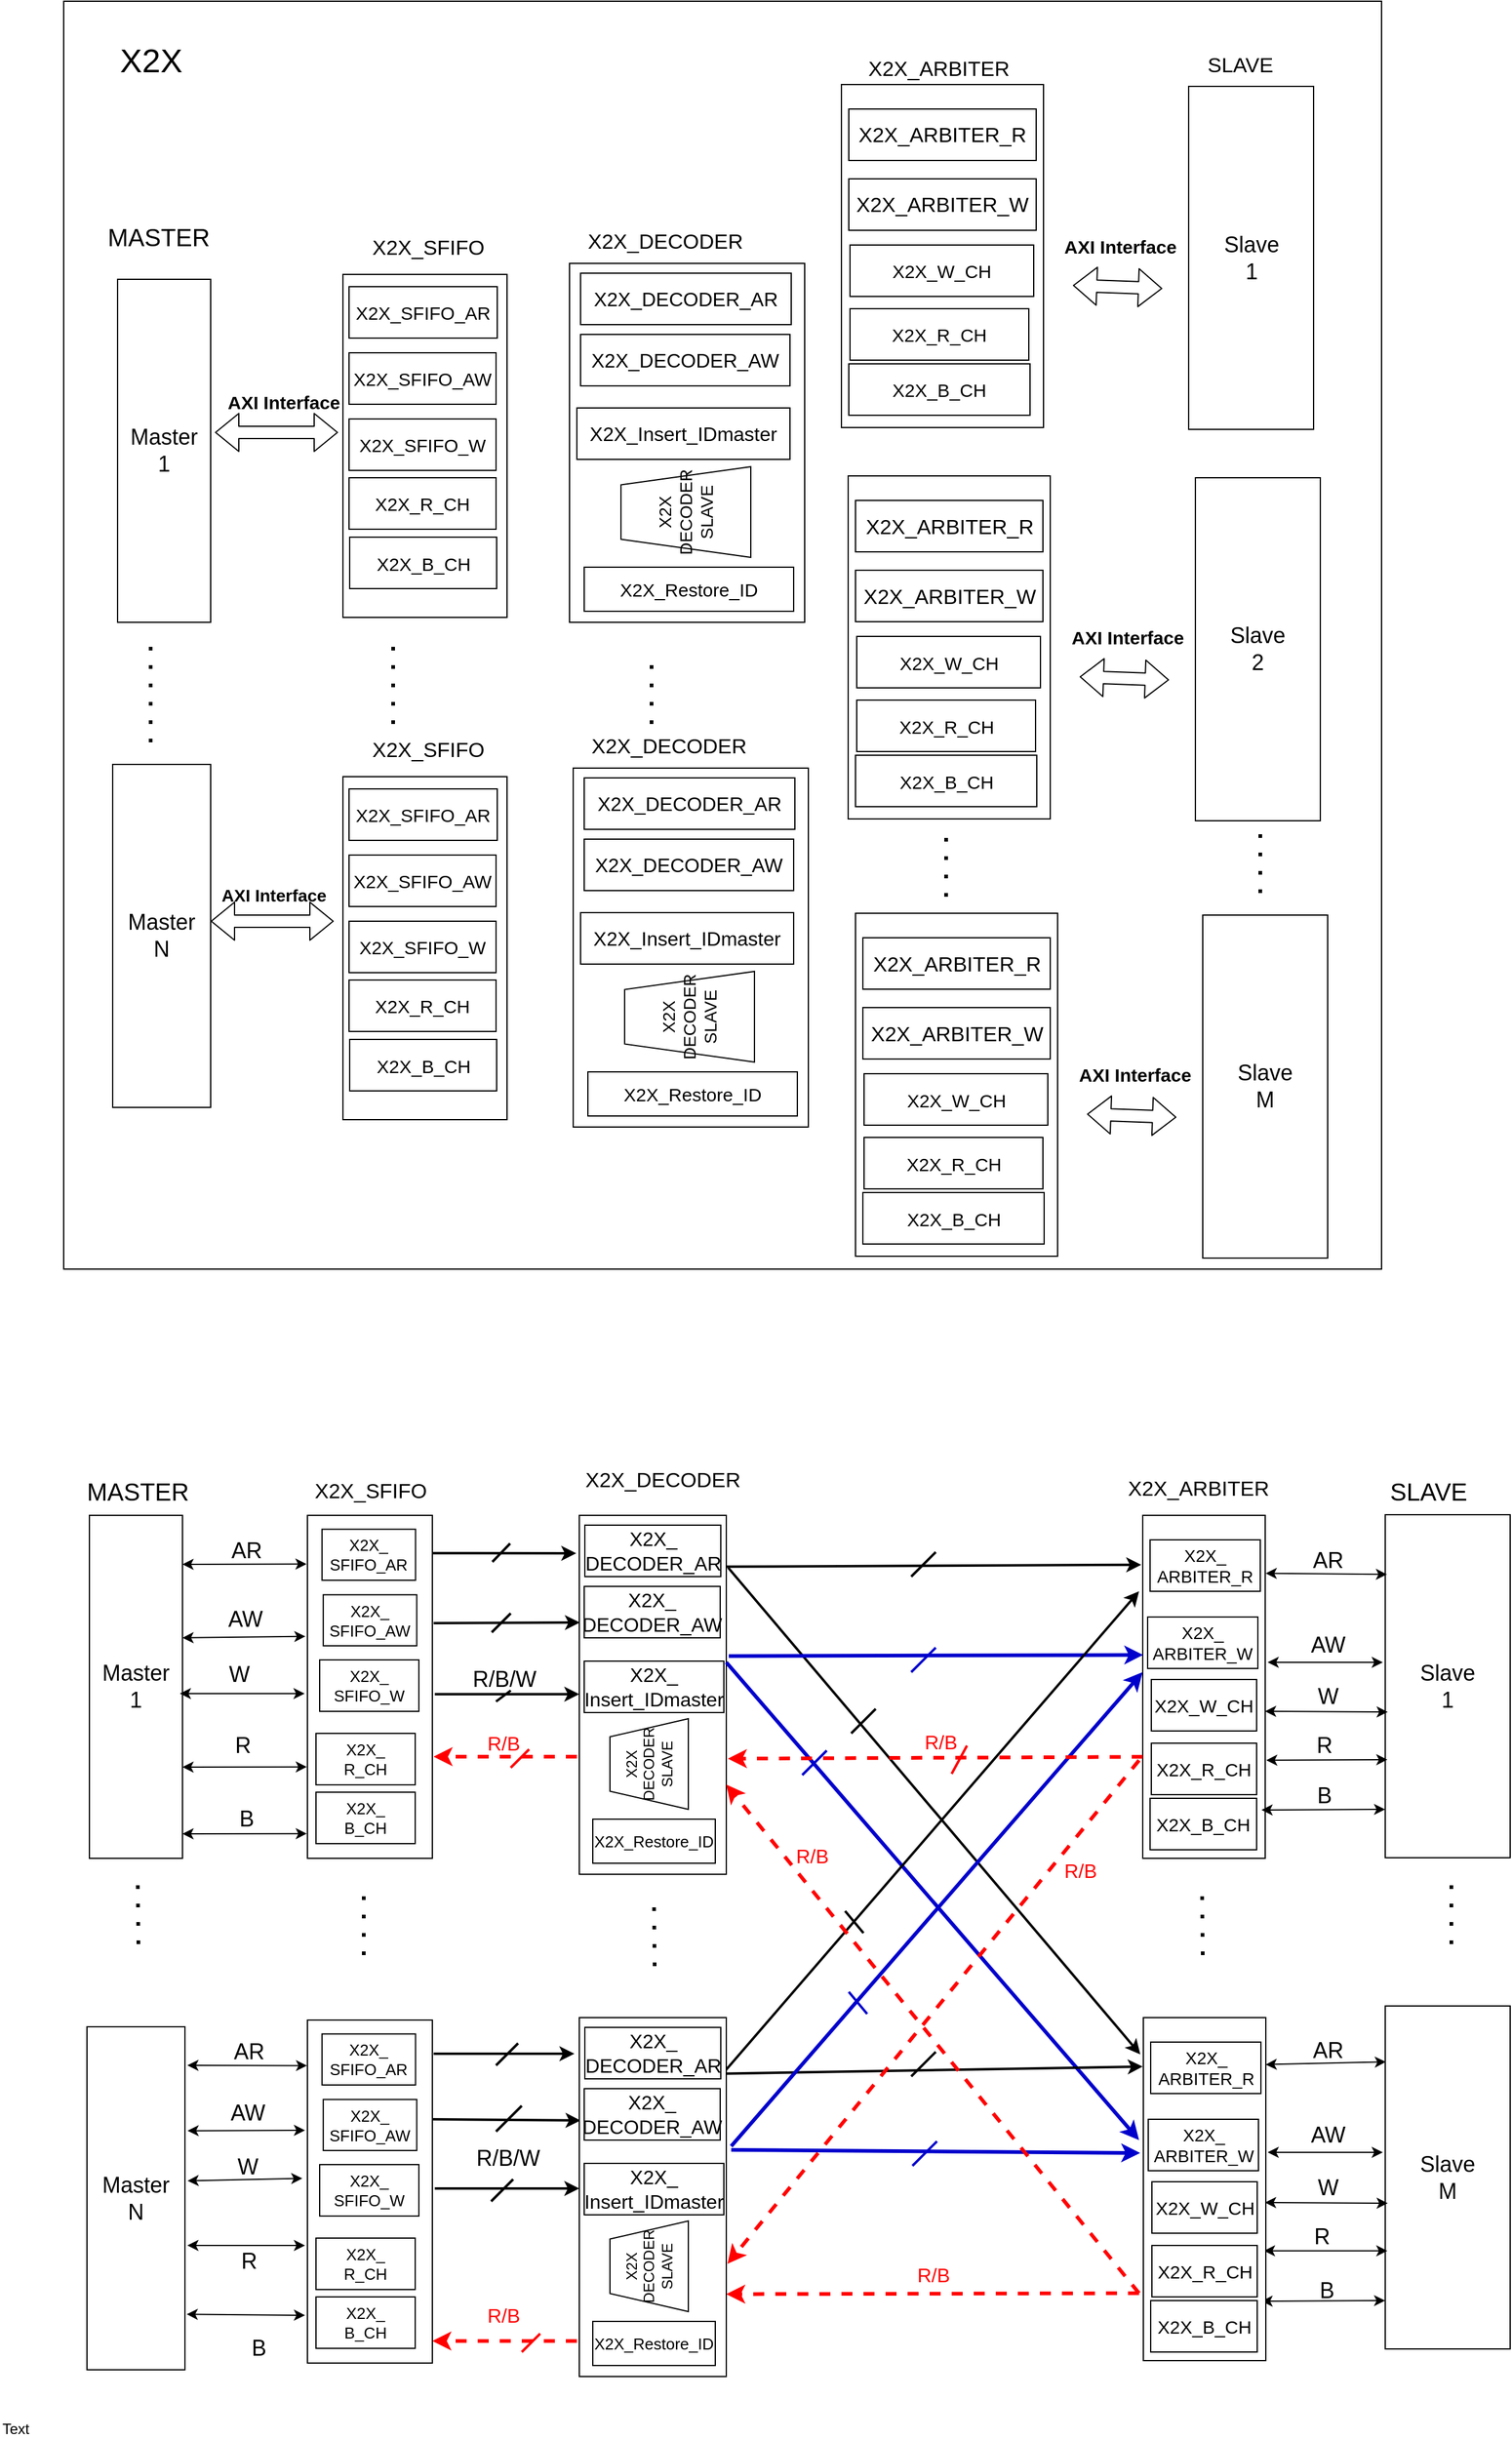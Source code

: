 <mxfile version="12.2.2" type="device" pages="3"><diagram id="dykY-qBFDqioOxfUB7_0" name="Block_Diagram"><mxGraphModel dx="1423" dy="2036" grid="1" gridSize="3" guides="1" tooltips="1" connect="1" arrows="1" fold="1" page="1" pageScale="1" pageWidth="827" pageHeight="1169" math="0" shadow="0"><root><mxCell id="0"/><mxCell id="1" parent="0"/><mxCell id="Gu5ukxS9nCCOEK2949Bf-1" value="&lt;font style=&quot;font-size: 18px&quot;&gt;Master&lt;br&gt;1&lt;/font&gt;" style="rounded=0;whiteSpace=wrap;html=1;" parent="1" vertex="1"><mxGeometry x="235" y="811" width="76" height="280" as="geometry"/></mxCell><mxCell id="Gu5ukxS9nCCOEK2949Bf-2" value="" style="rounded=0;whiteSpace=wrap;html=1;" parent="1" vertex="1"><mxGeometry x="413" y="811" width="102" height="280" as="geometry"/></mxCell><mxCell id="Gu5ukxS9nCCOEK2949Bf-3" value="&lt;font style=&quot;font-size: 13px&quot;&gt;X2X_&lt;br&gt;SFIFO_AR&lt;/font&gt;" style="rounded=0;whiteSpace=wrap;html=1;" parent="1" vertex="1"><mxGeometry x="424.909" y="822.333" width="76.364" height="41.667" as="geometry"/></mxCell><mxCell id="Gu5ukxS9nCCOEK2949Bf-4" value="&lt;font style=&quot;font-size: 13px&quot;&gt;X2X_&lt;br&gt;SFIFO_AW&lt;/font&gt;" style="rounded=0;whiteSpace=wrap;html=1;" parent="1" vertex="1"><mxGeometry x="425.909" y="875.833" width="76.364" height="41.667" as="geometry"/></mxCell><mxCell id="Gu5ukxS9nCCOEK2949Bf-5" value="&lt;font style=&quot;font-size: 13px&quot;&gt;X2X_&lt;br&gt;SFIFO_W&lt;/font&gt;" style="rounded=0;whiteSpace=wrap;html=1;" parent="1" vertex="1"><mxGeometry x="423" y="929" width="81" height="42" as="geometry"/></mxCell><mxCell id="Gu5ukxS9nCCOEK2949Bf-6" value="" style="endArrow=classic;startArrow=classic;html=1;entryX=-0.007;entryY=0.142;entryDx=0;entryDy=0;entryPerimeter=0;" parent="1" target="Gu5ukxS9nCCOEK2949Bf-2" edge="1"><mxGeometry width="50" height="50" relative="1" as="geometry"><mxPoint x="311" y="851" as="sourcePoint"/><mxPoint x="400.455" y="846" as="targetPoint"/></mxGeometry></mxCell><mxCell id="Gu5ukxS9nCCOEK2949Bf-7" value="&lt;font style=&quot;font-size: 18px&quot;&gt;AR&lt;/font&gt;" style="text;html=1;resizable=0;points=[];align=center;verticalAlign=middle;labelBackgroundColor=none;" parent="Gu5ukxS9nCCOEK2949Bf-6" vertex="1" connectable="0"><mxGeometry x="-0.381" y="-2" relative="1" as="geometry"><mxPoint x="20" y="-13" as="offset"/></mxGeometry></mxCell><mxCell id="Gu5ukxS9nCCOEK2949Bf-8" value="" style="endArrow=classic;startArrow=classic;html=1;entryX=-0.016;entryY=0.353;entryDx=0;entryDy=0;entryPerimeter=0;exitX=1;exitY=0.357;exitDx=0;exitDy=0;exitPerimeter=0;" parent="1" source="Gu5ukxS9nCCOEK2949Bf-1" target="Gu5ukxS9nCCOEK2949Bf-2" edge="1"><mxGeometry width="50" height="50" relative="1" as="geometry"><mxPoint x="317.727" y="878.5" as="sourcePoint"/><mxPoint x="409.949" y="877.7" as="targetPoint"/></mxGeometry></mxCell><mxCell id="Gu5ukxS9nCCOEK2949Bf-9" value="&lt;font style=&quot;font-size: 18px&quot;&gt;AW&lt;/font&gt;" style="text;html=1;resizable=0;points=[];align=center;verticalAlign=middle;labelBackgroundColor=none;" parent="Gu5ukxS9nCCOEK2949Bf-8" vertex="1" connectable="0"><mxGeometry x="-0.381" y="-2" relative="1" as="geometry"><mxPoint x="19.5" y="-16.5" as="offset"/></mxGeometry></mxCell><mxCell id="Gu5ukxS9nCCOEK2949Bf-10" value="" style="endArrow=classic;startArrow=classic;html=1;entryX=0;entryY=0.5;entryDx=0;entryDy=0;exitX=1;exitY=0.5;exitDx=0;exitDy=0;" parent="1" edge="1"><mxGeometry width="50" height="50" relative="1" as="geometry"><mxPoint x="308.864" y="956.5" as="sourcePoint"/><mxPoint x="410.682" y="956.5" as="targetPoint"/></mxGeometry></mxCell><mxCell id="Gu5ukxS9nCCOEK2949Bf-11" value="&lt;font style=&quot;font-size: 18px&quot;&gt;W&lt;/font&gt;" style="text;html=1;resizable=0;points=[];align=center;verticalAlign=middle;labelBackgroundColor=none;" parent="Gu5ukxS9nCCOEK2949Bf-10" vertex="1" connectable="0"><mxGeometry x="-0.381" y="-2" relative="1" as="geometry"><mxPoint x="16.5" y="-17.5" as="offset"/></mxGeometry></mxCell><mxCell id="Gu5ukxS9nCCOEK2949Bf-20" value="" style="rounded=0;whiteSpace=wrap;html=1;labelBackgroundColor=none;" parent="1" vertex="1"><mxGeometry x="635" y="811" width="120" height="293" as="geometry"/></mxCell><mxCell id="Gu5ukxS9nCCOEK2949Bf-21" value="&lt;span style=&quot;font-size: 16px&quot;&gt;X2X_&lt;br&gt;DECODER_AR&lt;/span&gt;" style="rounded=0;whiteSpace=wrap;html=1;" parent="1" vertex="1"><mxGeometry x="639.5" y="819" width="111" height="42" as="geometry"/></mxCell><mxCell id="Gu5ukxS9nCCOEK2949Bf-22" value="&lt;span style=&quot;font-size: 16px&quot;&gt;X2X_&lt;br&gt;DECODER_AW&lt;/span&gt;" style="rounded=0;whiteSpace=wrap;html=1;" parent="1" vertex="1"><mxGeometry x="639" y="869" width="111" height="42" as="geometry"/></mxCell><mxCell id="Gu5ukxS9nCCOEK2949Bf-23" value="&lt;font style=&quot;font-size: 16px&quot;&gt;X2X_&lt;br&gt;Insert_IDmaster&lt;br&gt;&lt;/font&gt;" style="rounded=0;whiteSpace=wrap;html=1;" parent="1" vertex="1"><mxGeometry x="639" y="930" width="114" height="42" as="geometry"/></mxCell><mxCell id="Gu5ukxS9nCCOEK2949Bf-24" value="" style="endArrow=classic;html=1;exitX=1.005;exitY=0.196;exitDx=0;exitDy=0;exitPerimeter=0;strokeWidth=2;" parent="1" edge="1"><mxGeometry width="50" height="50" relative="1" as="geometry"><mxPoint x="515.01" y="841.88" as="sourcePoint"/><mxPoint x="632.5" y="842" as="targetPoint"/></mxGeometry></mxCell><mxCell id="Gu5ukxS9nCCOEK2949Bf-26" value="&lt;font style=&quot;font-size: 18px&quot;&gt;Master&lt;br&gt;N&lt;br&gt;&lt;/font&gt;" style="rounded=0;whiteSpace=wrap;html=1;" parent="1" vertex="1"><mxGeometry x="233" y="1228.5" width="80" height="280" as="geometry"/></mxCell><mxCell id="Gu5ukxS9nCCOEK2949Bf-31" value="" style="endArrow=classic;startArrow=classic;html=1;entryX=-0.003;entryY=0.154;entryDx=0;entryDy=0;entryPerimeter=0;" parent="1" edge="1"><mxGeometry width="50" height="50" relative="1" as="geometry"><mxPoint x="315" y="1260" as="sourcePoint"/><mxPoint x="412.694" y="1260.202" as="targetPoint"/></mxGeometry></mxCell><mxCell id="Gu5ukxS9nCCOEK2949Bf-32" value="&lt;font style=&quot;font-size: 18px&quot;&gt;AR&lt;/font&gt;" style="text;html=1;resizable=0;points=[];align=center;verticalAlign=middle;labelBackgroundColor=none;" parent="Gu5ukxS9nCCOEK2949Bf-31" vertex="1" connectable="0"><mxGeometry x="-0.381" y="-2" relative="1" as="geometry"><mxPoint x="20" y="-13" as="offset"/></mxGeometry></mxCell><mxCell id="Gu5ukxS9nCCOEK2949Bf-33" value="" style="endArrow=classic;startArrow=classic;html=1;exitX=1.027;exitY=0.303;exitDx=0;exitDy=0;exitPerimeter=0;" parent="1" source="Gu5ukxS9nCCOEK2949Bf-26" edge="1"><mxGeometry width="50" height="50" relative="1" as="geometry"><mxPoint x="317.727" y="1279" as="sourcePoint"/><mxPoint x="411" y="1313" as="targetPoint"/></mxGeometry></mxCell><mxCell id="Gu5ukxS9nCCOEK2949Bf-34" value="&lt;font style=&quot;font-size: 18px&quot;&gt;AW&lt;/font&gt;" style="text;html=1;resizable=0;points=[];align=center;verticalAlign=middle;labelBackgroundColor=none;" parent="Gu5ukxS9nCCOEK2949Bf-33" vertex="1" connectable="0"><mxGeometry x="-0.381" y="-2" relative="1" as="geometry"><mxPoint x="19.5" y="-16.5" as="offset"/></mxGeometry></mxCell><mxCell id="Gu5ukxS9nCCOEK2949Bf-35" value="" style="endArrow=classic;startArrow=classic;html=1;exitX=1.027;exitY=0.449;exitDx=0;exitDy=0;entryX=-0.041;entryY=0.448;entryDx=0;entryDy=0;entryPerimeter=0;exitPerimeter=0;" parent="1" source="Gu5ukxS9nCCOEK2949Bf-26" edge="1"><mxGeometry width="50" height="50" relative="1" as="geometry"><mxPoint x="314.864" y="1372" as="sourcePoint"/><mxPoint x="408.818" y="1352.224" as="targetPoint"/></mxGeometry></mxCell><mxCell id="Gu5ukxS9nCCOEK2949Bf-36" value="&lt;font style=&quot;font-size: 18px&quot;&gt;W&lt;/font&gt;" style="text;html=1;resizable=0;points=[];align=center;verticalAlign=middle;labelBackgroundColor=none;" parent="Gu5ukxS9nCCOEK2949Bf-35" vertex="1" connectable="0"><mxGeometry x="-0.381" y="-2" relative="1" as="geometry"><mxPoint x="20" y="-12.5" as="offset"/></mxGeometry></mxCell><mxCell id="Gu5ukxS9nCCOEK2949Bf-37" value="" style="endArrow=classic;startArrow=classic;html=1;" parent="1" edge="1"><mxGeometry width="50" height="50" relative="1" as="geometry"><mxPoint x="315" y="1407" as="sourcePoint"/><mxPoint x="411" y="1407" as="targetPoint"/></mxGeometry></mxCell><mxCell id="Gu5ukxS9nCCOEK2949Bf-38" value="&lt;font style=&quot;font-size: 18px&quot;&gt;R&lt;/font&gt;" style="text;html=1;resizable=0;points=[];align=center;verticalAlign=middle;labelBackgroundColor=none;" parent="Gu5ukxS9nCCOEK2949Bf-37" vertex="1" connectable="0"><mxGeometry x="-0.381" y="-2" relative="1" as="geometry"><mxPoint x="20" y="10.5" as="offset"/></mxGeometry></mxCell><mxCell id="Gu5ukxS9nCCOEK2949Bf-39" value="" style="endArrow=classic;startArrow=classic;html=1;exitX=1.018;exitY=0.838;exitDx=0;exitDy=0;exitPerimeter=0;" parent="1" source="Gu5ukxS9nCCOEK2949Bf-26" edge="1"><mxGeometry width="50" height="50" relative="1" as="geometry"><mxPoint x="312" y="1452.5" as="sourcePoint"/><mxPoint x="411" y="1464" as="targetPoint"/></mxGeometry></mxCell><mxCell id="Gu5ukxS9nCCOEK2949Bf-40" value="&lt;font style=&quot;font-size: 18px&quot;&gt;B&lt;/font&gt;" style="text;html=1;resizable=0;points=[];align=center;verticalAlign=middle;labelBackgroundColor=none;" parent="Gu5ukxS9nCCOEK2949Bf-39" vertex="1" connectable="0"><mxGeometry x="-0.381" y="-2" relative="1" as="geometry"><mxPoint x="28.5" y="25" as="offset"/></mxGeometry></mxCell><mxCell id="Gu5ukxS9nCCOEK2949Bf-45" value="" style="endArrow=classic;html=1;strokeWidth=2;" parent="1" edge="1"><mxGeometry width="50" height="50" relative="1" as="geometry"><mxPoint x="516" y="1250.5" as="sourcePoint"/><mxPoint x="631" y="1250.5" as="targetPoint"/></mxGeometry></mxCell><mxCell id="Gu5ukxS9nCCOEK2949Bf-46" value="" style="endArrow=classic;html=1;strokeWidth=2;" parent="1" edge="1"><mxGeometry width="50" height="50" relative="1" as="geometry"><mxPoint x="515" y="1304" as="sourcePoint"/><mxPoint x="636" y="1305" as="targetPoint"/></mxGeometry></mxCell><mxCell id="Gu5ukxS9nCCOEK2949Bf-53" value="" style="rounded=0;whiteSpace=wrap;html=1;" parent="1" vertex="1"><mxGeometry x="1095" y="811" width="100" height="280" as="geometry"/></mxCell><mxCell id="Gu5ukxS9nCCOEK2949Bf-54" value="&lt;font style=&quot;font-size: 18px&quot;&gt;Slave&lt;br&gt;1&lt;/font&gt;" style="rounded=0;whiteSpace=wrap;html=1;" parent="1" vertex="1"><mxGeometry x="1293" y="810.5" width="102" height="280" as="geometry"/></mxCell><mxCell id="Gu5ukxS9nCCOEK2949Bf-55" value="&lt;font&gt;&lt;span style=&quot;text-align: left ; white-space: nowrap&quot;&gt;&lt;font style=&quot;font-size: 14px&quot;&gt;X2X_&lt;br&gt;ARBITER_R&lt;/font&gt;&lt;/span&gt;&lt;br&gt;&lt;/font&gt;" style="rounded=0;whiteSpace=wrap;html=1;" parent="1" vertex="1"><mxGeometry x="1101" y="831" width="90" height="42" as="geometry"/></mxCell><mxCell id="Gu5ukxS9nCCOEK2949Bf-56" value="&lt;font style=&quot;font-size: 14px&quot;&gt;&lt;span style=&quot;text-align: left ; white-space: nowrap&quot;&gt;X2X_&lt;br&gt;ARBITER_W&lt;/span&gt;&lt;br&gt;&lt;/font&gt;" style="rounded=0;whiteSpace=wrap;html=1;" parent="1" vertex="1"><mxGeometry x="1099" y="894" width="90" height="42" as="geometry"/></mxCell><mxCell id="Gu5ukxS9nCCOEK2949Bf-58" value="" style="endArrow=classic;startArrow=classic;html=1;entryX=0.014;entryY=0.174;entryDx=0;entryDy=0;entryPerimeter=0;exitX=1.004;exitY=0.169;exitDx=0;exitDy=0;exitPerimeter=0;" parent="1" source="Gu5ukxS9nCCOEK2949Bf-53" target="Gu5ukxS9nCCOEK2949Bf-54" edge="1"><mxGeometry width="50" height="50" relative="1" as="geometry"><mxPoint x="1204.091" y="843" as="sourcePoint"/><mxPoint x="1280.455" y="845.5" as="targetPoint"/></mxGeometry></mxCell><mxCell id="Gu5ukxS9nCCOEK2949Bf-59" value="&lt;font style=&quot;font-size: 18px&quot;&gt;AR&lt;/font&gt;" style="text;html=1;resizable=0;points=[];align=center;verticalAlign=middle;labelBackgroundColor=none;" parent="Gu5ukxS9nCCOEK2949Bf-58" vertex="1" connectable="0"><mxGeometry x="-0.381" y="-2" relative="1" as="geometry"><mxPoint x="20" y="-13" as="offset"/></mxGeometry></mxCell><mxCell id="Gu5ukxS9nCCOEK2949Bf-60" value="" style="endArrow=classic;startArrow=classic;html=1;" parent="1" edge="1"><mxGeometry width="50" height="50" relative="1" as="geometry"><mxPoint x="1197" y="931" as="sourcePoint"/><mxPoint x="1291" y="931" as="targetPoint"/></mxGeometry></mxCell><mxCell id="Gu5ukxS9nCCOEK2949Bf-61" value="&lt;font style=&quot;font-size: 18px&quot;&gt;AW&lt;/font&gt;" style="text;html=1;resizable=0;points=[];align=center;verticalAlign=middle;labelBackgroundColor=none;" parent="Gu5ukxS9nCCOEK2949Bf-60" vertex="1" connectable="0"><mxGeometry x="-0.381" y="-2" relative="1" as="geometry"><mxPoint x="19.5" y="-16.5" as="offset"/></mxGeometry></mxCell><mxCell id="Gu5ukxS9nCCOEK2949Bf-62" value="" style="endArrow=classic;startArrow=classic;html=1;exitX=1;exitY=0.5;exitDx=0;exitDy=0;entryX=0.02;entryY=0.575;entryDx=0;entryDy=0;entryPerimeter=0;" parent="1" target="Gu5ukxS9nCCOEK2949Bf-54" edge="1"><mxGeometry width="50" height="50" relative="1" as="geometry"><mxPoint x="1194.864" y="971" as="sourcePoint"/><mxPoint x="1275" y="971.5" as="targetPoint"/></mxGeometry></mxCell><mxCell id="Gu5ukxS9nCCOEK2949Bf-63" value="&lt;font style=&quot;font-size: 18px&quot;&gt;W&lt;/font&gt;" style="text;html=1;resizable=0;points=[];align=center;verticalAlign=middle;labelBackgroundColor=none;" parent="Gu5ukxS9nCCOEK2949Bf-62" vertex="1" connectable="0"><mxGeometry x="-0.381" y="-2" relative="1" as="geometry"><mxPoint x="20" y="-14" as="offset"/></mxGeometry></mxCell><mxCell id="Gu5ukxS9nCCOEK2949Bf-64" value="" style="endArrow=classic;startArrow=classic;html=1;entryX=0.017;entryY=0.714;entryDx=0;entryDy=0;entryPerimeter=0;exitX=1.008;exitY=0.714;exitDx=0;exitDy=0;exitPerimeter=0;" parent="1" source="Gu5ukxS9nCCOEK2949Bf-53" target="Gu5ukxS9nCCOEK2949Bf-54" edge="1"><mxGeometry width="50" height="50" relative="1" as="geometry"><mxPoint x="1215" y="1010.5" as="sourcePoint"/><mxPoint x="1280.455" y="943.833" as="targetPoint"/></mxGeometry></mxCell><mxCell id="Gu5ukxS9nCCOEK2949Bf-65" value="&lt;font style=&quot;font-size: 18px&quot;&gt;R&lt;/font&gt;" style="text;html=1;resizable=0;points=[];align=center;verticalAlign=middle;labelBackgroundColor=none;" parent="Gu5ukxS9nCCOEK2949Bf-64" vertex="1" connectable="0"><mxGeometry x="-0.381" y="-2" relative="1" as="geometry"><mxPoint x="16" y="-14" as="offset"/></mxGeometry></mxCell><mxCell id="Gu5ukxS9nCCOEK2949Bf-66" value="" style="endArrow=classic;startArrow=classic;html=1;entryX=-0.001;entryY=0.859;entryDx=0;entryDy=0;entryPerimeter=0;" parent="1" target="Gu5ukxS9nCCOEK2949Bf-54" edge="1"><mxGeometry width="50" height="50" relative="1" as="geometry"><mxPoint x="1192" y="1051.5" as="sourcePoint"/><mxPoint x="1286.818" y="978.833" as="targetPoint"/></mxGeometry></mxCell><mxCell id="Gu5ukxS9nCCOEK2949Bf-67" value="&lt;font style=&quot;font-size: 18px&quot;&gt;B&lt;/font&gt;" style="text;html=1;resizable=0;points=[];align=center;verticalAlign=middle;labelBackgroundColor=none;" parent="Gu5ukxS9nCCOEK2949Bf-66" vertex="1" connectable="0"><mxGeometry x="-0.381" y="-2" relative="1" as="geometry"><mxPoint x="20" y="-14" as="offset"/></mxGeometry></mxCell><mxCell id="Gu5ukxS9nCCOEK2949Bf-72" value="&lt;font style=&quot;font-size: 18px&quot;&gt;Slave&lt;br&gt;M&lt;br&gt;&lt;/font&gt;" style="rounded=0;whiteSpace=wrap;html=1;" parent="1" vertex="1"><mxGeometry x="1293" y="1211.5" width="102" height="280" as="geometry"/></mxCell><mxCell id="Gu5ukxS9nCCOEK2949Bf-75" value="" style="endArrow=classic;startArrow=classic;html=1;entryX=0.005;entryY=0.163;entryDx=0;entryDy=0;entryPerimeter=0;exitX=1.004;exitY=0.169;exitDx=0;exitDy=0;exitPerimeter=0;" parent="1" target="Gu5ukxS9nCCOEK2949Bf-72" edge="1"><mxGeometry width="50" height="50" relative="1" as="geometry"><mxPoint x="1195.4" y="1259.32" as="sourcePoint"/><mxPoint x="1280.455" y="1246.5" as="targetPoint"/></mxGeometry></mxCell><mxCell id="Gu5ukxS9nCCOEK2949Bf-76" value="&lt;font style=&quot;font-size: 18px&quot;&gt;AR&lt;/font&gt;" style="text;html=1;resizable=0;points=[];align=center;verticalAlign=middle;labelBackgroundColor=none;" parent="Gu5ukxS9nCCOEK2949Bf-75" vertex="1" connectable="0"><mxGeometry x="-0.381" y="-2" relative="1" as="geometry"><mxPoint x="20" y="-13" as="offset"/></mxGeometry></mxCell><mxCell id="Gu5ukxS9nCCOEK2949Bf-77" value="" style="endArrow=classic;startArrow=classic;html=1;" parent="1" edge="1"><mxGeometry width="50" height="50" relative="1" as="geometry"><mxPoint x="1197" y="1331" as="sourcePoint"/><mxPoint x="1291" y="1331" as="targetPoint"/></mxGeometry></mxCell><mxCell id="Gu5ukxS9nCCOEK2949Bf-78" value="&lt;font style=&quot;font-size: 18px&quot;&gt;AW&lt;/font&gt;" style="text;html=1;resizable=0;points=[];align=center;verticalAlign=middle;labelBackgroundColor=none;" parent="Gu5ukxS9nCCOEK2949Bf-77" vertex="1" connectable="0"><mxGeometry x="-0.381" y="-2" relative="1" as="geometry"><mxPoint x="19.5" y="-16.5" as="offset"/></mxGeometry></mxCell><mxCell id="Gu5ukxS9nCCOEK2949Bf-79" value="" style="endArrow=classic;startArrow=classic;html=1;exitX=1;exitY=0.5;exitDx=0;exitDy=0;entryX=0.02;entryY=0.575;entryDx=0;entryDy=0;entryPerimeter=0;" parent="1" target="Gu5ukxS9nCCOEK2949Bf-72" edge="1"><mxGeometry width="50" height="50" relative="1" as="geometry"><mxPoint x="1194.864" y="1372" as="sourcePoint"/><mxPoint x="1275" y="1372.5" as="targetPoint"/></mxGeometry></mxCell><mxCell id="Gu5ukxS9nCCOEK2949Bf-80" value="&lt;font style=&quot;font-size: 18px&quot;&gt;W&lt;/font&gt;" style="text;html=1;resizable=0;points=[];align=center;verticalAlign=middle;labelBackgroundColor=none;" parent="Gu5ukxS9nCCOEK2949Bf-79" vertex="1" connectable="0"><mxGeometry x="-0.381" y="-2" relative="1" as="geometry"><mxPoint x="20" y="-14" as="offset"/></mxGeometry></mxCell><mxCell id="Gu5ukxS9nCCOEK2949Bf-81" value="" style="endArrow=classic;startArrow=classic;html=1;entryX=0.017;entryY=0.714;entryDx=0;entryDy=0;entryPerimeter=0;exitX=0.99;exitY=0.712;exitDx=0;exitDy=0;exitPerimeter=0;" parent="1" target="Gu5ukxS9nCCOEK2949Bf-72" edge="1"><mxGeometry width="50" height="50" relative="1" as="geometry"><mxPoint x="1194" y="1411.36" as="sourcePoint"/><mxPoint x="1280.455" y="1344.833" as="targetPoint"/></mxGeometry></mxCell><mxCell id="Gu5ukxS9nCCOEK2949Bf-82" value="&lt;font style=&quot;font-size: 18px&quot;&gt;R&lt;/font&gt;" style="text;html=1;resizable=0;points=[];align=center;verticalAlign=middle;labelBackgroundColor=none;" parent="Gu5ukxS9nCCOEK2949Bf-81" vertex="1" connectable="0"><mxGeometry x="-0.381" y="-2" relative="1" as="geometry"><mxPoint x="16" y="-14" as="offset"/></mxGeometry></mxCell><mxCell id="Gu5ukxS9nCCOEK2949Bf-83" value="" style="endArrow=classic;startArrow=classic;html=1;entryX=-0.001;entryY=0.859;entryDx=0;entryDy=0;entryPerimeter=0;" parent="1" target="Gu5ukxS9nCCOEK2949Bf-72" edge="1"><mxGeometry width="50" height="50" relative="1" as="geometry"><mxPoint x="1192" y="1452.5" as="sourcePoint"/><mxPoint x="1286.818" y="1379.833" as="targetPoint"/></mxGeometry></mxCell><mxCell id="Gu5ukxS9nCCOEK2949Bf-93" value="" style="endArrow=classic;html=1;exitX=1;exitY=0.143;exitDx=0;exitDy=0;exitPerimeter=0;entryX=-0.012;entryY=0.144;entryDx=0;entryDy=0;entryPerimeter=0;strokeWidth=2;" parent="1" source="Gu5ukxS9nCCOEK2949Bf-20" target="Gu5ukxS9nCCOEK2949Bf-53" edge="1"><mxGeometry width="50" height="50" relative="1" as="geometry"><mxPoint x="865" y="961" as="sourcePoint"/><mxPoint x="1095" y="861" as="targetPoint"/></mxGeometry></mxCell><mxCell id="Gu5ukxS9nCCOEK2949Bf-94" value="" style="endArrow=classic;html=1;exitX=1.013;exitY=0.146;exitDx=0;exitDy=0;exitPerimeter=0;strokeWidth=2;" parent="1" source="Gu5ukxS9nCCOEK2949Bf-20" edge="1"><mxGeometry width="50" height="50" relative="1" as="geometry"><mxPoint x="835" y="1031" as="sourcePoint"/><mxPoint x="1093" y="1251" as="targetPoint"/></mxGeometry></mxCell><mxCell id="Gu5ukxS9nCCOEK2949Bf-95" value="" style="endArrow=classic;html=1;entryX=0.004;entryY=0.407;entryDx=0;entryDy=0;entryPerimeter=0;exitX=1.017;exitY=0.392;exitDx=0;exitDy=0;exitPerimeter=0;strokeWidth=3;strokeColor=#0000CC;" parent="1" source="Gu5ukxS9nCCOEK2949Bf-20" target="Gu5ukxS9nCCOEK2949Bf-53" edge="1"><mxGeometry width="50" height="50" relative="1" as="geometry"><mxPoint x="765" y="931" as="sourcePoint"/><mxPoint x="1005" y="921" as="targetPoint"/></mxGeometry></mxCell><mxCell id="Gu5ukxS9nCCOEK2949Bf-102" value="" style="endArrow=classic;html=1;strokeWidth=3;strokeColor=#0000CC;" parent="1" edge="1"><mxGeometry width="50" height="50" relative="1" as="geometry"><mxPoint x="755" y="931" as="sourcePoint"/><mxPoint x="1092" y="1321" as="targetPoint"/></mxGeometry></mxCell><mxCell id="Gu5ukxS9nCCOEK2949Bf-103" value="" style="endArrow=classic;html=1;exitX=0.995;exitY=0.175;exitDx=0;exitDy=0;exitPerimeter=0;strokeWidth=2;" parent="1" edge="1"><mxGeometry width="50" height="50" relative="1" as="geometry"><mxPoint x="754.4" y="1266.775" as="sourcePoint"/><mxPoint x="1095" y="1261" as="targetPoint"/></mxGeometry></mxCell><mxCell id="Gu5ukxS9nCCOEK2949Bf-104" value="" style="endArrow=classic;html=1;entryX=-0.021;entryY=0.427;entryDx=0;entryDy=0;entryPerimeter=0;rounded=0;strokeWidth=3;strokeColor=#0000CC;" parent="1" edge="1"><mxGeometry width="50" height="50" relative="1" as="geometry"><mxPoint x="759" y="1329" as="sourcePoint"/><mxPoint x="1092.9" y="1331.56" as="targetPoint"/></mxGeometry></mxCell><mxCell id="Gu5ukxS9nCCOEK2949Bf-113" value="" style="endArrow=classic;html=1;exitX=0.994;exitY=0.167;exitDx=0;exitDy=0;exitPerimeter=0;strokeWidth=2;" parent="1" edge="1"><mxGeometry width="50" height="50" relative="1" as="geometry"><mxPoint x="754.28" y="1264.271" as="sourcePoint"/><mxPoint x="1092" y="873" as="targetPoint"/></mxGeometry></mxCell><mxCell id="Gu5ukxS9nCCOEK2949Bf-114" value="" style="endArrow=classic;html=1;entryX=-0.001;entryY=0.457;entryDx=0;entryDy=0;entryPerimeter=0;strokeWidth=3;strokeColor=#0000CC;" parent="1" target="Gu5ukxS9nCCOEK2949Bf-53" edge="1"><mxGeometry width="50" height="50" relative="1" as="geometry"><mxPoint x="759" y="1326" as="sourcePoint"/><mxPoint x="1092" y="941" as="targetPoint"/></mxGeometry></mxCell><mxCell id="Gu5ukxS9nCCOEK2949Bf-119" value="" style="endArrow=none;dashed=1;html=1;strokeColor=#000000;strokeWidth=3;fontColor=#FF3333;dashPattern=1 4;" parent="1" edge="1"><mxGeometry width="50" height="50" relative="1" as="geometry"><mxPoint x="1347" y="1161" as="sourcePoint"/><mxPoint x="1347" y="1113" as="targetPoint"/></mxGeometry></mxCell><mxCell id="Gu5ukxS9nCCOEK2949Bf-120" value="" style="endArrow=none;dashed=1;html=1;strokeColor=#000000;strokeWidth=3;fontColor=#FF3333;dashPattern=1 4;" parent="1" edge="1"><mxGeometry width="50" height="50" relative="1" as="geometry"><mxPoint x="1144" y="1170" as="sourcePoint"/><mxPoint x="1143.5" y="1119" as="targetPoint"/></mxGeometry></mxCell><mxCell id="Gu5ukxS9nCCOEK2949Bf-122" value="" style="endArrow=none;dashed=1;html=1;strokeColor=#000000;strokeWidth=3;fontColor=#FF3333;dashPattern=1 4;" parent="1" edge="1"><mxGeometry width="50" height="50" relative="1" as="geometry"><mxPoint x="459" y="1170" as="sourcePoint"/><mxPoint x="459" y="1119" as="targetPoint"/></mxGeometry></mxCell><mxCell id="Gu5ukxS9nCCOEK2949Bf-123" value="" style="endArrow=none;dashed=1;html=1;strokeColor=#000000;strokeWidth=3;fontColor=#FF3333;dashPattern=1 4;" parent="1" edge="1"><mxGeometry width="50" height="50" relative="1" as="geometry"><mxPoint x="275" y="1161" as="sourcePoint"/><mxPoint x="274.5" y="1110" as="targetPoint"/></mxGeometry></mxCell><mxCell id="Gu5ukxS9nCCOEK2949Bf-124" value="" style="endArrow=none;html=1;strokeColor=#000000;strokeWidth=2;fontColor=#FF3333;" parent="1" edge="1"><mxGeometry width="50" height="50" relative="1" as="geometry"><mxPoint x="564" y="849" as="sourcePoint"/><mxPoint x="578.5" y="834" as="targetPoint"/></mxGeometry></mxCell><mxCell id="Gu5ukxS9nCCOEK2949Bf-126" value="" style="endArrow=none;html=1;strokeColor=#000000;strokeWidth=2;fontColor=#FF3333;" parent="1" edge="1"><mxGeometry width="50" height="50" relative="1" as="geometry"><mxPoint x="906" y="861" as="sourcePoint"/><mxPoint x="926" y="841" as="targetPoint"/></mxGeometry></mxCell><mxCell id="Gu5ukxS9nCCOEK2949Bf-127" value="" style="endArrow=none;html=1;strokeColor=#000000;strokeWidth=2;fontColor=#FF3333;" parent="1" edge="1"><mxGeometry width="50" height="50" relative="1" as="geometry"><mxPoint x="906" y="1269" as="sourcePoint"/><mxPoint x="926" y="1249" as="targetPoint"/></mxGeometry></mxCell><mxCell id="Gu5ukxS9nCCOEK2949Bf-128" value="" style="endArrow=none;html=1;strokeColor=#000000;strokeWidth=2;fontColor=#FF3333;" parent="1" edge="1"><mxGeometry width="50" height="50" relative="1" as="geometry"><mxPoint x="567" y="1260" as="sourcePoint"/><mxPoint x="585" y="1242" as="targetPoint"/></mxGeometry></mxCell><mxCell id="Gu5ukxS9nCCOEK2949Bf-129" value="" style="endArrow=none;html=1;strokeColor=#000000;strokeWidth=2;fontColor=#FF3333;" parent="1" edge="1"><mxGeometry width="50" height="50" relative="1" as="geometry"><mxPoint x="567" y="1314" as="sourcePoint"/><mxPoint x="588" y="1293" as="targetPoint"/></mxGeometry></mxCell><mxCell id="Gu5ukxS9nCCOEK2949Bf-130" value="" style="endArrow=none;html=1;strokeColor=#0000CC;strokeWidth=2;fontColor=#FF3333;" parent="1" edge="1"><mxGeometry width="50" height="50" relative="1" as="geometry"><mxPoint x="907" y="1342" as="sourcePoint"/><mxPoint x="927" y="1322" as="targetPoint"/></mxGeometry></mxCell><mxCell id="Gu5ukxS9nCCOEK2949Bf-131" value="" style="endArrow=none;html=1;strokeColor=#0000CC;strokeWidth=2;fontColor=#FF3333;" parent="1" edge="1"><mxGeometry width="50" height="50" relative="1" as="geometry"><mxPoint x="906" y="939" as="sourcePoint"/><mxPoint x="926" y="919" as="targetPoint"/></mxGeometry></mxCell><mxCell id="Gu5ukxS9nCCOEK2949Bf-134" value="" style="endArrow=none;html=1;strokeColor=#000000;strokeWidth=2;fontColor=#FF3333;" parent="1" edge="1"><mxGeometry width="50" height="50" relative="1" as="geometry"><mxPoint x="857" y="989" as="sourcePoint"/><mxPoint x="877" y="969" as="targetPoint"/></mxGeometry></mxCell><mxCell id="Gu5ukxS9nCCOEK2949Bf-135" value="" style="endArrow=none;html=1;strokeColor=#0000CC;strokeWidth=2;fontColor=#FF3333;" parent="1" edge="1"><mxGeometry width="50" height="50" relative="1" as="geometry"><mxPoint x="817" y="1023" as="sourcePoint"/><mxPoint x="837" y="1003" as="targetPoint"/></mxGeometry></mxCell><mxCell id="Gu5ukxS9nCCOEK2949Bf-136" value="" style="endArrow=none;html=1;strokeColor=#0000CC;strokeWidth=2;fontColor=#FF3333;" parent="1" edge="1"><mxGeometry width="50" height="50" relative="1" as="geometry"><mxPoint x="855" y="1200" as="sourcePoint"/><mxPoint x="870" y="1218" as="targetPoint"/></mxGeometry></mxCell><mxCell id="Gu5ukxS9nCCOEK2949Bf-137" value="" style="endArrow=none;html=1;strokeColor=#000000;strokeWidth=2;fontColor=#FF3333;" parent="1" edge="1"><mxGeometry width="50" height="50" relative="1" as="geometry"><mxPoint x="852" y="1134" as="sourcePoint"/><mxPoint x="867" y="1152" as="targetPoint"/></mxGeometry></mxCell><mxCell id="1o-0KE8jV2RyRtQqt-QM-13" value="&lt;font style=&quot;font-size: 18px&quot;&gt;B&lt;/font&gt;" style="text;html=1;resizable=0;points=[];align=center;verticalAlign=middle;labelBackgroundColor=none;" parent="1" vertex="1" connectable="0"><mxGeometry x="1323.044" y="1451.852" as="geometry"><mxPoint x="-78" y="-8.5" as="offset"/></mxGeometry></mxCell><mxCell id="1o-0KE8jV2RyRtQqt-QM-5" value="" style="endArrow=classic;startArrow=classic;html=1;entryX=0.005;entryY=0.928;entryDx=0;entryDy=0;entryPerimeter=0;" parent="1" edge="1"><mxGeometry width="50" height="50" relative="1" as="geometry"><mxPoint x="311" y="1016.5" as="sourcePoint"/><mxPoint x="412.51" y="1016.34" as="targetPoint"/></mxGeometry></mxCell><mxCell id="1o-0KE8jV2RyRtQqt-QM-6" value="&lt;span style=&quot;font-size: 18px&quot;&gt;R&lt;/span&gt;" style="text;html=1;resizable=0;points=[];align=center;verticalAlign=middle;labelBackgroundColor=none;" parent="1o-0KE8jV2RyRtQqt-QM-5" vertex="1" connectable="0"><mxGeometry x="-0.381" y="-2" relative="1" as="geometry"><mxPoint x="17" y="-19.5" as="offset"/></mxGeometry></mxCell><mxCell id="s0OhutftErdXVfkaJGah-5" value="" style="endArrow=classic;startArrow=classic;html=1;entryX=0.005;entryY=0.928;entryDx=0;entryDy=0;entryPerimeter=0;" parent="1" edge="1"><mxGeometry width="50" height="50" relative="1" as="geometry"><mxPoint x="311" y="1071" as="sourcePoint"/><mxPoint x="412.51" y="1070.84" as="targetPoint"/></mxGeometry></mxCell><mxCell id="s0OhutftErdXVfkaJGah-6" value="&lt;span style=&quot;font-size: 18px&quot;&gt;B&lt;/span&gt;" style="text;html=1;resizable=0;points=[];align=center;verticalAlign=middle;labelBackgroundColor=none;" parent="s0OhutftErdXVfkaJGah-5" vertex="1" connectable="0"><mxGeometry x="-0.381" y="-2" relative="1" as="geometry"><mxPoint x="20" y="-14" as="offset"/></mxGeometry></mxCell><mxCell id="s0OhutftErdXVfkaJGah-14" value="" style="endArrow=classic;html=1;strokeWidth=2;" parent="1" edge="1"><mxGeometry width="50" height="50" relative="1" as="geometry"><mxPoint x="517" y="957" as="sourcePoint"/><mxPoint x="635" y="957" as="targetPoint"/></mxGeometry></mxCell><mxCell id="s0OhutftErdXVfkaJGah-15" value="&lt;font style=&quot;font-size: 18px&quot;&gt;R/B/W&lt;/font&gt;" style="text;html=1;resizable=0;points=[];autosize=1;align=left;verticalAlign=top;spacingTop=-4;" parent="1" vertex="1"><mxGeometry x="545.5" y="932" width="63" height="18" as="geometry"/></mxCell><mxCell id="s0OhutftErdXVfkaJGah-16" value="" style="endArrow=classic;html=1;strokeWidth=2;" parent="1" edge="1"><mxGeometry width="50" height="50" relative="1" as="geometry"><mxPoint x="517" y="1360.5" as="sourcePoint"/><mxPoint x="635" y="1360.5" as="targetPoint"/></mxGeometry></mxCell><mxCell id="s0OhutftErdXVfkaJGah-17" value="&lt;font style=&quot;font-size: 18px&quot;&gt;R/B/W&lt;/font&gt;" style="text;html=1;resizable=0;points=[];autosize=1;align=left;verticalAlign=top;spacingTop=-4;" parent="1" vertex="1"><mxGeometry x="549" y="1322.5" width="63" height="18" as="geometry"/></mxCell><mxCell id="Id6xLEFZYGlfo3OWOpKq-1" value="&lt;span style=&quot;font-size: 17px&quot;&gt;X2X_SFIFO&lt;/span&gt;" style="text;html=1;resizable=0;points=[];autosize=1;align=left;verticalAlign=top;spacingTop=-4;" parent="1" vertex="1"><mxGeometry x="417" y="778.5" width="102" height="15" as="geometry"/></mxCell><mxCell id="Id6xLEFZYGlfo3OWOpKq-2" value="&lt;span style=&quot;font-size: 17px&quot;&gt;X2X_DECODER&lt;/span&gt;" style="text;html=1;resizable=0;points=[];autosize=1;align=left;verticalAlign=top;spacingTop=-4;" parent="1" vertex="1"><mxGeometry x="638" y="769.5" width="138" height="15" as="geometry"/></mxCell><mxCell id="Id6xLEFZYGlfo3OWOpKq-3" value="&lt;span style=&quot;font-size: 17px&quot;&gt;X2X_ARBITER&lt;/span&gt;" style="text;html=1;resizable=0;points=[];autosize=1;align=left;verticalAlign=top;spacingTop=-4;" parent="1" vertex="1"><mxGeometry x="1081" y="777" width="126" height="15" as="geometry"/></mxCell><mxCell id="Id6xLEFZYGlfo3OWOpKq-5" value="&lt;font style=&quot;font-size: 20px&quot;&gt;SLAVE&lt;/font&gt;" style="text;html=1;resizable=0;points=[];autosize=1;align=left;verticalAlign=top;spacingTop=-4;" parent="1" vertex="1"><mxGeometry x="1294.5" y="777" width="75" height="18" as="geometry"/></mxCell><mxCell id="Id6xLEFZYGlfo3OWOpKq-7" value="&lt;font style=&quot;font-size: 20px&quot;&gt;MASTER&lt;/font&gt;" style="text;html=1;resizable=0;points=[];autosize=1;align=left;verticalAlign=top;spacingTop=-4;" parent="1" vertex="1"><mxGeometry x="231" y="777" width="93" height="18" as="geometry"/></mxCell><mxCell id="Id6xLEFZYGlfo3OWOpKq-11" value="&lt;font style=&quot;font-size: 12px&quot;&gt;X2X&lt;br&gt;DECODER&lt;br&gt;SLAVE&lt;/font&gt;" style="shape=trapezoid;perimeter=trapezoidPerimeter;whiteSpace=wrap;html=1;rotation=-90;" parent="1" vertex="1"><mxGeometry x="655" y="982" width="74" height="64" as="geometry"/></mxCell><mxCell id="Id6xLEFZYGlfo3OWOpKq-12" value="&lt;font&gt;&lt;font style=&quot;font-size: 13px&quot;&gt;X2X_Restore_ID&lt;/font&gt;&lt;br&gt;&lt;/font&gt;" style="rounded=0;whiteSpace=wrap;html=1;" parent="1" vertex="1"><mxGeometry x="646" y="1059" width="100" height="36" as="geometry"/></mxCell><mxCell id="Gu5ukxS9nCCOEK2949Bf-25" value="" style="endArrow=classic;html=1;strokeWidth=2;" parent="1" edge="1"><mxGeometry width="50" height="50" relative="1" as="geometry"><mxPoint x="516" y="899" as="sourcePoint"/><mxPoint x="635.5" y="898.5" as="targetPoint"/></mxGeometry></mxCell><mxCell id="Gu5ukxS9nCCOEK2949Bf-125" value="" style="endArrow=none;html=1;strokeColor=#000000;strokeWidth=2;fontColor=#FF3333;" parent="1" edge="1"><mxGeometry width="50" height="50" relative="1" as="geometry"><mxPoint x="563.5" y="906.5" as="sourcePoint"/><mxPoint x="579" y="891" as="targetPoint"/></mxGeometry></mxCell><mxCell id="Id6xLEFZYGlfo3OWOpKq-20" value="" style="endArrow=none;html=1;strokeColor=#000000;strokeWidth=2;fontColor=#FF3333;" parent="1" edge="1"><mxGeometry width="50" height="50" relative="1" as="geometry"><mxPoint x="563" y="1371" as="sourcePoint"/><mxPoint x="581" y="1353" as="targetPoint"/></mxGeometry></mxCell><mxCell id="Id6xLEFZYGlfo3OWOpKq-22" value="" style="endArrow=none;html=1;strokeColor=#000000;strokeWidth=2;fontColor=#FF3333;" parent="1" edge="1"><mxGeometry width="50" height="50" relative="1" as="geometry"><mxPoint x="579" y="954" as="sourcePoint"/><mxPoint x="567" y="963" as="targetPoint"/></mxGeometry></mxCell><mxCell id="Id6xLEFZYGlfo3OWOpKq-23" value="&lt;span style=&quot;font-size: 18px&quot;&gt;R&lt;/span&gt;" style="text;html=1;resizable=0;points=[];align=center;verticalAlign=middle;labelBackgroundColor=none;" parent="1" vertex="1" connectable="0"><mxGeometry x="1220.938" y="1418.85" as="geometry"><mxPoint x="-78" y="-8.5" as="offset"/></mxGeometry></mxCell><mxCell id="Id6xLEFZYGlfo3OWOpKq-24" value="" style="endArrow=classic;html=1;strokeWidth=3;strokeColor=#FF0000;entryX=1.008;entryY=0.671;entryDx=0;entryDy=0;entryPerimeter=0;dashed=1;" parent="1" edge="1"><mxGeometry width="50" height="50" relative="1" as="geometry"><mxPoint x="1092" y="1011" as="sourcePoint"/><mxPoint x="755.96" y="1422.023" as="targetPoint"/></mxGeometry></mxCell><mxCell id="Id6xLEFZYGlfo3OWOpKq-26" value="" style="endArrow=classic;html=1;strokeWidth=3;strokeColor=#FF0000;entryX=1;entryY=0.75;entryDx=0;entryDy=0;dashed=1;" parent="1" edge="1"><mxGeometry width="50" height="50" relative="1" as="geometry"><mxPoint x="1092" y="1446" as="sourcePoint"/><mxPoint x="755" y="1446.75" as="targetPoint"/></mxGeometry></mxCell><mxCell id="Id6xLEFZYGlfo3OWOpKq-27" value="" style="endArrow=classic;html=1;strokeWidth=3;strokeColor=#FF0000;exitX=0;exitY=0.704;exitDx=0;exitDy=0;exitPerimeter=0;entryX=1.011;entryY=0.678;entryDx=0;entryDy=0;entryPerimeter=0;dashed=1;" parent="1" source="Gu5ukxS9nCCOEK2949Bf-53" target="Gu5ukxS9nCCOEK2949Bf-20" edge="1"><mxGeometry width="50" height="50" relative="1" as="geometry"><mxPoint x="1099" y="1038" as="sourcePoint"/><mxPoint x="758.96" y="1425.023" as="targetPoint"/></mxGeometry></mxCell><mxCell id="Id6xLEFZYGlfo3OWOpKq-28" value="" style="endArrow=classic;html=1;strokeWidth=3;strokeColor=#FF0000;entryX=1;entryY=0.75;entryDx=0;entryDy=0;dashed=1;" parent="1" target="Gu5ukxS9nCCOEK2949Bf-20" edge="1"><mxGeometry width="50" height="50" relative="1" as="geometry"><mxPoint x="1092" y="1446" as="sourcePoint"/><mxPoint x="758.96" y="1425.023" as="targetPoint"/></mxGeometry></mxCell><mxCell id="Id6xLEFZYGlfo3OWOpKq-30" value="" style="endArrow=classic;html=1;strokeWidth=3;dashed=1;strokeColor=#FF0000;" parent="1" edge="1"><mxGeometry width="50" height="50" relative="1" as="geometry"><mxPoint x="633" y="1485" as="sourcePoint"/><mxPoint x="515" y="1485" as="targetPoint"/></mxGeometry></mxCell><mxCell id="Id6xLEFZYGlfo3OWOpKq-32" value="" style="endArrow=classic;html=1;strokeWidth=3;dashed=1;strokeColor=#FF0000;" parent="1" edge="1"><mxGeometry width="50" height="50" relative="1" as="geometry"><mxPoint x="633" y="1008" as="sourcePoint"/><mxPoint x="516" y="1008" as="targetPoint"/></mxGeometry></mxCell><mxCell id="Id6xLEFZYGlfo3OWOpKq-35" value="" style="endArrow=none;dashed=1;html=1;strokeColor=#000000;strokeWidth=3;fontColor=#FF3333;dashPattern=1 4;" parent="1" edge="1"><mxGeometry width="50" height="50" relative="1" as="geometry"><mxPoint x="696.5" y="1179" as="sourcePoint"/><mxPoint x="696" y="1128" as="targetPoint"/></mxGeometry></mxCell><mxCell id="Id6xLEFZYGlfo3OWOpKq-36" value="&lt;font style=&quot;font-size: 16px&quot; color=&quot;#ff0000&quot;&gt;R/B&lt;/font&gt;" style="text;html=1;resizable=0;points=[];autosize=1;align=left;verticalAlign=top;spacingTop=-4;" parent="1" vertex="1"><mxGeometry x="909" y="1419" width="39" height="15" as="geometry"/></mxCell><mxCell id="Id6xLEFZYGlfo3OWOpKq-37" value="&lt;font style=&quot;font-size: 16px&quot; color=&quot;#ff0000&quot;&gt;R/B&lt;/font&gt;" style="text;html=1;resizable=0;points=[];autosize=1;align=left;verticalAlign=top;spacingTop=-4;" parent="1" vertex="1"><mxGeometry x="1029" y="1089" width="39" height="15" as="geometry"/></mxCell><mxCell id="Id6xLEFZYGlfo3OWOpKq-38" value="&lt;font style=&quot;font-size: 16px&quot; color=&quot;#ff0000&quot;&gt;R/B&lt;/font&gt;" style="text;html=1;resizable=0;points=[];autosize=1;align=left;verticalAlign=top;spacingTop=-4;" parent="1" vertex="1"><mxGeometry x="915" y="984" width="39" height="15" as="geometry"/></mxCell><mxCell id="Id6xLEFZYGlfo3OWOpKq-39" value="&lt;font style=&quot;font-size: 16px&quot; color=&quot;#ff0000&quot;&gt;R/B&lt;/font&gt;" style="text;html=1;resizable=0;points=[];autosize=1;align=left;verticalAlign=top;spacingTop=-4;" parent="1" vertex="1"><mxGeometry x="810" y="1077" width="39" height="15" as="geometry"/></mxCell><mxCell id="Id6xLEFZYGlfo3OWOpKq-41" value="&lt;font style=&quot;font-size: 16px&quot; color=&quot;#ff0000&quot;&gt;R/B&lt;/font&gt;" style="text;html=1;resizable=0;points=[];autosize=1;align=left;verticalAlign=top;spacingTop=-4;" parent="1" vertex="1"><mxGeometry x="558" y="985" width="39" height="15" as="geometry"/></mxCell><mxCell id="Id6xLEFZYGlfo3OWOpKq-43" value="" style="endArrow=none;html=1;strokeColor=#FF0000;strokeWidth=2;fontColor=#FF3333;" parent="1" edge="1"><mxGeometry width="50" height="50" relative="1" as="geometry"><mxPoint x="939" y="1022" as="sourcePoint"/><mxPoint x="951.5" y="999" as="targetPoint"/></mxGeometry></mxCell><mxCell id="Id6xLEFZYGlfo3OWOpKq-45" value="" style="endArrow=none;html=1;strokeColor=#FF0000;strokeWidth=2;fontColor=#FF3333;" parent="1" edge="1"><mxGeometry width="50" height="50" relative="1" as="geometry"><mxPoint x="579" y="1017" as="sourcePoint"/><mxPoint x="594" y="1002" as="targetPoint"/></mxGeometry></mxCell><mxCell id="pH7MjQAyp6eM77UpshWL-1" value="&lt;font style=&quot;font-size: 18px&quot;&gt;Master&lt;br&gt;1&lt;/font&gt;" style="rounded=0;whiteSpace=wrap;html=1;" parent="1" vertex="1"><mxGeometry x="258" y="-198" width="76" height="280" as="geometry"/></mxCell><mxCell id="pH7MjQAyp6eM77UpshWL-3" value="&lt;font style=&quot;font-size: 18px&quot;&gt;Master&lt;br&gt;N&lt;br&gt;&lt;/font&gt;" style="rounded=0;whiteSpace=wrap;html=1;" parent="1" vertex="1"><mxGeometry x="254" y="198" width="80" height="280" as="geometry"/></mxCell><mxCell id="pH7MjQAyp6eM77UpshWL-4" value="&lt;font style=&quot;font-size: 18px&quot;&gt;Slave&lt;br&gt;1&lt;/font&gt;" style="rounded=0;whiteSpace=wrap;html=1;" parent="1" vertex="1"><mxGeometry x="1132.5" y="-355.5" width="102" height="280" as="geometry"/></mxCell><mxCell id="pH7MjQAyp6eM77UpshWL-7" value="" style="rounded=0;whiteSpace=wrap;html=1;" parent="1" vertex="1"><mxGeometry x="849" y="-357" width="165" height="280" as="geometry"/></mxCell><mxCell id="pH7MjQAyp6eM77UpshWL-8" value="&lt;font style=&quot;font-size: 18px&quot;&gt;&lt;span style=&quot;font-size: 17px ; text-align: left ; white-space: nowrap&quot;&gt;X2X_ARBITER_R&lt;/span&gt;&lt;br&gt;&lt;/font&gt;" style="rounded=0;whiteSpace=wrap;html=1;" parent="1" vertex="1"><mxGeometry x="855" y="-337" width="153" height="42" as="geometry"/></mxCell><mxCell id="pH7MjQAyp6eM77UpshWL-9" value="&lt;font style=&quot;font-size: 18px&quot;&gt;&lt;span style=&quot;font-size: 17px ; text-align: left ; white-space: nowrap&quot;&gt;X2X_ARBITER_W&lt;/span&gt;&lt;br&gt;&lt;/font&gt;" style="rounded=0;whiteSpace=wrap;html=1;" parent="1" vertex="1"><mxGeometry x="855" y="-280" width="153" height="42" as="geometry"/></mxCell><mxCell id="pH7MjQAyp6eM77UpshWL-39" value="" style="rounded=0;whiteSpace=wrap;html=1;" parent="1" vertex="1"><mxGeometry x="442" y="-202" width="134" height="280" as="geometry"/></mxCell><mxCell id="pH7MjQAyp6eM77UpshWL-40" value="&lt;font style=&quot;font-size: 15px&quot;&gt;X2X_SFIFO_AR&lt;/font&gt;" style="rounded=0;whiteSpace=wrap;html=1;" parent="1" vertex="1"><mxGeometry x="447" y="-192" width="121" height="42" as="geometry"/></mxCell><mxCell id="pH7MjQAyp6eM77UpshWL-41" value="&lt;span style=&quot;font-size: 15px&quot;&gt;X2X_SFIFO_AW&lt;/span&gt;" style="rounded=0;whiteSpace=wrap;html=1;" parent="1" vertex="1"><mxGeometry x="447" y="-138" width="120" height="42" as="geometry"/></mxCell><mxCell id="pH7MjQAyp6eM77UpshWL-42" value="&lt;span style=&quot;font-size: 15px&quot;&gt;X2X_SFIFO_W&lt;/span&gt;" style="rounded=0;whiteSpace=wrap;html=1;" parent="1" vertex="1"><mxGeometry x="447" y="-84" width="120" height="42" as="geometry"/></mxCell><mxCell id="pH7MjQAyp6eM77UpshWL-45" value="&lt;font style=&quot;font-size: 17px&quot;&gt;X2X_SFIFO&lt;/font&gt;" style="text;html=1;resizable=0;points=[];autosize=1;align=left;verticalAlign=top;spacingTop=-4;" parent="1" vertex="1"><mxGeometry x="464" y="-236.5" width="102" height="15" as="geometry"/></mxCell><mxCell id="pH7MjQAyp6eM77UpshWL-46" value="" style="rounded=0;whiteSpace=wrap;html=1;labelBackgroundColor=none;" parent="1" vertex="1"><mxGeometry x="627" y="-211" width="192" height="293" as="geometry"/></mxCell><mxCell id="pH7MjQAyp6eM77UpshWL-47" value="&lt;font style=&quot;font-size: 16px&quot;&gt;X2X_DECODER_AR&lt;/font&gt;" style="rounded=0;whiteSpace=wrap;html=1;" parent="1" vertex="1"><mxGeometry x="636" y="-203" width="172" height="42" as="geometry"/></mxCell><mxCell id="pH7MjQAyp6eM77UpshWL-48" value="&lt;span style=&quot;font-size: 16px&quot;&gt;X2X_DECODER_AW&lt;/span&gt;" style="rounded=0;whiteSpace=wrap;html=1;" parent="1" vertex="1"><mxGeometry x="636" y="-153" width="171" height="42" as="geometry"/></mxCell><mxCell id="pH7MjQAyp6eM77UpshWL-49" value="&lt;font style=&quot;font-size: 16px&quot;&gt;X2X_Insert_IDmaster&lt;br&gt;&lt;/font&gt;" style="rounded=0;whiteSpace=wrap;html=1;" parent="1" vertex="1"><mxGeometry x="633" y="-93" width="174" height="42" as="geometry"/></mxCell><mxCell id="pH7MjQAyp6eM77UpshWL-50" value="&lt;font style=&quot;font-size: 17px&quot;&gt;X2X_DECODER&lt;/font&gt;" style="text;html=1;resizable=0;points=[];autosize=1;align=left;verticalAlign=top;spacingTop=-4;" parent="1" vertex="1"><mxGeometry x="639.5" y="-241" width="138" height="15" as="geometry"/></mxCell><mxCell id="pH7MjQAyp6eM77UpshWL-51" value="&lt;font style=&quot;font-size: 14px&quot;&gt;X2X&lt;br&gt;DECODER&lt;br&gt;SLAVE&lt;/font&gt;" style="shape=trapezoid;perimeter=trapezoidPerimeter;whiteSpace=wrap;html=1;rotation=-90;" parent="1" vertex="1"><mxGeometry x="685" y="-61" width="74" height="106" as="geometry"/></mxCell><mxCell id="pH7MjQAyp6eM77UpshWL-52" value="&lt;font style=&quot;font-size: 15px&quot;&gt;X2X_Restore_ID&lt;br&gt;&lt;/font&gt;" style="rounded=0;whiteSpace=wrap;html=1;" parent="1" vertex="1"><mxGeometry x="639" y="37" width="171" height="36" as="geometry"/></mxCell><mxCell id="pH7MjQAyp6eM77UpshWL-61" value="&lt;span style=&quot;color: rgba(0 , 0 , 0 , 0) ; font-family: &amp;#34;helvetica&amp;#34; , &amp;#34;arial&amp;#34; , sans-serif ; font-size: 0px&quot;&gt;%3CmxGraphModel%3E%3Croot%3E%3CmxCell%20id%3D%220%22%2F%3E%3CmxCell%20id%3D%221%22%20parent%3D%220%22%2F%3E%3CmxCell%20id%3D%222%22%20value%3D%22%22%20style%3D%22endArrow%3Dnone%3Bdashed%3D1%3Bhtml%3D1%3BstrokeColor%3D%23000000%3BstrokeWidth%3D3%3BfontColor%3D%23FF3333%3BdashPattern%3D1%204%3B%22%20edge%3D%221%22%20parent%3D%221%22%3E%3CmxGeometry%20width%3D%2250%22%20height%3D%2250%22%20relative%3D%221%22%20as%3D%22geometry%22%3E%3CmxPoint%20x%3D%22459%22%20y%3D%221170%22%20as%3D%22sourcePoint%22%2F%3E%3CmxPoint%20x%3D%22459%22%20y%3D%221119%22%20as%3D%22targetPoint%22%2F%3E%3C%2FmxGeometry%3E%3C%2FmxCell%3E%3C%2Froot%3E%3C%2FmxGraphModel%3E&lt;/span&gt;" style="text;html=1;resizable=0;points=[];autosize=1;align=left;verticalAlign=top;spacingTop=-4;" parent="1" vertex="1"><mxGeometry x="342" y="577" width="12" height="18" as="geometry"/></mxCell><mxCell id="pH7MjQAyp6eM77UpshWL-64" value="" style="endArrow=none;dashed=1;html=1;strokeColor=#000000;strokeWidth=3;fontColor=#FF3333;dashPattern=1 4;" parent="1" edge="1"><mxGeometry width="50" height="50" relative="1" as="geometry"><mxPoint x="285" y="180" as="sourcePoint"/><mxPoint x="285" y="96" as="targetPoint"/></mxGeometry></mxCell><mxCell id="pH7MjQAyp6eM77UpshWL-65" value="" style="endArrow=none;dashed=1;html=1;strokeColor=#000000;strokeWidth=3;fontColor=#FF3333;dashPattern=1 4;" parent="1" edge="1"><mxGeometry width="50" height="50" relative="1" as="geometry"><mxPoint x="483" y="165" as="sourcePoint"/><mxPoint x="483" y="102" as="targetPoint"/></mxGeometry></mxCell><mxCell id="pH7MjQAyp6eM77UpshWL-66" value="" style="endArrow=none;dashed=1;html=1;strokeColor=#000000;strokeWidth=3;fontColor=#FF3333;dashPattern=1 4;exitX=0.288;exitY=-0.25;exitDx=0;exitDy=0;exitPerimeter=0;" parent="1" edge="1"><mxGeometry width="50" height="50" relative="1" as="geometry"><mxPoint x="693.968" y="165" as="sourcePoint"/><mxPoint x="694" y="108" as="targetPoint"/></mxGeometry></mxCell><mxCell id="pH7MjQAyp6eM77UpshWL-67" value="" style="endArrow=none;dashed=1;html=1;strokeColor=#000000;strokeWidth=3;fontColor=#FF3333;dashPattern=1 4;exitX=0.288;exitY=-0.25;exitDx=0;exitDy=0;exitPerimeter=0;" parent="1" edge="1"><mxGeometry width="50" height="50" relative="1" as="geometry"><mxPoint x="934.468" y="306" as="sourcePoint"/><mxPoint x="934.5" y="249" as="targetPoint"/></mxGeometry></mxCell><mxCell id="pH7MjQAyp6eM77UpshWL-68" value="" style="endArrow=none;dashed=1;html=1;strokeColor=#000000;strokeWidth=3;fontColor=#FF3333;dashPattern=1 4;exitX=0.288;exitY=-0.25;exitDx=0;exitDy=0;exitPerimeter=0;" parent="1" edge="1"><mxGeometry width="50" height="50" relative="1" as="geometry"><mxPoint x="1190.968" y="303" as="sourcePoint"/><mxPoint x="1191" y="246" as="targetPoint"/></mxGeometry></mxCell><mxCell id="pH7MjQAyp6eM77UpshWL-69" value="" style="shape=flexArrow;endArrow=classic;startArrow=classic;html=1;" parent="1" edge="1"><mxGeometry width="50" height="50" relative="1" as="geometry"><mxPoint x="337.5" y="-73" as="sourcePoint"/><mxPoint x="438" y="-73" as="targetPoint"/></mxGeometry></mxCell><mxCell id="pH7MjQAyp6eM77UpshWL-70" value="&lt;b&gt;&lt;font style=&quot;font-size: 15px&quot;&gt;AXI Interface&lt;/font&gt;&lt;/b&gt;" style="text;html=1;resizable=0;points=[];autosize=1;align=left;verticalAlign=top;spacingTop=-4;" parent="1" vertex="1"><mxGeometry x="345.5" y="-109" width="102" height="15" as="geometry"/></mxCell><mxCell id="pH7MjQAyp6eM77UpshWL-71" value="" style="shape=flexArrow;endArrow=classic;startArrow=classic;html=1;" parent="1" edge="1"><mxGeometry width="50" height="50" relative="1" as="geometry"><mxPoint x="334" y="326" as="sourcePoint"/><mxPoint x="434.5" y="326" as="targetPoint"/></mxGeometry></mxCell><mxCell id="pH7MjQAyp6eM77UpshWL-72" value="&lt;b&gt;&lt;font style=&quot;font-size: 14px&quot;&gt;AXI Interface&lt;/font&gt;&lt;/b&gt;" style="text;html=1;resizable=0;points=[];autosize=1;align=left;verticalAlign=top;spacingTop=-4;" parent="1" vertex="1"><mxGeometry x="340.5" y="293.5" width="96" height="15" as="geometry"/></mxCell><mxCell id="pH7MjQAyp6eM77UpshWL-77" value="" style="shape=flexArrow;endArrow=classic;startArrow=classic;html=1;" parent="1" edge="1"><mxGeometry width="50" height="50" relative="1" as="geometry"><mxPoint x="1038" y="-193" as="sourcePoint"/><mxPoint x="1111" y="-190.5" as="targetPoint"/><Array as="points"/></mxGeometry></mxCell><mxCell id="pH7MjQAyp6eM77UpshWL-78" value="&lt;b&gt;&lt;font style=&quot;font-size: 15px&quot;&gt;AXI Interface&lt;/font&gt;&lt;/b&gt;" style="text;html=1;resizable=0;points=[];autosize=1;align=left;verticalAlign=top;spacingTop=-4;" parent="1" vertex="1"><mxGeometry x="1029" y="-236.5" width="102" height="15" as="geometry"/></mxCell><mxCell id="pH7MjQAyp6eM77UpshWL-79" value="&lt;font style=&quot;font-size: 20px&quot;&gt;MASTER&lt;/font&gt;" style="text;html=1;resizable=0;points=[];autosize=1;align=left;verticalAlign=top;spacingTop=-4;" parent="1" vertex="1"><mxGeometry x="247.5" y="-247" width="93" height="18" as="geometry"/></mxCell><mxCell id="pH7MjQAyp6eM77UpshWL-80" value="&lt;font style=&quot;font-size: 17px&quot;&gt;SLAVE&lt;/font&gt;" style="text;html=1;resizable=0;points=[];autosize=1;align=left;verticalAlign=top;spacingTop=-4;" parent="1" vertex="1"><mxGeometry x="1145.5" y="-385" width="66" height="15" as="geometry"/></mxCell><mxCell id="pH7MjQAyp6eM77UpshWL-82" value="&lt;font style=&quot;font-size: 27px&quot;&gt;X2X&lt;/font&gt;" style="text;html=1;resizable=0;points=[];autosize=1;align=left;verticalAlign=top;spacingTop=-4;" parent="1" vertex="1"><mxGeometry x="258" y="-395.5" width="63" height="21" as="geometry"/></mxCell><mxCell id="pH7MjQAyp6eM77UpshWL-83" value="&lt;span style=&quot;font-size: 15px&quot;&gt;X2X_R_CH&lt;/span&gt;" style="rounded=0;whiteSpace=wrap;html=1;" parent="1" vertex="1"><mxGeometry x="447" y="-36" width="120" height="42" as="geometry"/></mxCell><mxCell id="pH7MjQAyp6eM77UpshWL-84" value="&lt;span style=&quot;font-size: 15px&quot;&gt;X2X_B_CH&lt;/span&gt;" style="rounded=0;whiteSpace=wrap;html=1;" parent="1" vertex="1"><mxGeometry x="447.5" y="12.5" width="120" height="42" as="geometry"/></mxCell><mxCell id="pH7MjQAyp6eM77UpshWL-85" value="&lt;font style=&quot;font-size: 17px&quot;&gt;X2X_ARBITER&lt;/font&gt;" style="text;html=1;resizable=0;points=[];autosize=1;align=left;verticalAlign=top;spacingTop=-4;" parent="1" vertex="1"><mxGeometry x="868.5" y="-382" width="126" height="15" as="geometry"/></mxCell><mxCell id="pH7MjQAyp6eM77UpshWL-87" value="" style="rounded=0;whiteSpace=wrap;html=1;" parent="1" vertex="1"><mxGeometry x="442" y="208" width="134" height="280" as="geometry"/></mxCell><mxCell id="pH7MjQAyp6eM77UpshWL-88" value="&lt;font style=&quot;font-size: 15px&quot;&gt;X2X_SFIFO_AR&lt;/font&gt;" style="rounded=0;whiteSpace=wrap;html=1;" parent="1" vertex="1"><mxGeometry x="447" y="218" width="121" height="42" as="geometry"/></mxCell><mxCell id="pH7MjQAyp6eM77UpshWL-89" value="&lt;span style=&quot;font-size: 15px&quot;&gt;X2X_SFIFO_AW&lt;/span&gt;" style="rounded=0;whiteSpace=wrap;html=1;" parent="1" vertex="1"><mxGeometry x="447" y="272" width="120" height="42" as="geometry"/></mxCell><mxCell id="pH7MjQAyp6eM77UpshWL-90" value="&lt;span style=&quot;font-size: 15px&quot;&gt;X2X_SFIFO_W&lt;/span&gt;" style="rounded=0;whiteSpace=wrap;html=1;" parent="1" vertex="1"><mxGeometry x="447" y="326" width="120" height="42" as="geometry"/></mxCell><mxCell id="pH7MjQAyp6eM77UpshWL-91" value="&lt;font style=&quot;font-size: 17px&quot;&gt;X2X_SFIFO&lt;/font&gt;" style="text;html=1;resizable=0;points=[];autosize=1;align=left;verticalAlign=top;spacingTop=-4;" parent="1" vertex="1"><mxGeometry x="464" y="173.5" width="102" height="15" as="geometry"/></mxCell><mxCell id="pH7MjQAyp6eM77UpshWL-92" value="&lt;span style=&quot;font-size: 15px&quot;&gt;X2X_R_CH&lt;/span&gt;" style="rounded=0;whiteSpace=wrap;html=1;" parent="1" vertex="1"><mxGeometry x="447" y="374" width="120" height="42" as="geometry"/></mxCell><mxCell id="pH7MjQAyp6eM77UpshWL-93" value="&lt;span style=&quot;font-size: 15px&quot;&gt;X2X_B_CH&lt;/span&gt;" style="rounded=0;whiteSpace=wrap;html=1;" parent="1" vertex="1"><mxGeometry x="447.5" y="422.5" width="120" height="42" as="geometry"/></mxCell><mxCell id="pH7MjQAyp6eM77UpshWL-96" value="" style="rounded=0;whiteSpace=wrap;html=1;labelBackgroundColor=none;" parent="1" vertex="1"><mxGeometry x="630" y="201" width="192" height="293" as="geometry"/></mxCell><mxCell id="pH7MjQAyp6eM77UpshWL-97" value="&lt;font style=&quot;font-size: 16px&quot;&gt;X2X_DECODER_AR&lt;/font&gt;" style="rounded=0;whiteSpace=wrap;html=1;" parent="1" vertex="1"><mxGeometry x="639" y="209" width="172" height="42" as="geometry"/></mxCell><mxCell id="pH7MjQAyp6eM77UpshWL-98" value="&lt;span style=&quot;font-size: 16px&quot;&gt;X2X_DECODER_AW&lt;/span&gt;" style="rounded=0;whiteSpace=wrap;html=1;" parent="1" vertex="1"><mxGeometry x="639" y="259" width="171" height="42" as="geometry"/></mxCell><mxCell id="pH7MjQAyp6eM77UpshWL-99" value="&lt;font style=&quot;font-size: 16px&quot;&gt;X2X_Insert_IDmaster&lt;br&gt;&lt;/font&gt;" style="rounded=0;whiteSpace=wrap;html=1;" parent="1" vertex="1"><mxGeometry x="636" y="319" width="174" height="42" as="geometry"/></mxCell><mxCell id="pH7MjQAyp6eM77UpshWL-100" value="&lt;font style=&quot;font-size: 17px&quot;&gt;X2X_DECODER&lt;/font&gt;" style="text;html=1;resizable=0;points=[];autosize=1;align=left;verticalAlign=top;spacingTop=-4;" parent="1" vertex="1"><mxGeometry x="642.5" y="171" width="138" height="15" as="geometry"/></mxCell><mxCell id="pH7MjQAyp6eM77UpshWL-101" value="&lt;font style=&quot;font-size: 14px&quot;&gt;X2X&lt;br&gt;DECODER&lt;br&gt;SLAVE&lt;/font&gt;" style="shape=trapezoid;perimeter=trapezoidPerimeter;whiteSpace=wrap;html=1;rotation=-90;" parent="1" vertex="1"><mxGeometry x="688" y="351" width="74" height="106" as="geometry"/></mxCell><mxCell id="pH7MjQAyp6eM77UpshWL-102" value="&lt;font style=&quot;font-size: 15px&quot;&gt;X2X_Restore_ID&lt;br&gt;&lt;/font&gt;" style="rounded=0;whiteSpace=wrap;html=1;" parent="1" vertex="1"><mxGeometry x="642" y="449" width="171" height="36" as="geometry"/></mxCell><mxCell id="pH7MjQAyp6eM77UpshWL-108" value="&lt;span style=&quot;font-size: 15px&quot;&gt;X2X_W_CH&lt;/span&gt;" style="rounded=0;whiteSpace=wrap;html=1;" parent="1" vertex="1"><mxGeometry x="856" y="-226" width="150" height="42" as="geometry"/></mxCell><mxCell id="pH7MjQAyp6eM77UpshWL-109" value="&lt;span style=&quot;font-size: 15px&quot;&gt;X2X_R_CH&lt;/span&gt;" style="rounded=0;whiteSpace=wrap;html=1;" parent="1" vertex="1"><mxGeometry x="856" y="-174" width="146" height="42" as="geometry"/></mxCell><mxCell id="pH7MjQAyp6eM77UpshWL-110" value="&lt;span style=&quot;font-size: 15px&quot;&gt;X2X_B_CH&lt;/span&gt;" style="rounded=0;whiteSpace=wrap;html=1;" parent="1" vertex="1"><mxGeometry x="855" y="-129" width="148" height="42" as="geometry"/></mxCell><mxCell id="pH7MjQAyp6eM77UpshWL-118" value="&lt;font style=&quot;font-size: 18px&quot;&gt;Slave&lt;br&gt;2&lt;/font&gt;" style="rounded=0;whiteSpace=wrap;html=1;" parent="1" vertex="1"><mxGeometry x="1138" y="-36" width="102" height="280" as="geometry"/></mxCell><mxCell id="pH7MjQAyp6eM77UpshWL-119" value="" style="rounded=0;whiteSpace=wrap;html=1;" parent="1" vertex="1"><mxGeometry x="854.5" y="-37.5" width="165" height="280" as="geometry"/></mxCell><mxCell id="pH7MjQAyp6eM77UpshWL-120" value="&lt;font style=&quot;font-size: 18px&quot;&gt;&lt;span style=&quot;font-size: 17px ; text-align: left ; white-space: nowrap&quot;&gt;X2X_ARBITER_R&lt;/span&gt;&lt;br&gt;&lt;/font&gt;" style="rounded=0;whiteSpace=wrap;html=1;" parent="1" vertex="1"><mxGeometry x="860.5" y="-17.5" width="153" height="42" as="geometry"/></mxCell><mxCell id="pH7MjQAyp6eM77UpshWL-121" value="&lt;font style=&quot;font-size: 18px&quot;&gt;&lt;span style=&quot;font-size: 17px ; text-align: left ; white-space: nowrap&quot;&gt;X2X_ARBITER_W&lt;/span&gt;&lt;br&gt;&lt;/font&gt;" style="rounded=0;whiteSpace=wrap;html=1;" parent="1" vertex="1"><mxGeometry x="860.5" y="39.5" width="153" height="42" as="geometry"/></mxCell><mxCell id="pH7MjQAyp6eM77UpshWL-122" value="" style="shape=flexArrow;endArrow=classic;startArrow=classic;html=1;" parent="1" edge="1"><mxGeometry width="50" height="50" relative="1" as="geometry"><mxPoint x="1043.5" y="126.5" as="sourcePoint"/><mxPoint x="1116.5" y="129" as="targetPoint"/><Array as="points"/></mxGeometry></mxCell><mxCell id="pH7MjQAyp6eM77UpshWL-123" value="&lt;b&gt;&lt;font style=&quot;font-size: 15px&quot;&gt;AXI Interface&lt;/font&gt;&lt;/b&gt;" style="text;html=1;resizable=0;points=[];autosize=1;align=left;verticalAlign=top;spacingTop=-4;" parent="1" vertex="1"><mxGeometry x="1034.5" y="83" width="102" height="15" as="geometry"/></mxCell><mxCell id="pH7MjQAyp6eM77UpshWL-126" value="&lt;span style=&quot;font-size: 15px&quot;&gt;X2X_W_CH&lt;/span&gt;" style="rounded=0;whiteSpace=wrap;html=1;" parent="1" vertex="1"><mxGeometry x="861.5" y="93.5" width="150" height="42" as="geometry"/></mxCell><mxCell id="pH7MjQAyp6eM77UpshWL-127" value="&lt;span style=&quot;font-size: 15px&quot;&gt;X2X_R_CH&lt;/span&gt;" style="rounded=0;whiteSpace=wrap;html=1;" parent="1" vertex="1"><mxGeometry x="861.5" y="145.5" width="146" height="42" as="geometry"/></mxCell><mxCell id="pH7MjQAyp6eM77UpshWL-128" value="&lt;span style=&quot;font-size: 15px&quot;&gt;X2X_B_CH&lt;/span&gt;" style="rounded=0;whiteSpace=wrap;html=1;" parent="1" vertex="1"><mxGeometry x="860.5" y="190.5" width="148" height="42" as="geometry"/></mxCell><mxCell id="pH7MjQAyp6eM77UpshWL-129" value="&lt;font style=&quot;font-size: 18px&quot;&gt;Slave&lt;br&gt;M&lt;br&gt;&lt;/font&gt;" style="rounded=0;whiteSpace=wrap;html=1;" parent="1" vertex="1"><mxGeometry x="1144" y="321" width="102" height="280" as="geometry"/></mxCell><mxCell id="pH7MjQAyp6eM77UpshWL-130" value="" style="rounded=0;whiteSpace=wrap;html=1;" parent="1" vertex="1"><mxGeometry x="860.5" y="319.5" width="165" height="280" as="geometry"/></mxCell><mxCell id="pH7MjQAyp6eM77UpshWL-131" value="&lt;font style=&quot;font-size: 18px&quot;&gt;&lt;span style=&quot;font-size: 17px ; text-align: left ; white-space: nowrap&quot;&gt;X2X_ARBITER_R&lt;/span&gt;&lt;br&gt;&lt;/font&gt;" style="rounded=0;whiteSpace=wrap;html=1;" parent="1" vertex="1"><mxGeometry x="866.5" y="339.5" width="153" height="42" as="geometry"/></mxCell><mxCell id="pH7MjQAyp6eM77UpshWL-132" value="&lt;font style=&quot;font-size: 18px&quot;&gt;&lt;span style=&quot;font-size: 17px ; text-align: left ; white-space: nowrap&quot;&gt;X2X_ARBITER_W&lt;/span&gt;&lt;br&gt;&lt;/font&gt;" style="rounded=0;whiteSpace=wrap;html=1;" parent="1" vertex="1"><mxGeometry x="866.5" y="396.5" width="153" height="42" as="geometry"/></mxCell><mxCell id="pH7MjQAyp6eM77UpshWL-133" value="" style="shape=flexArrow;endArrow=classic;startArrow=classic;html=1;" parent="1" edge="1"><mxGeometry width="50" height="50" relative="1" as="geometry"><mxPoint x="1049.5" y="483.5" as="sourcePoint"/><mxPoint x="1122.5" y="486" as="targetPoint"/><Array as="points"/></mxGeometry></mxCell><mxCell id="pH7MjQAyp6eM77UpshWL-134" value="&lt;b&gt;&lt;font style=&quot;font-size: 15px&quot;&gt;AXI Interface&lt;/font&gt;&lt;/b&gt;" style="text;html=1;resizable=0;points=[];autosize=1;align=left;verticalAlign=top;spacingTop=-4;" parent="1" vertex="1"><mxGeometry x="1040.5" y="440" width="102" height="15" as="geometry"/></mxCell><mxCell id="pH7MjQAyp6eM77UpshWL-135" value="&lt;span style=&quot;font-size: 15px&quot;&gt;X2X_W_CH&lt;/span&gt;" style="rounded=0;whiteSpace=wrap;html=1;" parent="1" vertex="1"><mxGeometry x="867.5" y="450.5" width="150" height="42" as="geometry"/></mxCell><mxCell id="pH7MjQAyp6eM77UpshWL-136" value="&lt;span style=&quot;font-size: 15px&quot;&gt;X2X_R_CH&lt;/span&gt;" style="rounded=0;whiteSpace=wrap;html=1;" parent="1" vertex="1"><mxGeometry x="867.5" y="502.5" width="146" height="42" as="geometry"/></mxCell><mxCell id="pH7MjQAyp6eM77UpshWL-137" value="&lt;span style=&quot;font-size: 15px&quot;&gt;X2X_B_CH&lt;/span&gt;" style="rounded=0;whiteSpace=wrap;html=1;" parent="1" vertex="1"><mxGeometry x="866.5" y="547.5" width="148" height="42" as="geometry"/></mxCell><mxCell id="pH7MjQAyp6eM77UpshWL-146" value="&lt;span style=&quot;font-size: 13px&quot;&gt;X2X_&lt;br&gt;R_CH&lt;/span&gt;" style="rounded=0;whiteSpace=wrap;html=1;" parent="1" vertex="1"><mxGeometry x="420" y="989" width="81" height="42" as="geometry"/></mxCell><mxCell id="pH7MjQAyp6eM77UpshWL-147" value="&lt;span style=&quot;font-size: 13px&quot;&gt;X2X_&lt;br&gt;B_CH&lt;/span&gt;" style="rounded=0;whiteSpace=wrap;html=1;" parent="1" vertex="1"><mxGeometry x="420" y="1037" width="81" height="42" as="geometry"/></mxCell><mxCell id="pH7MjQAyp6eM77UpshWL-148" value="" style="rounded=0;whiteSpace=wrap;html=1;" parent="1" vertex="1"><mxGeometry x="413" y="1223" width="102" height="280" as="geometry"/></mxCell><mxCell id="pH7MjQAyp6eM77UpshWL-149" value="&lt;font style=&quot;font-size: 13px&quot;&gt;X2X_&lt;br&gt;SFIFO_AR&lt;/font&gt;" style="rounded=0;whiteSpace=wrap;html=1;" parent="1" vertex="1"><mxGeometry x="424.909" y="1234.333" width="76.364" height="41.667" as="geometry"/></mxCell><mxCell id="pH7MjQAyp6eM77UpshWL-150" value="&lt;font style=&quot;font-size: 13px&quot;&gt;X2X_&lt;br&gt;SFIFO_AW&lt;/font&gt;" style="rounded=0;whiteSpace=wrap;html=1;" parent="1" vertex="1"><mxGeometry x="425.909" y="1287.833" width="76.364" height="41.667" as="geometry"/></mxCell><mxCell id="pH7MjQAyp6eM77UpshWL-151" value="&lt;font style=&quot;font-size: 13px&quot;&gt;X2X_&lt;br&gt;SFIFO_W&lt;/font&gt;" style="rounded=0;whiteSpace=wrap;html=1;" parent="1" vertex="1"><mxGeometry x="423" y="1341" width="81" height="42" as="geometry"/></mxCell><mxCell id="pH7MjQAyp6eM77UpshWL-152" value="&lt;span style=&quot;font-size: 13px&quot;&gt;X2X_&lt;br&gt;R_CH&lt;/span&gt;" style="rounded=0;whiteSpace=wrap;html=1;" parent="1" vertex="1"><mxGeometry x="420" y="1401" width="81" height="42" as="geometry"/></mxCell><mxCell id="pH7MjQAyp6eM77UpshWL-153" value="&lt;span style=&quot;font-size: 13px&quot;&gt;X2X_&lt;br&gt;B_CH&lt;/span&gt;" style="rounded=0;whiteSpace=wrap;html=1;" parent="1" vertex="1"><mxGeometry x="420" y="1449" width="81" height="42" as="geometry"/></mxCell><mxCell id="pH7MjQAyp6eM77UpshWL-154" value="" style="rounded=0;whiteSpace=wrap;html=1;labelBackgroundColor=none;" parent="1" vertex="1"><mxGeometry x="635" y="1221" width="120" height="293" as="geometry"/></mxCell><mxCell id="pH7MjQAyp6eM77UpshWL-155" value="&lt;span style=&quot;font-size: 16px&quot;&gt;X2X_&lt;br&gt;DECODER_AR&lt;/span&gt;" style="rounded=0;whiteSpace=wrap;html=1;" parent="1" vertex="1"><mxGeometry x="639.5" y="1229" width="111" height="42" as="geometry"/></mxCell><mxCell id="pH7MjQAyp6eM77UpshWL-156" value="&lt;span style=&quot;font-size: 16px&quot;&gt;X2X_&lt;br&gt;DECODER_AW&lt;/span&gt;" style="rounded=0;whiteSpace=wrap;html=1;" parent="1" vertex="1"><mxGeometry x="639" y="1279" width="111" height="42" as="geometry"/></mxCell><mxCell id="pH7MjQAyp6eM77UpshWL-157" value="&lt;font style=&quot;font-size: 16px&quot;&gt;X2X_&lt;br&gt;Insert_IDmaster&lt;br&gt;&lt;/font&gt;" style="rounded=0;whiteSpace=wrap;html=1;" parent="1" vertex="1"><mxGeometry x="639" y="1340" width="114" height="42" as="geometry"/></mxCell><mxCell id="pH7MjQAyp6eM77UpshWL-158" value="&lt;font style=&quot;font-size: 12px&quot;&gt;X2X&lt;br&gt;DECODER&lt;br&gt;SLAVE&lt;/font&gt;" style="shape=trapezoid;perimeter=trapezoidPerimeter;whiteSpace=wrap;html=1;rotation=-90;" parent="1" vertex="1"><mxGeometry x="655" y="1392" width="74" height="64" as="geometry"/></mxCell><mxCell id="pH7MjQAyp6eM77UpshWL-159" value="&lt;font&gt;&lt;font style=&quot;font-size: 13px&quot;&gt;X2X_Restore_ID&lt;/font&gt;&lt;br&gt;&lt;/font&gt;" style="rounded=0;whiteSpace=wrap;html=1;" parent="1" vertex="1"><mxGeometry x="646" y="1469" width="100" height="36" as="geometry"/></mxCell><mxCell id="pH7MjQAyp6eM77UpshWL-160" value="&lt;span style=&quot;font-size: 15px&quot;&gt;X2X_W_CH&lt;/span&gt;" style="rounded=0;whiteSpace=wrap;html=1;" parent="1" vertex="1"><mxGeometry x="1102" y="945" width="86" height="42" as="geometry"/></mxCell><mxCell id="pH7MjQAyp6eM77UpshWL-161" value="&lt;span style=&quot;font-size: 15px&quot;&gt;X2X_R_CH&lt;/span&gt;" style="rounded=0;whiteSpace=wrap;html=1;" parent="1" vertex="1"><mxGeometry x="1102" y="997" width="86" height="42" as="geometry"/></mxCell><mxCell id="pH7MjQAyp6eM77UpshWL-162" value="&lt;span style=&quot;font-size: 15px&quot;&gt;X2X_B_CH&lt;/span&gt;" style="rounded=0;whiteSpace=wrap;html=1;" parent="1" vertex="1"><mxGeometry x="1101" y="1042" width="87" height="42" as="geometry"/></mxCell><mxCell id="pH7MjQAyp6eM77UpshWL-163" value="" style="rounded=0;whiteSpace=wrap;html=1;" parent="1" vertex="1"><mxGeometry x="1095.5" y="1221" width="100" height="280" as="geometry"/></mxCell><mxCell id="pH7MjQAyp6eM77UpshWL-164" value="&lt;font&gt;&lt;span style=&quot;text-align: left ; white-space: nowrap&quot;&gt;&lt;font style=&quot;font-size: 14px&quot;&gt;X2X_&lt;br&gt;ARBITER_R&lt;/font&gt;&lt;/span&gt;&lt;br&gt;&lt;/font&gt;" style="rounded=0;whiteSpace=wrap;html=1;" parent="1" vertex="1"><mxGeometry x="1101.5" y="1241" width="90" height="42" as="geometry"/></mxCell><mxCell id="pH7MjQAyp6eM77UpshWL-165" value="&lt;font style=&quot;font-size: 14px&quot;&gt;&lt;span style=&quot;text-align: left ; white-space: nowrap&quot;&gt;X2X_&lt;br&gt;ARBITER_W&lt;/span&gt;&lt;br&gt;&lt;/font&gt;" style="rounded=0;whiteSpace=wrap;html=1;" parent="1" vertex="1"><mxGeometry x="1099.5" y="1304" width="90" height="42" as="geometry"/></mxCell><mxCell id="pH7MjQAyp6eM77UpshWL-166" value="&lt;span style=&quot;font-size: 15px&quot;&gt;X2X_W_CH&lt;/span&gt;" style="rounded=0;whiteSpace=wrap;html=1;" parent="1" vertex="1"><mxGeometry x="1102.5" y="1355" width="86" height="42" as="geometry"/></mxCell><mxCell id="pH7MjQAyp6eM77UpshWL-167" value="&lt;span style=&quot;font-size: 15px&quot;&gt;X2X_R_CH&lt;/span&gt;" style="rounded=0;whiteSpace=wrap;html=1;" parent="1" vertex="1"><mxGeometry x="1102.5" y="1407" width="86" height="42" as="geometry"/></mxCell><mxCell id="pH7MjQAyp6eM77UpshWL-168" value="&lt;span style=&quot;font-size: 15px&quot;&gt;X2X_B_CH&lt;/span&gt;" style="rounded=0;whiteSpace=wrap;html=1;" parent="1" vertex="1"><mxGeometry x="1101.5" y="1452" width="87" height="42" as="geometry"/></mxCell><mxCell id="W81KDg8ot0aE4YC9svGD-1" value="Text" style="text;html=1;resizable=0;points=[];autosize=1;align=left;verticalAlign=top;spacingTop=-4;" parent="1" vertex="1"><mxGeometry x="162" y="1547" width="33" height="15" as="geometry"/></mxCell><mxCell id="nS3PSl8Coc9vmXe4MORE-1" value="&lt;font style=&quot;font-size: 16px&quot; color=&quot;#ff0000&quot;&gt;R/B&lt;/font&gt;" style="text;html=1;resizable=0;points=[];autosize=1;align=left;verticalAlign=top;spacingTop=-4;" parent="1" vertex="1"><mxGeometry x="558" y="1452" width="39" height="15" as="geometry"/></mxCell><mxCell id="nS3PSl8Coc9vmXe4MORE-2" value="" style="endArrow=none;html=1;strokeColor=#FF0000;strokeWidth=2;fontColor=#FF3333;" parent="1" edge="1"><mxGeometry width="50" height="50" relative="1" as="geometry"><mxPoint x="588" y="1494" as="sourcePoint"/><mxPoint x="603" y="1479" as="targetPoint"/></mxGeometry></mxCell><mxCell id="nS3PSl8Coc9vmXe4MORE-4" value="" style="rounded=0;whiteSpace=wrap;html=1;fillColor=none;" parent="1" vertex="1"><mxGeometry x="214" y="-425" width="1076" height="1035" as="geometry"/></mxCell></root></mxGraphModel></diagram><diagram id="3l3_mj9iHoc0kTBf1-22" name="Signal_Diagram"><mxGraphModel dx="1005" dy="1712" grid="1" gridSize="10" guides="1" tooltips="1" connect="1" arrows="1" fold="1" page="1" pageScale="1" pageWidth="850" pageHeight="1100" math="0" shadow="0"><root><mxCell id="ol4-P0BFulxegTnEuDy5-0"/><mxCell id="ol4-P0BFulxegTnEuDy5-1" parent="ol4-P0BFulxegTnEuDy5-0"/><mxCell id="-hbS5LDkXE_EbBlSEyZb-3" value="" style="rounded=0;whiteSpace=wrap;html=1;" parent="ol4-P0BFulxegTnEuDy5-1" vertex="1"><mxGeometry x="1150" y="-880" width="165" height="340" as="geometry"/></mxCell><mxCell id="-hbS5LDkXE_EbBlSEyZb-4" value="&lt;font style=&quot;font-size: 18px&quot;&gt;&lt;span style=&quot;font-size: 17px ; text-align: left ; white-space: nowrap&quot;&gt;X2X_ARBITER_R&lt;/span&gt;&lt;br&gt;&lt;/font&gt;" style="rounded=0;whiteSpace=wrap;html=1;" parent="ol4-P0BFulxegTnEuDy5-1" vertex="1"><mxGeometry x="1156" y="-843" width="153" height="42" as="geometry"/></mxCell><mxCell id="-hbS5LDkXE_EbBlSEyZb-5" value="&lt;font style=&quot;font-size: 18px&quot;&gt;&lt;span style=&quot;font-size: 17px ; text-align: left ; white-space: nowrap&quot;&gt;X2X_ARBITER_W&lt;/span&gt;&lt;br&gt;&lt;/font&gt;" style="rounded=0;whiteSpace=wrap;html=1;" parent="ol4-P0BFulxegTnEuDy5-1" vertex="1"><mxGeometry x="1156" y="-786" width="153" height="42" as="geometry"/></mxCell><mxCell id="-hbS5LDkXE_EbBlSEyZb-6" value="" style="rounded=0;whiteSpace=wrap;html=1;" parent="ol4-P0BFulxegTnEuDy5-1" vertex="1"><mxGeometry x="190" y="-890" width="134" height="370" as="geometry"/></mxCell><mxCell id="-hbS5LDkXE_EbBlSEyZb-7" value="&lt;font style=&quot;font-size: 15px&quot;&gt;X2X_SFIFO_AR&lt;/font&gt;" style="rounded=0;whiteSpace=wrap;html=1;" parent="ol4-P0BFulxegTnEuDy5-1" vertex="1"><mxGeometry x="195" y="-858.5" width="121" height="42" as="geometry"/></mxCell><mxCell id="-hbS5LDkXE_EbBlSEyZb-8" value="&lt;span style=&quot;font-size: 15px&quot;&gt;X2X_SFIFO_AW&lt;/span&gt;" style="rounded=0;whiteSpace=wrap;html=1;" parent="ol4-P0BFulxegTnEuDy5-1" vertex="1"><mxGeometry x="195" y="-804.5" width="120" height="42" as="geometry"/></mxCell><mxCell id="-hbS5LDkXE_EbBlSEyZb-9" value="&lt;span style=&quot;font-size: 15px&quot;&gt;X2X_SFIFO_W&lt;/span&gt;" style="rounded=0;whiteSpace=wrap;html=1;" parent="ol4-P0BFulxegTnEuDy5-1" vertex="1"><mxGeometry x="195" y="-750.5" width="120" height="42" as="geometry"/></mxCell><mxCell id="-hbS5LDkXE_EbBlSEyZb-10" value="&lt;font style=&quot;font-size: 17px&quot;&gt;X2X_SFIFO&lt;/font&gt;" style="text;html=1;resizable=0;points=[];autosize=1;align=left;verticalAlign=top;spacingTop=-4;" parent="ol4-P0BFulxegTnEuDy5-1" vertex="1"><mxGeometry x="204" y="-930" width="102" height="15" as="geometry"/></mxCell><mxCell id="-hbS5LDkXE_EbBlSEyZb-11" value="" style="rounded=0;whiteSpace=wrap;html=1;labelBackgroundColor=none;" parent="ol4-P0BFulxegTnEuDy5-1" vertex="1"><mxGeometry x="640" y="-880" width="192" height="360" as="geometry"/></mxCell><mxCell id="-hbS5LDkXE_EbBlSEyZb-12" value="&lt;font style=&quot;font-size: 16px&quot;&gt;X2X_DECODER_AR&lt;/font&gt;" style="rounded=0;whiteSpace=wrap;html=1;" parent="ol4-P0BFulxegTnEuDy5-1" vertex="1"><mxGeometry x="649" y="-856" width="172" height="42" as="geometry"/></mxCell><mxCell id="-hbS5LDkXE_EbBlSEyZb-13" value="&lt;span style=&quot;font-size: 16px&quot;&gt;X2X_DECODER_AW&lt;/span&gt;" style="rounded=0;whiteSpace=wrap;html=1;" parent="ol4-P0BFulxegTnEuDy5-1" vertex="1"><mxGeometry x="649" y="-806" width="171" height="42" as="geometry"/></mxCell><mxCell id="-hbS5LDkXE_EbBlSEyZb-14" value="&lt;font style=&quot;font-size: 16px&quot;&gt;X2X_Insert_IDmaster&lt;br&gt;&lt;/font&gt;" style="rounded=0;whiteSpace=wrap;html=1;" parent="ol4-P0BFulxegTnEuDy5-1" vertex="1"><mxGeometry x="646" y="-746" width="174" height="42" as="geometry"/></mxCell><mxCell id="-hbS5LDkXE_EbBlSEyZb-15" value="&lt;font style=&quot;font-size: 17px&quot;&gt;X2X_DECODER&lt;/font&gt;" style="text;html=1;resizable=0;points=[];autosize=1;align=left;verticalAlign=top;spacingTop=-4;" parent="ol4-P0BFulxegTnEuDy5-1" vertex="1"><mxGeometry x="652" y="-930" width="138" height="15" as="geometry"/></mxCell><mxCell id="-hbS5LDkXE_EbBlSEyZb-16" value="&lt;font style=&quot;font-size: 14px&quot;&gt;X2X&lt;br&gt;DECODER&lt;br&gt;SLAVE&lt;/font&gt;" style="shape=trapezoid;perimeter=trapezoidPerimeter;whiteSpace=wrap;html=1;rotation=-90;" parent="ol4-P0BFulxegTnEuDy5-1" vertex="1"><mxGeometry x="679" y="-695" width="112" height="106" as="geometry"/></mxCell><mxCell id="-hbS5LDkXE_EbBlSEyZb-17" value="&lt;font style=&quot;font-size: 15px&quot;&gt;X2X_Restore_ID&lt;br&gt;&lt;/font&gt;" style="rounded=0;whiteSpace=wrap;html=1;" parent="ol4-P0BFulxegTnEuDy5-1" vertex="1"><mxGeometry x="652" y="-580" width="171" height="36" as="geometry"/></mxCell><mxCell id="-hbS5LDkXE_EbBlSEyZb-32" value="&lt;font style=&quot;font-size: 27px&quot;&gt;X2X&lt;/font&gt;" style="text;html=1;resizable=0;points=[];autosize=1;align=left;verticalAlign=top;spacingTop=-4;" parent="ol4-P0BFulxegTnEuDy5-1" vertex="1"><mxGeometry x="118" y="-1040" width="63" height="21" as="geometry"/></mxCell><mxCell id="-hbS5LDkXE_EbBlSEyZb-33" value="&lt;span style=&quot;font-size: 15px&quot;&gt;X2X_R_CH&lt;/span&gt;" style="rounded=0;whiteSpace=wrap;html=1;" parent="ol4-P0BFulxegTnEuDy5-1" vertex="1"><mxGeometry x="195" y="-669" width="120" height="42" as="geometry"/></mxCell><mxCell id="-hbS5LDkXE_EbBlSEyZb-34" value="&lt;span style=&quot;font-size: 15px&quot;&gt;X2X_B_CH&lt;/span&gt;" style="rounded=0;whiteSpace=wrap;html=1;" parent="ol4-P0BFulxegTnEuDy5-1" vertex="1"><mxGeometry x="197" y="-604" width="120" height="42" as="geometry"/></mxCell><mxCell id="-hbS5LDkXE_EbBlSEyZb-35" value="&lt;font style=&quot;font-size: 17px&quot;&gt;X2X_ARBITER&lt;/font&gt;" style="text;html=1;resizable=0;points=[];autosize=1;align=left;verticalAlign=top;spacingTop=-4;" parent="ol4-P0BFulxegTnEuDy5-1" vertex="1"><mxGeometry x="1167" y="-922.5" width="126" height="15" as="geometry"/></mxCell><mxCell id="-hbS5LDkXE_EbBlSEyZb-50" value="&lt;span style=&quot;font-size: 15px&quot;&gt;X2X_W_CH&lt;/span&gt;" style="rounded=0;whiteSpace=wrap;html=1;" parent="ol4-P0BFulxegTnEuDy5-1" vertex="1"><mxGeometry x="1157" y="-732" width="150" height="42" as="geometry"/></mxCell><mxCell id="-hbS5LDkXE_EbBlSEyZb-51" value="&lt;span style=&quot;font-size: 15px&quot;&gt;X2X_R_CH&lt;/span&gt;" style="rounded=0;whiteSpace=wrap;html=1;" parent="ol4-P0BFulxegTnEuDy5-1" vertex="1"><mxGeometry x="1157" y="-680" width="146" height="42" as="geometry"/></mxCell><mxCell id="-hbS5LDkXE_EbBlSEyZb-52" value="&lt;span style=&quot;font-size: 15px&quot;&gt;X2X_B_CH&lt;/span&gt;" style="rounded=0;whiteSpace=wrap;html=1;" parent="ol4-P0BFulxegTnEuDy5-1" vertex="1"><mxGeometry x="1156" y="-635" width="148" height="42" as="geometry"/></mxCell><mxCell id="-hbS5LDkXE_EbBlSEyZb-72" value="" style="endArrow=classic;startArrow=classic;html=1;strokeColor=#000000;strokeWidth=3;" parent="ol4-P0BFulxegTnEuDy5-1" edge="1"><mxGeometry width="50" height="50" relative="1" as="geometry"><mxPoint x="90" y="-725" as="sourcePoint"/><mxPoint x="190" y="-725" as="targetPoint"/></mxGeometry></mxCell><mxCell id="-hbS5LDkXE_EbBlSEyZb-73" value="&lt;font style=&quot;font-size: 16px&quot;&gt;AXI&lt;/font&gt;" style="text;html=1;resizable=0;points=[];autosize=1;align=left;verticalAlign=top;spacingTop=-4;" parent="ol4-P0BFulxegTnEuDy5-1" vertex="1"><mxGeometry x="118" y="-756" width="40" height="20" as="geometry"/></mxCell><mxCell id="-hbS5LDkXE_EbBlSEyZb-74" value="" style="endArrow=classic;html=1;strokeColor=#000000;strokeWidth=1;exitX=-0.014;exitY=0.017;exitDx=0;exitDy=0;exitPerimeter=0;entryX=1.021;entryY=0.034;entryDx=0;entryDy=0;entryPerimeter=0;" parent="ol4-P0BFulxegTnEuDy5-1" edge="1"><mxGeometry width="50" height="50" relative="1" as="geometry"><mxPoint x="634.312" y="-877.002" as="sourcePoint"/><mxPoint x="323.814" y="-876.98" as="targetPoint"/></mxGeometry></mxCell><mxCell id="-hbS5LDkXE_EbBlSEyZb-75" value="" style="endArrow=classic;html=1;strokeColor=#000000;strokeWidth=1;entryX=1.021;entryY=0.034;entryDx=0;entryDy=0;entryPerimeter=0;" parent="ol4-P0BFulxegTnEuDy5-1" edge="1"><mxGeometry width="50" height="50" relative="1" as="geometry"><mxPoint x="635" y="-853" as="sourcePoint"/><mxPoint x="324.314" y="-853.48" as="targetPoint"/></mxGeometry></mxCell><mxCell id="-hbS5LDkXE_EbBlSEyZb-76" value="" style="endArrow=classic;html=1;strokeColor=#000000;strokeWidth=1;entryX=1.021;entryY=0.034;entryDx=0;entryDy=0;entryPerimeter=0;" parent="ol4-P0BFulxegTnEuDy5-1" edge="1"><mxGeometry width="50" height="50" relative="1" as="geometry"><mxPoint x="640" y="-832.5" as="sourcePoint"/><mxPoint x="326.814" y="-832.48" as="targetPoint"/></mxGeometry></mxCell><mxCell id="-hbS5LDkXE_EbBlSEyZb-77" value="ar_accept" style="text;html=1;resizable=0;points=[];autosize=1;align=left;verticalAlign=top;spacingTop=-4;" parent="ol4-P0BFulxegTnEuDy5-1" vertex="1"><mxGeometry x="347" y="-894" width="70" height="20" as="geometry"/></mxCell><mxCell id="-hbS5LDkXE_EbBlSEyZb-78" value="aw_accept" style="text;html=1;resizable=0;points=[];autosize=1;align=left;verticalAlign=top;spacingTop=-4;" parent="ol4-P0BFulxegTnEuDy5-1" vertex="1"><mxGeometry x="347" y="-873" width="70" height="20" as="geometry"/></mxCell><mxCell id="-hbS5LDkXE_EbBlSEyZb-79" value="w_accept" style="text;html=1;resizable=0;points=[];autosize=1;align=left;verticalAlign=top;spacingTop=-4;" parent="ol4-P0BFulxegTnEuDy5-1" vertex="1"><mxGeometry x="347" y="-852" width="70" height="20" as="geometry"/></mxCell><mxCell id="-hbS5LDkXE_EbBlSEyZb-80" value="" style="endArrow=classic;html=1;strokeColor=#000000;strokeWidth=1;entryX=0;entryY=0.25;entryDx=0;entryDy=0;" parent="ol4-P0BFulxegTnEuDy5-1" target="-hbS5LDkXE_EbBlSEyZb-11" edge="1"><mxGeometry width="50" height="50" relative="1" as="geometry"><mxPoint x="324" y="-791" as="sourcePoint"/><mxPoint x="630" y="-790" as="targetPoint"/></mxGeometry></mxCell><mxCell id="-hbS5LDkXE_EbBlSEyZb-81" value="" style="endArrow=classic;html=1;strokeColor=#000000;strokeWidth=1;entryX=0;entryY=0.25;entryDx=0;entryDy=0;" parent="ol4-P0BFulxegTnEuDy5-1" edge="1"><mxGeometry width="50" height="50" relative="1" as="geometry"><mxPoint x="324" y="-770" as="sourcePoint"/><mxPoint x="640" y="-769.75" as="targetPoint"/></mxGeometry></mxCell><mxCell id="-hbS5LDkXE_EbBlSEyZb-83" value="w_sfifo_valid" style="text;html=1;resizable=0;points=[];autosize=1;align=left;verticalAlign=top;spacingTop=-4;" parent="ol4-P0BFulxegTnEuDy5-1" vertex="1"><mxGeometry x="540" y="-771" width="80" height="20" as="geometry"/></mxCell><mxCell id="-hbS5LDkXE_EbBlSEyZb-82" value="aw_sfifo_valid" style="text;html=1;resizable=0;points=[];autosize=1;align=left;verticalAlign=top;spacingTop=-4;" parent="ol4-P0BFulxegTnEuDy5-1" vertex="1"><mxGeometry x="535" y="-793.5" width="90" height="20" as="geometry"/></mxCell><mxCell id="-hbS5LDkXE_EbBlSEyZb-90" value="" style="endArrow=classic;html=1;strokeColor=#000000;strokeWidth=1;entryX=0;entryY=0.25;entryDx=0;entryDy=0;" parent="ol4-P0BFulxegTnEuDy5-1" edge="1"><mxGeometry width="50" height="50" relative="1" as="geometry"><mxPoint x="322.5" y="-730" as="sourcePoint"/><mxPoint x="638.5" y="-729.75" as="targetPoint"/></mxGeometry></mxCell><mxCell id="-hbS5LDkXE_EbBlSEyZb-91" value="" style="endArrow=classic;html=1;strokeColor=#000000;strokeWidth=1;entryX=0;entryY=0.25;entryDx=0;entryDy=0;" parent="ol4-P0BFulxegTnEuDy5-1" edge="1"><mxGeometry width="50" height="50" relative="1" as="geometry"><mxPoint x="324" y="-703" as="sourcePoint"/><mxPoint x="640" y="-702.75" as="targetPoint"/></mxGeometry></mxCell><mxCell id="-hbS5LDkXE_EbBlSEyZb-93" value="aw_sfifo_out" style="text;html=1;resizable=0;points=[];autosize=1;align=left;verticalAlign=top;spacingTop=-4;" parent="ol4-P0BFulxegTnEuDy5-1" vertex="1"><mxGeometry x="445" y="-721" width="80" height="20" as="geometry"/></mxCell><mxCell id="-hbS5LDkXE_EbBlSEyZb-94" value="ar_sfifo_out" style="text;html=1;resizable=0;points=[];autosize=1;align=left;verticalAlign=top;spacingTop=-4;" parent="ol4-P0BFulxegTnEuDy5-1" vertex="1"><mxGeometry x="445" y="-748.5" width="80" height="20" as="geometry"/></mxCell><mxCell id="-hbS5LDkXE_EbBlSEyZb-95" value="" style="endArrow=classic;html=1;strokeColor=#000000;strokeWidth=1;" parent="ol4-P0BFulxegTnEuDy5-1" edge="1"><mxGeometry width="50" height="50" relative="1" as="geometry"><mxPoint x="324" y="-670" as="sourcePoint"/><mxPoint x="640" y="-670" as="targetPoint"/></mxGeometry></mxCell><mxCell id="-hbS5LDkXE_EbBlSEyZb-96" value="w_sfifo_out" style="text;html=1;resizable=0;points=[];autosize=1;align=left;verticalAlign=top;spacingTop=-4;" parent="ol4-P0BFulxegTnEuDy5-1" vertex="1"><mxGeometry x="445" y="-689" width="80" height="20" as="geometry"/></mxCell><mxCell id="-hbS5LDkXE_EbBlSEyZb-102" value="" style="endArrow=classic;html=1;strokeColor=#000000;strokeWidth=1;entryX=0;entryY=0.25;entryDx=0;entryDy=0;" parent="ol4-P0BFulxegTnEuDy5-1" edge="1"><mxGeometry width="50" height="50" relative="1" as="geometry"><mxPoint x="833.5" y="-856" as="sourcePoint"/><mxPoint x="1149.5" y="-855.75" as="targetPoint"/></mxGeometry></mxCell><mxCell id="-hbS5LDkXE_EbBlSEyZb-103" value="ar_decoder_valid[N-1:0]" style="text;html=1;resizable=0;points=[];autosize=1;align=left;verticalAlign=top;spacingTop=-4;" parent="ol4-P0BFulxegTnEuDy5-1" vertex="1"><mxGeometry x="980" y="-874" width="140" height="20" as="geometry"/></mxCell><mxCell id="-hbS5LDkXE_EbBlSEyZb-106" value="" style="endArrow=classic;html=1;strokeColor=#000000;strokeWidth=1;entryX=0;entryY=0.25;entryDx=0;entryDy=0;" parent="ol4-P0BFulxegTnEuDy5-1" edge="1"><mxGeometry width="50" height="50" relative="1" as="geometry"><mxPoint x="834" y="-833.5" as="sourcePoint"/><mxPoint x="1150" y="-833.25" as="targetPoint"/></mxGeometry></mxCell><mxCell id="-hbS5LDkXE_EbBlSEyZb-108" value="aw_decoder_valid[N-1:0]" style="text;html=1;resizable=0;points=[];autosize=1;align=left;verticalAlign=top;spacingTop=-4;" parent="ol4-P0BFulxegTnEuDy5-1" vertex="1"><mxGeometry x="980" y="-853" width="150" height="20" as="geometry"/></mxCell><mxCell id="-hbS5LDkXE_EbBlSEyZb-111" value="r_arb_ready_s[M-1:0]" style="text;html=1;resizable=0;points=[];autosize=1;align=left;verticalAlign=top;spacingTop=-4;" parent="ol4-P0BFulxegTnEuDy5-1" vertex="1"><mxGeometry x="940" y="-814.5" width="130" height="20" as="geometry"/></mxCell><mxCell id="-hbS5LDkXE_EbBlSEyZb-112" value="w_arb_ready_s[M-1:0]" style="text;html=1;resizable=0;points=[];autosize=1;align=left;verticalAlign=top;spacingTop=-4;" parent="ol4-P0BFulxegTnEuDy5-1" vertex="1"><mxGeometry x="940" y="-791" width="130" height="20" as="geometry"/></mxCell><mxCell id="-hbS5LDkXE_EbBlSEyZb-113" value="" style="endArrow=classic;html=1;strokeColor=#000000;strokeWidth=1;exitX=1.002;exitY=0.457;exitDx=0;exitDy=0;exitPerimeter=0;" parent="ol4-P0BFulxegTnEuDy5-1" source="-hbS5LDkXE_EbBlSEyZb-11" edge="1"><mxGeometry width="50" height="50" relative="1" as="geometry"><mxPoint x="836" y="-730" as="sourcePoint"/><mxPoint x="1147" y="-715" as="targetPoint"/></mxGeometry></mxCell><mxCell id="-hbS5LDkXE_EbBlSEyZb-114" value="AR/AW/W_[M-1:0]" style="text;html=1;resizable=0;points=[];autosize=1;align=left;verticalAlign=top;spacingTop=-4;" parent="ol4-P0BFulxegTnEuDy5-1" vertex="1"><mxGeometry x="860" y="-741" width="110" height="20" as="geometry"/></mxCell><mxCell id="-hbS5LDkXE_EbBlSEyZb-117" value="" style="endArrow=classic;startArrow=classic;html=1;strokeColor=#000000;strokeWidth=3;" parent="ol4-P0BFulxegTnEuDy5-1" edge="1"><mxGeometry width="50" height="50" relative="1" as="geometry"><mxPoint x="1320" y="-745" as="sourcePoint"/><mxPoint x="1420" y="-745" as="targetPoint"/></mxGeometry></mxCell><mxCell id="-hbS5LDkXE_EbBlSEyZb-118" value="&lt;font style=&quot;font-size: 16px&quot;&gt;AXI&lt;/font&gt;" style="text;html=1;resizable=0;points=[];autosize=1;align=left;verticalAlign=top;spacingTop=-4;" parent="ol4-P0BFulxegTnEuDy5-1" vertex="1"><mxGeometry x="1348" y="-776" width="40" height="20" as="geometry"/></mxCell><mxCell id="-hbS5LDkXE_EbBlSEyZb-119" value="" style="endArrow=classic;html=1;strokeColor=#000000;strokeWidth=1;entryX=1.021;entryY=0.034;entryDx=0;entryDy=0;entryPerimeter=0;" parent="ol4-P0BFulxegTnEuDy5-1" edge="1"><mxGeometry width="50" height="50" relative="1" as="geometry"><mxPoint x="1149" y="-605" as="sourcePoint"/><mxPoint x="830.814" y="-604.98" as="targetPoint"/></mxGeometry></mxCell><mxCell id="-hbS5LDkXE_EbBlSEyZb-120" value="" style="endArrow=classic;html=1;strokeColor=#000000;strokeWidth=1;entryX=1.021;entryY=0.034;entryDx=0;entryDy=0;entryPerimeter=0;" parent="ol4-P0BFulxegTnEuDy5-1" edge="1"><mxGeometry width="50" height="50" relative="1" as="geometry"><mxPoint x="1150" y="-581" as="sourcePoint"/><mxPoint x="831.314" y="-581.48" as="targetPoint"/></mxGeometry></mxCell><mxCell id="-hbS5LDkXE_EbBlSEyZb-121" value="b_arb_ready_s[M-1:0]" style="text;html=1;resizable=0;points=[];autosize=1;align=left;verticalAlign=top;spacingTop=-4;" parent="ol4-P0BFulxegTnEuDy5-1" vertex="1"><mxGeometry x="849.5" y="-580" width="130" height="20" as="geometry"/></mxCell><mxCell id="-hbS5LDkXE_EbBlSEyZb-122" value="" style="endArrow=classic;html=1;strokeColor=#000000;strokeWidth=1;exitX=-0.014;exitY=0.017;exitDx=0;exitDy=0;exitPerimeter=0;entryX=1.021;entryY=0.034;entryDx=0;entryDy=0;entryPerimeter=0;" parent="ol4-P0BFulxegTnEuDy5-1" edge="1"><mxGeometry width="50" height="50" relative="1" as="geometry"><mxPoint x="1145.312" y="-814.019" as="sourcePoint"/><mxPoint x="834.814" y="-813.98" as="targetPoint"/></mxGeometry></mxCell><mxCell id="-hbS5LDkXE_EbBlSEyZb-123" value="" style="endArrow=classic;html=1;strokeColor=#000000;strokeWidth=1;exitX=-0.014;exitY=0.017;exitDx=0;exitDy=0;exitPerimeter=0;entryX=1.021;entryY=0.034;entryDx=0;entryDy=0;entryPerimeter=0;" parent="ol4-P0BFulxegTnEuDy5-1" edge="1"><mxGeometry width="50" height="50" relative="1" as="geometry"><mxPoint x="1145.312" y="-791.519" as="sourcePoint"/><mxPoint x="834.814" y="-791.48" as="targetPoint"/></mxGeometry></mxCell><mxCell id="-hbS5LDkXE_EbBlSEyZb-124" value="" style="endArrow=classic;html=1;strokeColor=#000000;strokeWidth=1;" parent="ol4-P0BFulxegTnEuDy5-1" edge="1"><mxGeometry width="50" height="50" relative="1" as="geometry"><mxPoint x="885" y="-700.5" as="sourcePoint"/><mxPoint x="835" y="-700.5" as="targetPoint"/></mxGeometry></mxCell><mxCell id="-hbS5LDkXE_EbBlSEyZb-125" value="" style="endArrow=classic;html=1;strokeColor=#000000;strokeWidth=1;" parent="ol4-P0BFulxegTnEuDy5-1" edge="1"><mxGeometry width="50" height="50" relative="1" as="geometry"><mxPoint x="885" y="-690.5" as="sourcePoint"/><mxPoint x="835" y="-690.5" as="targetPoint"/></mxGeometry></mxCell><mxCell id="-hbS5LDkXE_EbBlSEyZb-126" value="" style="endArrow=classic;html=1;strokeColor=#000000;strokeWidth=1;" parent="ol4-P0BFulxegTnEuDy5-1" edge="1"><mxGeometry width="50" height="50" relative="1" as="geometry"><mxPoint x="885" y="-673" as="sourcePoint"/><mxPoint x="835" y="-673" as="targetPoint"/></mxGeometry></mxCell><mxCell id="-hbS5LDkXE_EbBlSEyZb-127" value="" style="shape=curlyBracket;whiteSpace=wrap;html=1;rounded=1;fillColor=none;rotation=180;" parent="ol4-P0BFulxegTnEuDy5-1" vertex="1"><mxGeometry x="890" y="-704" width="10" height="30" as="geometry"/></mxCell><mxCell id="-hbS5LDkXE_EbBlSEyZb-129" value="" style="endArrow=classic;html=1;strokeColor=#000000;strokeWidth=1;" parent="ol4-P0BFulxegTnEuDy5-1" edge="1"><mxGeometry width="50" height="50" relative="1" as="geometry"><mxPoint x="885" y="-650.5" as="sourcePoint"/><mxPoint x="835" y="-650.5" as="targetPoint"/></mxGeometry></mxCell><mxCell id="-hbS5LDkXE_EbBlSEyZb-130" value="" style="endArrow=classic;html=1;strokeColor=#000000;strokeWidth=1;" parent="ol4-P0BFulxegTnEuDy5-1" edge="1"><mxGeometry width="50" height="50" relative="1" as="geometry"><mxPoint x="885" y="-640.5" as="sourcePoint"/><mxPoint x="835" y="-640.5" as="targetPoint"/></mxGeometry></mxCell><mxCell id="-hbS5LDkXE_EbBlSEyZb-131" value="" style="endArrow=classic;html=1;strokeColor=#000000;strokeWidth=1;" parent="ol4-P0BFulxegTnEuDy5-1" edge="1"><mxGeometry width="50" height="50" relative="1" as="geometry"><mxPoint x="885" y="-624" as="sourcePoint"/><mxPoint x="835" y="-624" as="targetPoint"/></mxGeometry></mxCell><mxCell id="-hbS5LDkXE_EbBlSEyZb-132" value="" style="shape=curlyBracket;whiteSpace=wrap;html=1;rounded=1;fillColor=none;rotation=180;" parent="ol4-P0BFulxegTnEuDy5-1" vertex="1"><mxGeometry x="890" y="-654" width="10" height="30" as="geometry"/></mxCell><mxCell id="-hbS5LDkXE_EbBlSEyZb-133" value="r_arb_ready_s[M-1:0]" style="text;html=1;resizable=0;points=[];autosize=1;align=left;verticalAlign=top;spacingTop=-4;" parent="ol4-P0BFulxegTnEuDy5-1" vertex="1"><mxGeometry x="840" y="-608" width="130" height="20" as="geometry"/></mxCell><mxCell id="-hbS5LDkXE_EbBlSEyZb-134" value="R_chanel[M-1:0]" style="text;html=1;resizable=0;points=[];autosize=1;align=left;verticalAlign=top;spacingTop=-4;" parent="ol4-P0BFulxegTnEuDy5-1" vertex="1"><mxGeometry x="919" y="-693" width="100" height="20" as="geometry"/></mxCell><mxCell id="-hbS5LDkXE_EbBlSEyZb-135" value="B_chanel[M-1:0]" style="text;html=1;resizable=0;points=[];autosize=1;align=left;verticalAlign=top;spacingTop=-4;" parent="ol4-P0BFulxegTnEuDy5-1" vertex="1"><mxGeometry x="919" y="-650.5" width="100" height="20" as="geometry"/></mxCell><mxCell id="9nXI2RaqPM2zvurqzCln-6" value="" style="endArrow=none;dashed=1;html=1;strokeColor=#000000;strokeWidth=1;" parent="ol4-P0BFulxegTnEuDy5-1" edge="1"><mxGeometry width="50" height="50" relative="1" as="geometry"><mxPoint x="850" y="-633" as="sourcePoint"/><mxPoint x="885" y="-633" as="targetPoint"/></mxGeometry></mxCell><mxCell id="9nXI2RaqPM2zvurqzCln-7" value="" style="endArrow=none;dashed=1;html=1;strokeColor=#000000;strokeWidth=1;" parent="ol4-P0BFulxegTnEuDy5-1" edge="1"><mxGeometry width="50" height="50" relative="1" as="geometry"><mxPoint x="850" y="-683" as="sourcePoint"/><mxPoint x="885" y="-683" as="targetPoint"/></mxGeometry></mxCell><mxCell id="iuM7kLHpb5k9nGHcITIW-0" value="" style="endArrow=classic;html=1;strokeColor=#000000;strokeWidth=1;" parent="ol4-P0BFulxegTnEuDy5-1" edge="1"><mxGeometry width="50" height="50" relative="1" as="geometry"><mxPoint x="1390" y="-838" as="sourcePoint"/><mxPoint x="1318.0" y="-838" as="targetPoint"/></mxGeometry></mxCell><mxCell id="iuM7kLHpb5k9nGHcITIW-1" value="" style="endArrow=classic;html=1;strokeColor=#000000;strokeWidth=1;" parent="ol4-P0BFulxegTnEuDy5-1" edge="1"><mxGeometry width="50" height="50" relative="1" as="geometry"><mxPoint x="1400" y="-794" as="sourcePoint"/><mxPoint x="1318.0" y="-794" as="targetPoint"/></mxGeometry></mxCell><mxCell id="iuM7kLHpb5k9nGHcITIW-2" value="&lt;font style=&quot;font-size: 15px&quot;&gt;ar_ready&lt;/font&gt;" style="text;html=1;resizable=0;points=[];autosize=1;align=left;verticalAlign=top;spacingTop=-4;" parent="ol4-P0BFulxegTnEuDy5-1" vertex="1"><mxGeometry x="1330" y="-866" width="70" height="20" as="geometry"/></mxCell><mxCell id="iuM7kLHpb5k9nGHcITIW-3" value="&lt;font style=&quot;font-size: 15px&quot;&gt;aw_ready&lt;/font&gt;" style="text;html=1;resizable=0;points=[];autosize=1;align=left;verticalAlign=top;spacingTop=-4;" parent="ol4-P0BFulxegTnEuDy5-1" vertex="1"><mxGeometry x="1330" y="-821" width="80" height="20" as="geometry"/></mxCell><mxCell id="IU1t4qVOZz_SD9Ibr7W7-7" value="" style="endArrow=classic;html=1;strokeColor=#000000;strokeWidth=1;entryX=0;entryY=0.25;entryDx=0;entryDy=0;" parent="ol4-P0BFulxegTnEuDy5-1" edge="1"><mxGeometry width="50" height="50" relative="1" as="geometry"><mxPoint x="324" y="-813" as="sourcePoint"/><mxPoint x="640" y="-812.5" as="targetPoint"/></mxGeometry></mxCell><mxCell id="IU1t4qVOZz_SD9Ibr7W7-8" value="ar_sfifo_valid" style="text;html=1;resizable=0;points=[];autosize=1;align=left;verticalAlign=top;spacingTop=-4;" parent="ol4-P0BFulxegTnEuDy5-1" vertex="1"><mxGeometry x="535" y="-814.5" width="90" height="20" as="geometry"/></mxCell><mxCell id="IU1t4qVOZz_SD9Ibr7W7-12" value="&lt;font style=&quot;font-size: 15px&quot;&gt;R&lt;/font&gt;" style="endArrow=classic;html=1;strokeColor=#000000;strokeWidth=1;" parent="ol4-P0BFulxegTnEuDy5-1" edge="1"><mxGeometry width="50" height="50" relative="1" as="geometry"><mxPoint x="324.0" y="-635.5" as="sourcePoint"/><mxPoint x="640" y="-635.5" as="targetPoint"/><Array as="points"><mxPoint x="480" y="-635"/></Array></mxGeometry></mxCell><mxCell id="IU1t4qVOZz_SD9Ibr7W7-13" value="&lt;font style=&quot;font-size: 15px&quot;&gt;B&lt;/font&gt;" style="endArrow=classic;html=1;strokeColor=#000000;strokeWidth=1;" parent="ol4-P0BFulxegTnEuDy5-1" edge="1"><mxGeometry width="50" height="50" relative="1" as="geometry"><mxPoint x="324.0" y="-608.5" as="sourcePoint"/><mxPoint x="640" y="-608.5" as="targetPoint"/></mxGeometry></mxCell><mxCell id="IU1t4qVOZz_SD9Ibr7W7-14" value="&lt;font style=&quot;font-size: 18px&quot;&gt;R&lt;/font&gt;" style="endArrow=classic;html=1;strokeColor=#000000;strokeWidth=1;entryX=1.021;entryY=0.034;entryDx=0;entryDy=0;entryPerimeter=0;" parent="ol4-P0BFulxegTnEuDy5-1" edge="1"><mxGeometry width="50" height="50" relative="1" as="geometry"><mxPoint x="637" y="-570.5" as="sourcePoint"/><mxPoint x="323.814" y="-570.48" as="targetPoint"/></mxGeometry></mxCell><mxCell id="IU1t4qVOZz_SD9Ibr7W7-15" value="&lt;font style=&quot;font-size: 18px&quot;&gt;B&lt;/font&gt;" style="endArrow=classic;html=1;strokeColor=#000000;strokeWidth=1;entryX=1.021;entryY=0.034;entryDx=0;entryDy=0;entryPerimeter=0;" parent="ol4-P0BFulxegTnEuDy5-1" edge="1"><mxGeometry width="50" height="50" relative="1" as="geometry"><mxPoint x="637" y="-540.5" as="sourcePoint"/><mxPoint x="323.814" y="-540.48" as="targetPoint"/></mxGeometry></mxCell></root></mxGraphModel></diagram><diagram id="zrtkg9gzttvIVCGA6w_b" name="Detail_Diagram"><mxGraphModel dx="1005" dy="612" grid="1" gridSize="10" guides="1" tooltips="1" connect="1" arrows="1" fold="1" page="1" pageScale="1" pageWidth="850" pageHeight="1100" math="0" shadow="0"><root><mxCell id="0mno1I6y_MmMlcJBtMMo-0"/><mxCell id="0mno1I6y_MmMlcJBtMMo-1" parent="0mno1I6y_MmMlcJBtMMo-0"/><mxCell id="0mno1I6y_MmMlcJBtMMo-2" value="&lt;span style=&quot;font-size: 15px&quot;&gt;X2X_SFIFO_AR&lt;/span&gt;" style="rounded=0;whiteSpace=wrap;html=1;" parent="0mno1I6y_MmMlcJBtMMo-1" vertex="1"><mxGeometry x="183" y="40" width="140" height="420" as="geometry"/></mxCell><mxCell id="0mno1I6y_MmMlcJBtMMo-3" value="" style="endArrow=classic;html=1;spacingTop=-4;spacing=2;spacingLeft=-4;" parent="0mno1I6y_MmMlcJBtMMo-1" edge="1"><mxGeometry width="50" height="50" relative="1" as="geometry"><mxPoint x="112.5" y="174.5" as="sourcePoint"/><mxPoint x="182.5" y="174.5" as="targetPoint"/></mxGeometry></mxCell><mxCell id="0mno1I6y_MmMlcJBtMMo-4" value="arvalid" style="text;html=1;resizable=0;points=[];align=center;verticalAlign=middle;labelBackgroundColor=#ffffff;spacingTop=-4;spacing=2;spacingLeft=-4;" parent="0mno1I6y_MmMlcJBtMMo-3" vertex="1" connectable="0"><mxGeometry x="0.46" y="2" relative="1" as="geometry"><mxPoint x="-6.5" y="-7.5" as="offset"/></mxGeometry></mxCell><mxCell id="0mno1I6y_MmMlcJBtMMo-5" value="" style="endArrow=classic;html=1;spacingTop=-4;spacing=2;spacingLeft=-4;" parent="0mno1I6y_MmMlcJBtMMo-1" edge="1"><mxGeometry width="50" height="50" relative="1" as="geometry"><mxPoint x="182" y="133.5" as="sourcePoint"/><mxPoint x="114" y="133.5" as="targetPoint"/></mxGeometry></mxCell><mxCell id="0mno1I6y_MmMlcJBtMMo-6" value="arready" style="text;html=1;resizable=0;points=[];align=center;verticalAlign=middle;labelBackgroundColor=#ffffff;spacingTop=-4;spacing=2;spacingLeft=-4;" parent="0mno1I6y_MmMlcJBtMMo-1" vertex="1" connectable="0"><mxGeometry x="176" y="130" as="geometry"><mxPoint x="-21" y="-10" as="offset"/></mxGeometry></mxCell><mxCell id="0mno1I6y_MmMlcJBtMMo-8" value="" style="endArrow=classic;html=1;entryX=-0.007;entryY=0.474;entryDx=0;entryDy=0;entryPerimeter=0;spacingTop=-4;spacing=2;spacingLeft=-4;" parent="0mno1I6y_MmMlcJBtMMo-1" edge="1"><mxGeometry width="50" height="50" relative="1" as="geometry"><mxPoint x="113" y="250" as="sourcePoint"/><mxPoint x="183.02" y="250.12" as="targetPoint"/></mxGeometry></mxCell><mxCell id="0mno1I6y_MmMlcJBtMMo-9" value="araddr[31:0]" style="text;html=1;resizable=0;points=[];align=center;verticalAlign=middle;labelBackgroundColor=#ffffff;spacingTop=-4;spacing=2;spacingLeft=-4;" parent="0mno1I6y_MmMlcJBtMMo-8" vertex="1" connectable="0"><mxGeometry x="0.657" y="-1" relative="1" as="geometry"><mxPoint x="-25.5" y="-10.5" as="offset"/></mxGeometry></mxCell><mxCell id="0mno1I6y_MmMlcJBtMMo-10" value="" style="endArrow=classic;html=1;spacingTop=-4;spacing=2;spacingLeft=-4;" parent="0mno1I6y_MmMlcJBtMMo-1" edge="1"><mxGeometry width="50" height="50" relative="1" as="geometry"><mxPoint x="115" y="290" as="sourcePoint"/><mxPoint x="181" y="290" as="targetPoint"/></mxGeometry></mxCell><mxCell id="0mno1I6y_MmMlcJBtMMo-11" value="arsize[2:0]" style="text;html=1;resizable=0;points=[];align=center;verticalAlign=middle;labelBackgroundColor=#ffffff;spacingTop=-4;spacing=2;spacingLeft=-4;" parent="0mno1I6y_MmMlcJBtMMo-10" vertex="1" connectable="0"><mxGeometry x="0.636" y="-2" relative="1" as="geometry"><mxPoint x="-24.5" y="-11.5" as="offset"/></mxGeometry></mxCell><mxCell id="0mno1I6y_MmMlcJBtMMo-12" value="" style="endArrow=classic;html=1;spacingTop=-4;spacing=2;spacingLeft=-4;" parent="0mno1I6y_MmMlcJBtMMo-1" edge="1"><mxGeometry width="50" height="50" relative="1" as="geometry"><mxPoint x="110" y="330" as="sourcePoint"/><mxPoint x="183" y="330" as="targetPoint"/></mxGeometry></mxCell><mxCell id="0mno1I6y_MmMlcJBtMMo-13" value="arlen[7:0]" style="text;html=1;resizable=0;points=[];align=center;verticalAlign=middle;labelBackgroundColor=#ffffff;spacingTop=-4;spacing=2;spacingLeft=-4;" parent="0mno1I6y_MmMlcJBtMMo-12" vertex="1" connectable="0"><mxGeometry x="0.636" y="-2" relative="1" as="geometry"><mxPoint x="-22.5" y="-11.5" as="offset"/></mxGeometry></mxCell><mxCell id="0mno1I6y_MmMlcJBtMMo-14" value="" style="endArrow=classic;html=1;" parent="0mno1I6y_MmMlcJBtMMo-1" edge="1"><mxGeometry width="50" height="50" relative="1" as="geometry"><mxPoint x="116" y="369.5" as="sourcePoint"/><mxPoint x="182" y="369.5" as="targetPoint"/></mxGeometry></mxCell><mxCell id="0mno1I6y_MmMlcJBtMMo-15" value="arburst[1:0]" style="text;html=1;resizable=0;points=[];align=center;verticalAlign=middle;labelBackgroundColor=#ffffff;" parent="0mno1I6y_MmMlcJBtMMo-14" vertex="1" connectable="0"><mxGeometry x="0.636" y="-2" relative="1" as="geometry"><mxPoint x="-29" y="-12" as="offset"/></mxGeometry></mxCell><mxCell id="0mno1I6y_MmMlcJBtMMo-16" value="" style="endArrow=classic;html=1;" parent="0mno1I6y_MmMlcJBtMMo-1" edge="1"><mxGeometry width="50" height="50" relative="1" as="geometry"><mxPoint x="324.5" y="60.5" as="sourcePoint"/><mxPoint x="401.5" y="60.5" as="targetPoint"/></mxGeometry></mxCell><mxCell id="0mno1I6y_MmMlcJBtMMo-17" value="sfifoArEmpty" style="text;html=1;resizable=0;points=[];align=center;verticalAlign=middle;labelBackgroundColor=#ffffff;" parent="0mno1I6y_MmMlcJBtMMo-16" vertex="1" connectable="0"><mxGeometry x="-0.475" y="1" relative="1" as="geometry"><mxPoint x="25.5" y="-11.5" as="offset"/></mxGeometry></mxCell><mxCell id="0mno1I6y_MmMlcJBtMMo-50" value="" style="endArrow=classic;html=1;exitX=1;exitY=0.194;exitDx=0;exitDy=0;exitPerimeter=0;" parent="0mno1I6y_MmMlcJBtMMo-1" edge="1"><mxGeometry width="50" height="50" relative="1" as="geometry"><mxPoint x="323" y="79.64" as="sourcePoint"/><mxPoint x="402.5" y="79.5" as="targetPoint"/></mxGeometry></mxCell><mxCell id="0mno1I6y_MmMlcJBtMMo-51" value="sfifoArFull" style="text;html=1;resizable=0;points=[];align=center;verticalAlign=middle;labelBackgroundColor=#ffffff;" parent="0mno1I6y_MmMlcJBtMMo-50" vertex="1" connectable="0"><mxGeometry x="-0.475" y="1" relative="1" as="geometry"><mxPoint x="16.5" y="-9" as="offset"/></mxGeometry></mxCell><mxCell id="0mno1I6y_MmMlcJBtMMo-52" value="" style="endArrow=classic;html=1;exitX=1;exitY=0.194;exitDx=0;exitDy=0;exitPerimeter=0;" parent="0mno1I6y_MmMlcJBtMMo-1" edge="1"><mxGeometry width="50" height="50" relative="1" as="geometry"><mxPoint x="323" y="249.64" as="sourcePoint"/><mxPoint x="402.5" y="249.5" as="targetPoint"/></mxGeometry></mxCell><mxCell id="0mno1I6y_MmMlcJBtMMo-53" value="sfifoArAraddr[31:0]" style="text;html=1;resizable=0;points=[];align=center;verticalAlign=middle;labelBackgroundColor=#ffffff;" parent="0mno1I6y_MmMlcJBtMMo-52" vertex="1" connectable="0"><mxGeometry x="-0.475" y="1" relative="1" as="geometry"><mxPoint x="42.5" y="-12.5" as="offset"/></mxGeometry></mxCell><mxCell id="0mno1I6y_MmMlcJBtMMo-54" value="" style="endArrow=classic;html=1;exitX=1;exitY=0.194;exitDx=0;exitDy=0;exitPerimeter=0;" parent="0mno1I6y_MmMlcJBtMMo-1" edge="1"><mxGeometry width="50" height="50" relative="1" as="geometry"><mxPoint x="323" y="284.64" as="sourcePoint"/><mxPoint x="402.5" y="284.5" as="targetPoint"/></mxGeometry></mxCell><mxCell id="0mno1I6y_MmMlcJBtMMo-55" value="sfifoArCtrlArsize[2:0]" style="text;html=1;resizable=0;points=[];align=center;verticalAlign=middle;labelBackgroundColor=#ffffff;" parent="0mno1I6y_MmMlcJBtMMo-54" vertex="1" connectable="0"><mxGeometry x="-0.475" y="1" relative="1" as="geometry"><mxPoint x="50.5" y="-12" as="offset"/></mxGeometry></mxCell><mxCell id="0mno1I6y_MmMlcJBtMMo-58" value="" style="endArrow=classic;html=1;spacingTop=-4;spacing=2;spacingLeft=-4;" parent="0mno1I6y_MmMlcJBtMMo-1" edge="1"><mxGeometry width="50" height="50" relative="1" as="geometry"><mxPoint x="113" y="60" as="sourcePoint"/><mxPoint x="183" y="60" as="targetPoint"/></mxGeometry></mxCell><mxCell id="0mno1I6y_MmMlcJBtMMo-59" value="aclk" style="text;html=1;resizable=0;points=[];align=center;verticalAlign=middle;labelBackgroundColor=#ffffff;spacingTop=-4;spacing=2;spacingLeft=-4;" parent="0mno1I6y_MmMlcJBtMMo-58" vertex="1" connectable="0"><mxGeometry x="0.46" y="2" relative="1" as="geometry"><mxPoint x="2" y="-10" as="offset"/></mxGeometry></mxCell><mxCell id="0mno1I6y_MmMlcJBtMMo-60" value="" style="endArrow=classic;html=1;spacingTop=-4;spacing=2;spacingLeft=-4;" parent="0mno1I6y_MmMlcJBtMMo-1" edge="1"><mxGeometry width="50" height="50" relative="1" as="geometry"><mxPoint x="113" y="100" as="sourcePoint"/><mxPoint x="183" y="100" as="targetPoint"/></mxGeometry></mxCell><mxCell id="0mno1I6y_MmMlcJBtMMo-61" value="aresetn" style="text;html=1;resizable=0;points=[];align=center;verticalAlign=middle;labelBackgroundColor=#ffffff;spacingTop=-4;spacing=2;spacingLeft=-4;" parent="0mno1I6y_MmMlcJBtMMo-60" vertex="1" connectable="0"><mxGeometry x="0.46" y="2" relative="1" as="geometry"><mxPoint x="-6.5" y="-8" as="offset"/></mxGeometry></mxCell><mxCell id="0mno1I6y_MmMlcJBtMMo-63" value="" style="endArrow=classic;html=1;entryX=-0.007;entryY=0.474;entryDx=0;entryDy=0;entryPerimeter=0;spacingTop=-4;spacing=2;spacingLeft=-4;" parent="0mno1I6y_MmMlcJBtMMo-1" edge="1"><mxGeometry width="50" height="50" relative="1" as="geometry"><mxPoint x="113" y="211" as="sourcePoint"/><mxPoint x="183.02" y="211.12" as="targetPoint"/></mxGeometry></mxCell><mxCell id="0mno1I6y_MmMlcJBtMMo-64" value="arid[7:0]" style="text;html=1;resizable=0;points=[];align=center;verticalAlign=middle;labelBackgroundColor=#ffffff;spacingTop=-4;spacing=2;spacingLeft=-4;" parent="0mno1I6y_MmMlcJBtMMo-63" vertex="1" connectable="0"><mxGeometry x="0.657" y="-1" relative="1" as="geometry"><mxPoint x="-16" y="-11.5" as="offset"/></mxGeometry></mxCell><mxCell id="0mno1I6y_MmMlcJBtMMo-78" value="" style="endArrow=classic;html=1;exitX=1;exitY=0.194;exitDx=0;exitDy=0;exitPerimeter=0;" parent="0mno1I6y_MmMlcJBtMMo-1" edge="1"><mxGeometry width="50" height="50" relative="1" as="geometry"><mxPoint x="323.5" y="332.64" as="sourcePoint"/><mxPoint x="403" y="332.5" as="targetPoint"/></mxGeometry></mxCell><mxCell id="0mno1I6y_MmMlcJBtMMo-79" value="sfifoArCtrlArlen[7:0]" style="text;html=1;resizable=0;points=[];align=center;verticalAlign=middle;labelBackgroundColor=#ffffff;" parent="0mno1I6y_MmMlcJBtMMo-78" vertex="1" connectable="0"><mxGeometry x="-0.475" y="1" relative="1" as="geometry"><mxPoint x="47.5" y="-12" as="offset"/></mxGeometry></mxCell><mxCell id="0mno1I6y_MmMlcJBtMMo-80" value="" style="endArrow=classic;html=1;exitX=1;exitY=0.194;exitDx=0;exitDy=0;exitPerimeter=0;" parent="0mno1I6y_MmMlcJBtMMo-1" edge="1"><mxGeometry width="50" height="50" relative="1" as="geometry"><mxPoint x="323.5" y="372.14" as="sourcePoint"/><mxPoint x="403" y="372" as="targetPoint"/></mxGeometry></mxCell><mxCell id="0mno1I6y_MmMlcJBtMMo-81" value="sfifoArCtrlArburst[1:0]" style="text;html=1;resizable=0;points=[];align=center;verticalAlign=middle;labelBackgroundColor=#ffffff;" parent="0mno1I6y_MmMlcJBtMMo-80" vertex="1" connectable="0"><mxGeometry x="-0.475" y="1" relative="1" as="geometry"><mxPoint x="51.5" y="-11" as="offset"/></mxGeometry></mxCell><mxCell id="0mno1I6y_MmMlcJBtMMo-82" value="" style="endArrow=classic;html=1;exitX=1;exitY=0.194;exitDx=0;exitDy=0;exitPerimeter=0;" parent="0mno1I6y_MmMlcJBtMMo-1" edge="1"><mxGeometry width="50" height="50" relative="1" as="geometry"><mxPoint x="324" y="209.14" as="sourcePoint"/><mxPoint x="403.5" y="209" as="targetPoint"/></mxGeometry></mxCell><mxCell id="0mno1I6y_MmMlcJBtMMo-83" value="sfifoArArid[7:0]" style="text;html=1;resizable=0;points=[];align=center;verticalAlign=middle;labelBackgroundColor=#ffffff;" parent="0mno1I6y_MmMlcJBtMMo-82" vertex="1" connectable="0"><mxGeometry x="-0.475" y="1" relative="1" as="geometry"><mxPoint x="33.5" y="-12" as="offset"/></mxGeometry></mxCell><mxCell id="0mno1I6y_MmMlcJBtMMo-112" value="&lt;span style=&quot;background-color: rgb(255 , 255 , 255)&quot;&gt;X2X_B_CH&lt;/span&gt;" style="rounded=0;whiteSpace=wrap;html=1;labelBackgroundColor=#CCCCCC;" parent="0mno1I6y_MmMlcJBtMMo-1" vertex="1"><mxGeometry x="168.5" y="1670" width="139" height="160" as="geometry"/></mxCell><mxCell id="0mno1I6y_MmMlcJBtMMo-118" value="" style="endArrow=classic;html=1;" parent="0mno1I6y_MmMlcJBtMMo-1" edge="1"><mxGeometry width="50" height="50" relative="1" as="geometry"><mxPoint x="166.5" y="1701" as="sourcePoint"/><mxPoint x="96.5" y="1701" as="targetPoint"/></mxGeometry></mxCell><mxCell id="0mno1I6y_MmMlcJBtMMo-119" value="bvalid" style="text;html=1;resizable=0;points=[];autosize=1;align=left;verticalAlign=top;spacingTop=-4;" parent="0mno1I6y_MmMlcJBtMMo-1" vertex="1"><mxGeometry x="112" y="1670" width="50" height="20" as="geometry"/></mxCell><mxCell id="0mno1I6y_MmMlcJBtMMo-121" value="" style="endArrow=classic;html=1;entryX=0.014;entryY=0.818;entryDx=0;entryDy=0;entryPerimeter=0;" parent="0mno1I6y_MmMlcJBtMMo-1" edge="1"><mxGeometry width="50" height="50" relative="1" as="geometry"><mxPoint x="95.5" y="1734.5" as="sourcePoint"/><mxPoint x="167.96" y="1734.46" as="targetPoint"/></mxGeometry></mxCell><mxCell id="0mno1I6y_MmMlcJBtMMo-122" value="" style="endArrow=classic;html=1;entryX=0.014;entryY=0.818;entryDx=0;entryDy=0;entryPerimeter=0;" parent="0mno1I6y_MmMlcJBtMMo-1" edge="1"><mxGeometry width="50" height="50" relative="1" as="geometry"><mxPoint x="307.5" y="1777" as="sourcePoint"/><mxPoint x="379.96" y="1776.96" as="targetPoint"/></mxGeometry></mxCell><mxCell id="0mno1I6y_MmMlcJBtMMo-123" value="bresp[1:0]" style="text;html=1;resizable=0;points=[];autosize=1;align=left;verticalAlign=top;spacingTop=-4;" parent="0mno1I6y_MmMlcJBtMMo-1" vertex="1"><mxGeometry x="312.5" y="1752.5" width="70" height="20" as="geometry"/></mxCell><mxCell id="0mno1I6y_MmMlcJBtMMo-124" value="" style="endArrow=classic;html=1;" parent="0mno1I6y_MmMlcJBtMMo-1" edge="1"><mxGeometry width="50" height="50" relative="1" as="geometry"><mxPoint x="116" y="409.5" as="sourcePoint"/><mxPoint x="182" y="409.5" as="targetPoint"/></mxGeometry></mxCell><mxCell id="0mno1I6y_MmMlcJBtMMo-125" value="arprot[2:0]" style="text;html=1;resizable=0;points=[];align=center;verticalAlign=middle;labelBackgroundColor=#ffffff;" parent="0mno1I6y_MmMlcJBtMMo-124" vertex="1" connectable="0"><mxGeometry x="0.636" y="-2" relative="1" as="geometry"><mxPoint x="-29" y="-12" as="offset"/></mxGeometry></mxCell><mxCell id="0mno1I6y_MmMlcJBtMMo-126" value="" style="endArrow=classic;html=1;exitX=1;exitY=0.194;exitDx=0;exitDy=0;exitPerimeter=0;" parent="0mno1I6y_MmMlcJBtMMo-1" edge="1"><mxGeometry width="50" height="50" relative="1" as="geometry"><mxPoint x="325.5" y="413.14" as="sourcePoint"/><mxPoint x="405" y="413" as="targetPoint"/></mxGeometry></mxCell><mxCell id="0mno1I6y_MmMlcJBtMMo-127" value="sfifoArArprot[2:0]" style="text;html=1;resizable=0;points=[];align=center;verticalAlign=middle;labelBackgroundColor=#ffffff;" parent="0mno1I6y_MmMlcJBtMMo-126" vertex="1" connectable="0"><mxGeometry x="-0.475" y="1" relative="1" as="geometry"><mxPoint x="38.5" y="-12" as="offset"/></mxGeometry></mxCell><mxCell id="0mno1I6y_MmMlcJBtMMo-135" value="" style="endArrow=classic;html=1;entryX=0.014;entryY=0.818;entryDx=0;entryDy=0;entryPerimeter=0;" parent="0mno1I6y_MmMlcJBtMMo-1" edge="1"><mxGeometry width="50" height="50" relative="1" as="geometry"><mxPoint x="306.5" y="1819" as="sourcePoint"/><mxPoint x="378.96" y="1818.96" as="targetPoint"/></mxGeometry></mxCell><mxCell id="0mno1I6y_MmMlcJBtMMo-136" value="bid[7:0]" style="text;html=1;resizable=0;points=[];autosize=1;align=left;verticalAlign=top;spacingTop=-4;" parent="0mno1I6y_MmMlcJBtMMo-1" vertex="1"><mxGeometry x="312.5" y="1797.5" width="50" height="20" as="geometry"/></mxCell><mxCell id="vTTM5xnrVXCXBvlztJO1-0" value="" style="rounded=0;whiteSpace=wrap;html=1;" parent="0mno1I6y_MmMlcJBtMMo-1" vertex="1"><mxGeometry x="640" y="70" width="134" height="280" as="geometry"/></mxCell><mxCell id="vTTM5xnrVXCXBvlztJO1-1" value="&lt;font style=&quot;font-size: 15px&quot;&gt;X2X_SFIFO_AR&lt;/font&gt;" style="rounded=0;whiteSpace=wrap;html=1;" parent="0mno1I6y_MmMlcJBtMMo-1" vertex="1"><mxGeometry x="645" y="80" width="121" height="42" as="geometry"/></mxCell><mxCell id="vTTM5xnrVXCXBvlztJO1-2" value="&lt;span style=&quot;font-size: 15px&quot;&gt;X2X_SFIFO_AW&lt;/span&gt;" style="rounded=0;whiteSpace=wrap;html=1;" parent="0mno1I6y_MmMlcJBtMMo-1" vertex="1"><mxGeometry x="645" y="134" width="120" height="42" as="geometry"/></mxCell><mxCell id="vTTM5xnrVXCXBvlztJO1-3" value="&lt;span style=&quot;font-size: 15px&quot;&gt;X2X_SFIFO_W&lt;/span&gt;" style="rounded=0;whiteSpace=wrap;html=1;" parent="0mno1I6y_MmMlcJBtMMo-1" vertex="1"><mxGeometry x="645" y="188" width="120" height="42" as="geometry"/></mxCell><mxCell id="vTTM5xnrVXCXBvlztJO1-4" value="&lt;span style=&quot;font-size: 15px&quot;&gt;X2X_R_CH&lt;/span&gt;" style="rounded=0;whiteSpace=wrap;html=1;" parent="0mno1I6y_MmMlcJBtMMo-1" vertex="1"><mxGeometry x="645" y="236" width="120" height="42" as="geometry"/></mxCell><mxCell id="vTTM5xnrVXCXBvlztJO1-5" value="&lt;span style=&quot;font-size: 15px&quot;&gt;X2X_B_CH&lt;/span&gt;" style="rounded=0;whiteSpace=wrap;html=1;" parent="0mno1I6y_MmMlcJBtMMo-1" vertex="1"><mxGeometry x="645.5" y="284.5" width="120" height="42" as="geometry"/></mxCell><mxCell id="Dt9mhUa8nfieV5kLK6D8-0" value="&lt;font style=&quot;font-size: 17px&quot;&gt;X2X_SFIFO&lt;/font&gt;" style="text;html=1;resizable=0;points=[];autosize=1;align=left;verticalAlign=top;spacingTop=-4;" parent="0mno1I6y_MmMlcJBtMMo-1" vertex="1"><mxGeometry x="654" y="40" width="102" height="15" as="geometry"/></mxCell><mxCell id="Dt9mhUa8nfieV5kLK6D8-1" value="X2X_SFIFO_AW" style="rounded=0;whiteSpace=wrap;html=1;" parent="0mno1I6y_MmMlcJBtMMo-1" vertex="1"><mxGeometry x="179" y="540" width="140" height="400" as="geometry"/></mxCell><mxCell id="Dt9mhUa8nfieV5kLK6D8-2" value="" style="endArrow=classic;html=1;" parent="0mno1I6y_MmMlcJBtMMo-1" edge="1"><mxGeometry width="50" height="50" relative="1" as="geometry"><mxPoint x="108.5" y="639" as="sourcePoint"/><mxPoint x="178.5" y="639" as="targetPoint"/></mxGeometry></mxCell><mxCell id="Dt9mhUa8nfieV5kLK6D8-3" value="awvalid" style="text;html=1;resizable=0;points=[];align=center;verticalAlign=middle;labelBackgroundColor=#ffffff;" parent="Dt9mhUa8nfieV5kLK6D8-2" vertex="1" connectable="0"><mxGeometry x="0.46" y="2" relative="1" as="geometry"><mxPoint x="-9" y="-10" as="offset"/></mxGeometry></mxCell><mxCell id="Dt9mhUa8nfieV5kLK6D8-4" value="" style="endArrow=classic;html=1;" parent="0mno1I6y_MmMlcJBtMMo-1" edge="1"><mxGeometry width="50" height="50" relative="1" as="geometry"><mxPoint x="179.5" y="680" as="sourcePoint"/><mxPoint x="109.5" y="680" as="targetPoint"/></mxGeometry></mxCell><mxCell id="Dt9mhUa8nfieV5kLK6D8-5" value="awready" style="text;html=1;resizable=0;points=[];align=center;verticalAlign=middle;labelBackgroundColor=#ffffff;" parent="0mno1I6y_MmMlcJBtMMo-1" vertex="1" connectable="0"><mxGeometry x="170.5" y="677" as="geometry"><mxPoint x="-21" y="-10" as="offset"/></mxGeometry></mxCell><mxCell id="Dt9mhUa8nfieV5kLK6D8-6" value="" style="endArrow=classic;html=1;" parent="0mno1I6y_MmMlcJBtMMo-1" edge="1"><mxGeometry width="50" height="50" relative="1" as="geometry"><mxPoint x="111" y="764.5" as="sourcePoint"/><mxPoint x="179.0" y="764.5" as="targetPoint"/></mxGeometry></mxCell><mxCell id="Dt9mhUa8nfieV5kLK6D8-7" value="awaddr[31:0]" style="text;html=1;resizable=0;points=[];align=center;verticalAlign=middle;labelBackgroundColor=#ffffff;" parent="Dt9mhUa8nfieV5kLK6D8-6" vertex="1" connectable="0"><mxGeometry x="0.657" y="-1" relative="1" as="geometry"><mxPoint x="-31" y="-14" as="offset"/></mxGeometry></mxCell><mxCell id="Dt9mhUa8nfieV5kLK6D8-8" value="" style="endArrow=classic;html=1;" parent="0mno1I6y_MmMlcJBtMMo-1" edge="1"><mxGeometry width="50" height="50" relative="1" as="geometry"><mxPoint x="113" y="804.5" as="sourcePoint"/><mxPoint x="179.0" y="804.5" as="targetPoint"/></mxGeometry></mxCell><mxCell id="Dt9mhUa8nfieV5kLK6D8-9" value="awsize[2:0]" style="text;html=1;resizable=0;points=[];align=center;verticalAlign=middle;labelBackgroundColor=#ffffff;" parent="Dt9mhUa8nfieV5kLK6D8-8" vertex="1" connectable="0"><mxGeometry x="0.636" y="-2" relative="1" as="geometry"><mxPoint x="-25" y="-12" as="offset"/></mxGeometry></mxCell><mxCell id="Dt9mhUa8nfieV5kLK6D8-10" value="" style="endArrow=classic;html=1;" parent="0mno1I6y_MmMlcJBtMMo-1" edge="1"><mxGeometry width="50" height="50" relative="1" as="geometry"><mxPoint x="115" y="844.5" as="sourcePoint"/><mxPoint x="181" y="844.5" as="targetPoint"/></mxGeometry></mxCell><mxCell id="Dt9mhUa8nfieV5kLK6D8-11" value="awlen[7:0]" style="text;html=1;resizable=0;points=[];align=center;verticalAlign=middle;labelBackgroundColor=#ffffff;" parent="Dt9mhUa8nfieV5kLK6D8-10" vertex="1" connectable="0"><mxGeometry x="0.636" y="-2" relative="1" as="geometry"><mxPoint x="-25" y="-12" as="offset"/></mxGeometry></mxCell><mxCell id="Dt9mhUa8nfieV5kLK6D8-12" value="" style="endArrow=classic;html=1;" parent="0mno1I6y_MmMlcJBtMMo-1" edge="1"><mxGeometry width="50" height="50" relative="1" as="geometry"><mxPoint x="116" y="883.5" as="sourcePoint"/><mxPoint x="182" y="883.5" as="targetPoint"/></mxGeometry></mxCell><mxCell id="Dt9mhUa8nfieV5kLK6D8-13" value="awburst[1:0]" style="text;html=1;resizable=0;points=[];align=center;verticalAlign=middle;labelBackgroundColor=#ffffff;" parent="Dt9mhUa8nfieV5kLK6D8-12" vertex="1" connectable="0"><mxGeometry x="0.636" y="-2" relative="1" as="geometry"><mxPoint x="-32" y="-12" as="offset"/></mxGeometry></mxCell><mxCell id="Dt9mhUa8nfieV5kLK6D8-14" value="" style="endArrow=classic;html=1;" parent="0mno1I6y_MmMlcJBtMMo-1" edge="1"><mxGeometry width="50" height="50" relative="1" as="geometry"><mxPoint x="319" y="553" as="sourcePoint"/><mxPoint x="399" y="553" as="targetPoint"/></mxGeometry></mxCell><mxCell id="Dt9mhUa8nfieV5kLK6D8-15" value="sfifoAwEmpty" style="text;html=1;resizable=0;points=[];align=center;verticalAlign=middle;labelBackgroundColor=#ffffff;" parent="Dt9mhUa8nfieV5kLK6D8-14" vertex="1" connectable="0"><mxGeometry x="-0.475" y="1" relative="1" as="geometry"><mxPoint x="28" y="-12" as="offset"/></mxGeometry></mxCell><mxCell id="Dt9mhUa8nfieV5kLK6D8-16" value="" style="endArrow=classic;html=1;exitX=1;exitY=0.171;exitDx=0;exitDy=0;exitPerimeter=0;" parent="0mno1I6y_MmMlcJBtMMo-1" edge="1"><mxGeometry width="50" height="50" relative="1" as="geometry"><mxPoint x="319" y="755.35" as="sourcePoint"/><mxPoint x="399" y="755.5" as="targetPoint"/></mxGeometry></mxCell><mxCell id="Dt9mhUa8nfieV5kLK6D8-17" value="sfifoAwAwaddr[31:0]" style="text;html=1;resizable=0;points=[];align=center;verticalAlign=middle;labelBackgroundColor=#ffffff;" parent="Dt9mhUa8nfieV5kLK6D8-16" vertex="1" connectable="0"><mxGeometry x="-0.475" y="1" relative="1" as="geometry"><mxPoint x="48" y="-16" as="offset"/></mxGeometry></mxCell><mxCell id="Dt9mhUa8nfieV5kLK6D8-18" value="" style="endArrow=classic;html=1;" parent="0mno1I6y_MmMlcJBtMMo-1" edge="1"><mxGeometry width="50" height="50" relative="1" as="geometry"><mxPoint x="319.5" y="593" as="sourcePoint"/><mxPoint x="399.5" y="593" as="targetPoint"/></mxGeometry></mxCell><mxCell id="Dt9mhUa8nfieV5kLK6D8-19" value="sfifoAwFull" style="text;html=1;resizable=0;points=[];align=center;verticalAlign=middle;labelBackgroundColor=#ffffff;" parent="Dt9mhUa8nfieV5kLK6D8-18" vertex="1" connectable="0"><mxGeometry x="-0.475" y="1" relative="1" as="geometry"><mxPoint x="20" y="-12" as="offset"/></mxGeometry></mxCell><mxCell id="Dt9mhUa8nfieV5kLK6D8-20" value="" style="endArrow=classic;html=1;exitX=1;exitY=0.171;exitDx=0;exitDy=0;exitPerimeter=0;" parent="0mno1I6y_MmMlcJBtMMo-1" edge="1"><mxGeometry width="50" height="50" relative="1" as="geometry"><mxPoint x="319.0" y="793.85" as="sourcePoint"/><mxPoint x="399.0" y="794" as="targetPoint"/></mxGeometry></mxCell><mxCell id="Dt9mhUa8nfieV5kLK6D8-21" value="sfifoAwCtrlAwsize[2:0]" style="text;html=1;resizable=0;points=[];align=center;verticalAlign=middle;labelBackgroundColor=#ffffff;" parent="Dt9mhUa8nfieV5kLK6D8-20" vertex="1" connectable="0"><mxGeometry x="-0.475" y="1" relative="1" as="geometry"><mxPoint x="54.5" y="-14.5" as="offset"/></mxGeometry></mxCell><mxCell id="Dt9mhUa8nfieV5kLK6D8-24" value="" style="endArrow=classic;html=1;" parent="0mno1I6y_MmMlcJBtMMo-1" edge="1"><mxGeometry width="50" height="50" relative="1" as="geometry"><mxPoint x="112" y="724" as="sourcePoint"/><mxPoint x="179.5" y="724" as="targetPoint"/></mxGeometry></mxCell><mxCell id="Dt9mhUa8nfieV5kLK6D8-25" value="awid[7:0]" style="text;html=1;resizable=0;points=[];align=center;verticalAlign=middle;labelBackgroundColor=#ffffff;" parent="Dt9mhUa8nfieV5kLK6D8-24" vertex="1" connectable="0"><mxGeometry x="-0.475" y="1" relative="1" as="geometry"><mxPoint x="14.5" y="-13" as="offset"/></mxGeometry></mxCell><mxCell id="Dt9mhUa8nfieV5kLK6D8-26" value="" style="endArrow=classic;html=1;" parent="0mno1I6y_MmMlcJBtMMo-1" edge="1"><mxGeometry width="50" height="50" relative="1" as="geometry"><mxPoint x="107.0" y="559" as="sourcePoint"/><mxPoint x="177.0" y="559" as="targetPoint"/></mxGeometry></mxCell><mxCell id="Dt9mhUa8nfieV5kLK6D8-27" value="aclk" style="text;html=1;resizable=0;points=[];align=center;verticalAlign=middle;labelBackgroundColor=#ffffff;" parent="Dt9mhUa8nfieV5kLK6D8-26" vertex="1" connectable="0"><mxGeometry x="0.46" y="2" relative="1" as="geometry"><mxPoint x="2" y="-10" as="offset"/></mxGeometry></mxCell><mxCell id="Dt9mhUa8nfieV5kLK6D8-28" value="" style="endArrow=classic;html=1;" parent="0mno1I6y_MmMlcJBtMMo-1" edge="1"><mxGeometry width="50" height="50" relative="1" as="geometry"><mxPoint x="109" y="598" as="sourcePoint"/><mxPoint x="179" y="598" as="targetPoint"/></mxGeometry></mxCell><mxCell id="Dt9mhUa8nfieV5kLK6D8-29" value="aresetn" style="text;html=1;resizable=0;points=[];align=center;verticalAlign=middle;labelBackgroundColor=#ffffff;" parent="Dt9mhUa8nfieV5kLK6D8-28" vertex="1" connectable="0"><mxGeometry x="0.46" y="2" relative="1" as="geometry"><mxPoint x="-8" y="-10" as="offset"/></mxGeometry></mxCell><mxCell id="Dt9mhUa8nfieV5kLK6D8-32" value="" style="endArrow=classic;html=1;exitX=1;exitY=0.171;exitDx=0;exitDy=0;exitPerimeter=0;" parent="0mno1I6y_MmMlcJBtMMo-1" edge="1"><mxGeometry width="50" height="50" relative="1" as="geometry"><mxPoint x="317.0" y="833.85" as="sourcePoint"/><mxPoint x="397.0" y="834" as="targetPoint"/></mxGeometry></mxCell><mxCell id="Dt9mhUa8nfieV5kLK6D8-33" value="sfifoAwCtrlAwlen[7:0]" style="text;html=1;resizable=0;points=[];align=center;verticalAlign=middle;labelBackgroundColor=#ffffff;" parent="Dt9mhUa8nfieV5kLK6D8-32" vertex="1" connectable="0"><mxGeometry x="-0.475" y="1" relative="1" as="geometry"><mxPoint x="52.5" y="-14.5" as="offset"/></mxGeometry></mxCell><mxCell id="Dt9mhUa8nfieV5kLK6D8-34" value="" style="endArrow=classic;html=1;exitX=1;exitY=0.171;exitDx=0;exitDy=0;exitPerimeter=0;" parent="0mno1I6y_MmMlcJBtMMo-1" edge="1"><mxGeometry width="50" height="50" relative="1" as="geometry"><mxPoint x="318.0" y="873.85" as="sourcePoint"/><mxPoint x="398.0" y="874" as="targetPoint"/></mxGeometry></mxCell><mxCell id="Dt9mhUa8nfieV5kLK6D8-35" value="sfifoAwCtrlAwburst[1:0]" style="text;html=1;resizable=0;points=[];align=center;verticalAlign=middle;labelBackgroundColor=#ffffff;" parent="Dt9mhUa8nfieV5kLK6D8-34" vertex="1" connectable="0"><mxGeometry x="-0.475" y="1" relative="1" as="geometry"><mxPoint x="58.5" y="-14.5" as="offset"/></mxGeometry></mxCell><mxCell id="Dt9mhUa8nfieV5kLK6D8-36" value="" style="endArrow=classic;html=1;exitX=1;exitY=0.171;exitDx=0;exitDy=0;exitPerimeter=0;" parent="0mno1I6y_MmMlcJBtMMo-1" edge="1"><mxGeometry width="50" height="50" relative="1" as="geometry"><mxPoint x="319.0" y="709.85" as="sourcePoint"/><mxPoint x="399.0" y="710.0" as="targetPoint"/></mxGeometry></mxCell><mxCell id="Dt9mhUa8nfieV5kLK6D8-37" value="sfifoAwAwid[7:0]" style="text;html=1;resizable=0;points=[];align=center;verticalAlign=middle;labelBackgroundColor=#ffffff;" parent="Dt9mhUa8nfieV5kLK6D8-36" vertex="1" connectable="0"><mxGeometry x="-0.475" y="1" relative="1" as="geometry"><mxPoint x="38.5" y="-14.5" as="offset"/></mxGeometry></mxCell><mxCell id="Dt9mhUa8nfieV5kLK6D8-38" value="" style="endArrow=classic;html=1;" parent="0mno1I6y_MmMlcJBtMMo-1" edge="1"><mxGeometry width="50" height="50" relative="1" as="geometry"><mxPoint x="117" y="923.5" as="sourcePoint"/><mxPoint x="183" y="923.5" as="targetPoint"/></mxGeometry></mxCell><mxCell id="Dt9mhUa8nfieV5kLK6D8-39" value="awprot[2:0]" style="text;html=1;resizable=0;points=[];align=center;verticalAlign=middle;labelBackgroundColor=#ffffff;" parent="Dt9mhUa8nfieV5kLK6D8-38" vertex="1" connectable="0"><mxGeometry x="0.636" y="-2" relative="1" as="geometry"><mxPoint x="-30" y="-12" as="offset"/></mxGeometry></mxCell><mxCell id="Dt9mhUa8nfieV5kLK6D8-40" value="" style="endArrow=classic;html=1;exitX=1;exitY=0.171;exitDx=0;exitDy=0;exitPerimeter=0;" parent="0mno1I6y_MmMlcJBtMMo-1" edge="1"><mxGeometry width="50" height="50" relative="1" as="geometry"><mxPoint x="319.0" y="923.85" as="sourcePoint"/><mxPoint x="399.0" y="924.0" as="targetPoint"/></mxGeometry></mxCell><mxCell id="Dt9mhUa8nfieV5kLK6D8-41" value="sfifoAwAwprot[2:0]" style="text;html=1;resizable=0;points=[];align=center;verticalAlign=middle;labelBackgroundColor=#ffffff;" parent="Dt9mhUa8nfieV5kLK6D8-40" vertex="1" connectable="0"><mxGeometry x="-0.475" y="1" relative="1" as="geometry"><mxPoint x="44.5" y="-14.5" as="offset"/></mxGeometry></mxCell><mxCell id="Mce5euOYZgmhErR6IS8P-0" value="&lt;font style=&quot;font-size: 12px ; line-height: 80%&quot;&gt;X2X_SFIFO_W&lt;/font&gt;" style="rounded=0;whiteSpace=wrap;html=1;" parent="0mno1I6y_MmMlcJBtMMo-1" vertex="1"><mxGeometry x="176" y="970" width="140" height="290" as="geometry"/></mxCell><mxCell id="Mce5euOYZgmhErR6IS8P-1" value="" style="endArrow=classic;html=1;" parent="0mno1I6y_MmMlcJBtMMo-1" edge="1"><mxGeometry width="50" height="50" relative="1" as="geometry"><mxPoint x="103.5" y="1240" as="sourcePoint"/><mxPoint x="173.5" y="1240" as="targetPoint"/></mxGeometry></mxCell><mxCell id="Mce5euOYZgmhErR6IS8P-2" value="wvalid" style="text;html=1;resizable=0;points=[];align=center;verticalAlign=middle;labelBackgroundColor=#ffffff;" parent="Mce5euOYZgmhErR6IS8P-1" vertex="1" connectable="0"><mxGeometry x="0.46" y="2" relative="1" as="geometry"><mxPoint x="-8" y="-10" as="offset"/></mxGeometry></mxCell><mxCell id="Mce5euOYZgmhErR6IS8P-3" value="" style="endArrow=classic;html=1;exitX=-0.006;exitY=0.14;exitDx=0;exitDy=0;exitPerimeter=0;" parent="0mno1I6y_MmMlcJBtMMo-1" edge="1"><mxGeometry width="50" height="50" relative="1" as="geometry"><mxPoint x="175.98" y="1059.5" as="sourcePoint"/><mxPoint x="107.5" y="1059.5" as="targetPoint"/></mxGeometry></mxCell><mxCell id="Mce5euOYZgmhErR6IS8P-5" value="" style="endArrow=classic;html=1;entryX=0.014;entryY=0.818;entryDx=0;entryDy=0;entryPerimeter=0;" parent="0mno1I6y_MmMlcJBtMMo-1" edge="1"><mxGeometry width="50" height="50" relative="1" as="geometry"><mxPoint x="98.5" y="1119.5" as="sourcePoint"/><mxPoint x="170.96" y="1119.46" as="targetPoint"/></mxGeometry></mxCell><mxCell id="Mce5euOYZgmhErR6IS8P-6" value="" style="endArrow=classic;html=1;exitX=1;exitY=0.171;exitDx=0;exitDy=0;exitPerimeter=0;" parent="0mno1I6y_MmMlcJBtMMo-1" edge="1"><mxGeometry width="50" height="50" relative="1" as="geometry"><mxPoint x="316" y="1147.114" as="sourcePoint"/><mxPoint x="396" y="1147" as="targetPoint"/></mxGeometry></mxCell><mxCell id="Mce5euOYZgmhErR6IS8P-7" value="sfifoWdWdata[31:0]" style="text;html=1;resizable=0;points=[];align=center;verticalAlign=middle;labelBackgroundColor=#ffffff;" parent="Mce5euOYZgmhErR6IS8P-6" vertex="1" connectable="0"><mxGeometry x="-0.475" y="1" relative="1" as="geometry"><mxPoint x="39" y="-16" as="offset"/></mxGeometry></mxCell><mxCell id="Mce5euOYZgmhErR6IS8P-8" value="" style="endArrow=classic;html=1;" parent="0mno1I6y_MmMlcJBtMMo-1" edge="1"><mxGeometry x="-0.414" y="20" width="50" height="50" relative="1" as="geometry"><mxPoint x="103" y="1209" as="sourcePoint"/><mxPoint x="173" y="1209" as="targetPoint"/><mxPoint x="1" as="offset"/></mxGeometry></mxCell><mxCell id="Mce5euOYZgmhErR6IS8P-9" value="wstrb[3:0]" style="text;html=1;resizable=0;points=[];align=center;verticalAlign=middle;labelBackgroundColor=#ffffff;direction=south;" parent="0mno1I6y_MmMlcJBtMMo-1" vertex="1" connectable="0"><mxGeometry x="160" y="1200" as="geometry"><mxPoint x="-21" y="-10" as="offset"/></mxGeometry></mxCell><mxCell id="Mce5euOYZgmhErR6IS8P-10" value="wdata[31:0]" style="text;html=1;resizable=0;points=[];autosize=1;align=left;verticalAlign=top;spacingTop=-4;" parent="0mno1I6y_MmMlcJBtMMo-1" vertex="1"><mxGeometry x="103" y="1100" width="80" height="20" as="geometry"/></mxCell><mxCell id="Mce5euOYZgmhErR6IS8P-13" value="" style="endArrow=classic;html=1;entryX=0.014;entryY=0.818;entryDx=0;entryDy=0;entryPerimeter=0;" parent="0mno1I6y_MmMlcJBtMMo-1" edge="1"><mxGeometry width="50" height="50" relative="1" as="geometry"><mxPoint x="101" y="1168" as="sourcePoint"/><mxPoint x="173.46" y="1167.96" as="targetPoint"/></mxGeometry></mxCell><mxCell id="Mce5euOYZgmhErR6IS8P-15" value="" style="endArrow=classic;html=1;exitX=1;exitY=0.171;exitDx=0;exitDy=0;exitPerimeter=0;" parent="0mno1I6y_MmMlcJBtMMo-1" edge="1"><mxGeometry width="50" height="50" relative="1" as="geometry"><mxPoint x="316" y="983.114" as="sourcePoint"/><mxPoint x="396" y="983" as="targetPoint"/></mxGeometry></mxCell><mxCell id="Mce5euOYZgmhErR6IS8P-16" value="sfifoWFull" style="text;html=1;resizable=0;points=[];align=center;verticalAlign=middle;labelBackgroundColor=#ffffff;" parent="Mce5euOYZgmhErR6IS8P-15" vertex="1" connectable="0"><mxGeometry x="-0.475" y="1" relative="1" as="geometry"><mxPoint x="16" y="-12" as="offset"/></mxGeometry></mxCell><mxCell id="Mce5euOYZgmhErR6IS8P-17" value="" style="endArrow=classic;html=1;exitX=1;exitY=0.171;exitDx=0;exitDy=0;exitPerimeter=0;" parent="0mno1I6y_MmMlcJBtMMo-1" edge="1"><mxGeometry width="50" height="50" relative="1" as="geometry"><mxPoint x="316" y="1024.114" as="sourcePoint"/><mxPoint x="396" y="1024" as="targetPoint"/></mxGeometry></mxCell><mxCell id="Mce5euOYZgmhErR6IS8P-18" value="sfifoWEmpty" style="text;html=1;resizable=0;points=[];align=center;verticalAlign=middle;labelBackgroundColor=#ffffff;" parent="Mce5euOYZgmhErR6IS8P-17" vertex="1" connectable="0"><mxGeometry x="-0.475" y="1" relative="1" as="geometry"><mxPoint x="24" y="-12" as="offset"/></mxGeometry></mxCell><mxCell id="Mce5euOYZgmhErR6IS8P-19" value="" style="endArrow=classic;html=1;exitX=1;exitY=0.171;exitDx=0;exitDy=0;exitPerimeter=0;" parent="0mno1I6y_MmMlcJBtMMo-1" edge="1"><mxGeometry width="50" height="50" relative="1" as="geometry"><mxPoint x="316" y="1246.114" as="sourcePoint"/><mxPoint x="396" y="1246" as="targetPoint"/></mxGeometry></mxCell><mxCell id="Mce5euOYZgmhErR6IS8P-20" value="sfifoWdWstrb[3:0]" style="text;html=1;resizable=0;points=[];align=center;verticalAlign=middle;labelBackgroundColor=#ffffff;" parent="Mce5euOYZgmhErR6IS8P-19" vertex="1" connectable="0"><mxGeometry x="-0.475" y="1" relative="1" as="geometry"><mxPoint x="35" y="-12" as="offset"/></mxGeometry></mxCell><mxCell id="Mce5euOYZgmhErR6IS8P-21" value="" style="endArrow=classic;html=1;" parent="0mno1I6y_MmMlcJBtMMo-1" edge="1"><mxGeometry width="50" height="50" relative="1" as="geometry"><mxPoint x="103.5" y="990" as="sourcePoint"/><mxPoint x="173.5" y="990" as="targetPoint"/></mxGeometry></mxCell><mxCell id="Mce5euOYZgmhErR6IS8P-22" value="aclk" style="text;html=1;resizable=0;points=[];align=center;verticalAlign=middle;labelBackgroundColor=#ffffff;" parent="Mce5euOYZgmhErR6IS8P-21" vertex="1" connectable="0"><mxGeometry x="0.46" y="2" relative="1" as="geometry"><mxPoint x="-4" y="-11" as="offset"/></mxGeometry></mxCell><mxCell id="Mce5euOYZgmhErR6IS8P-23" value="" style="endArrow=classic;html=1;" parent="0mno1I6y_MmMlcJBtMMo-1" edge="1"><mxGeometry width="50" height="50" relative="1" as="geometry"><mxPoint x="105.5" y="1029" as="sourcePoint"/><mxPoint x="175.5" y="1029" as="targetPoint"/></mxGeometry></mxCell><mxCell id="Mce5euOYZgmhErR6IS8P-24" value="aresetn" style="text;html=1;resizable=0;points=[];align=center;verticalAlign=middle;labelBackgroundColor=#ffffff;" parent="Mce5euOYZgmhErR6IS8P-23" vertex="1" connectable="0"><mxGeometry x="0.46" y="2" relative="1" as="geometry"><mxPoint x="-8" y="-10" as="offset"/></mxGeometry></mxCell><mxCell id="Mce5euOYZgmhErR6IS8P-25" value="wlast" style="text;html=1;resizable=0;points=[];autosize=1;align=left;verticalAlign=top;spacingTop=-4;" parent="0mno1I6y_MmMlcJBtMMo-1" vertex="1"><mxGeometry x="128" y="1140" width="40" height="20" as="geometry"/></mxCell><mxCell id="Mce5euOYZgmhErR6IS8P-26" value="wready" style="text;html=1;resizable=0;points=[];autosize=1;align=left;verticalAlign=top;spacingTop=-4;" parent="0mno1I6y_MmMlcJBtMMo-1" vertex="1"><mxGeometry x="126" y="1040" width="50" height="20" as="geometry"/></mxCell><mxCell id="Mce5euOYZgmhErR6IS8P-29" value="" style="endArrow=classic;html=1;exitX=1;exitY=0.171;exitDx=0;exitDy=0;exitPerimeter=0;" parent="0mno1I6y_MmMlcJBtMMo-1" edge="1"><mxGeometry width="50" height="50" relative="1" as="geometry"><mxPoint x="318" y="1203.114" as="sourcePoint"/><mxPoint x="398" y="1203" as="targetPoint"/></mxGeometry></mxCell><mxCell id="Mce5euOYZgmhErR6IS8P-30" value="sfifoWlast[3:0]" style="text;html=1;resizable=0;points=[];align=center;verticalAlign=middle;labelBackgroundColor=#ffffff;" parent="Mce5euOYZgmhErR6IS8P-29" vertex="1" connectable="0"><mxGeometry x="-0.475" y="1" relative="1" as="geometry"><mxPoint x="24.5" y="-19" as="offset"/></mxGeometry></mxCell><mxCell id="Mce5euOYZgmhErR6IS8P-31" value="bready" style="text;html=1;resizable=0;points=[];autosize=1;align=left;verticalAlign=top;spacingTop=-4;" parent="0mno1I6y_MmMlcJBtMMo-1" vertex="1"><mxGeometry x="113.5" y="1710" width="50" height="20" as="geometry"/></mxCell><mxCell id="Mce5euOYZgmhErR6IS8P-35" value="" style="endArrow=classic;html=1;entryX=0.014;entryY=0.818;entryDx=0;entryDy=0;entryPerimeter=0;" parent="0mno1I6y_MmMlcJBtMMo-1" edge="1"><mxGeometry width="50" height="50" relative="1" as="geometry"><mxPoint x="96" y="1777" as="sourcePoint"/><mxPoint x="168.46" y="1776.96" as="targetPoint"/></mxGeometry></mxCell><mxCell id="Mce5euOYZgmhErR6IS8P-36" value="bresp[1:0]" style="text;html=1;resizable=0;points=[];autosize=1;align=left;verticalAlign=top;spacingTop=-4;" parent="0mno1I6y_MmMlcJBtMMo-1" vertex="1"><mxGeometry x="101" y="1752.5" width="70" height="20" as="geometry"/></mxCell><mxCell id="Mce5euOYZgmhErR6IS8P-37" value="" style="endArrow=classic;html=1;entryX=0.014;entryY=0.818;entryDx=0;entryDy=0;entryPerimeter=0;" parent="0mno1I6y_MmMlcJBtMMo-1" edge="1"><mxGeometry width="50" height="50" relative="1" as="geometry"><mxPoint x="95.5" y="1821.5" as="sourcePoint"/><mxPoint x="167.96" y="1821.46" as="targetPoint"/></mxGeometry></mxCell><mxCell id="Mce5euOYZgmhErR6IS8P-38" value="bid[7:0]" style="text;html=1;resizable=0;points=[];autosize=1;align=left;verticalAlign=top;spacingTop=-4;" parent="0mno1I6y_MmMlcJBtMMo-1" vertex="1"><mxGeometry x="101.5" y="1800" width="50" height="20" as="geometry"/></mxCell><mxCell id="Mce5euOYZgmhErR6IS8P-39" value="" style="endArrow=classic;html=1;entryX=0.014;entryY=0.818;entryDx=0;entryDy=0;entryPerimeter=0;" parent="0mno1I6y_MmMlcJBtMMo-1" edge="1"><mxGeometry width="50" height="50" relative="1" as="geometry"><mxPoint x="308.5" y="1726.5" as="sourcePoint"/><mxPoint x="380.96" y="1726.46" as="targetPoint"/></mxGeometry></mxCell><mxCell id="Mce5euOYZgmhErR6IS8P-40" value="bready" style="text;html=1;resizable=0;points=[];autosize=1;align=left;verticalAlign=top;spacingTop=-4;" parent="0mno1I6y_MmMlcJBtMMo-1" vertex="1"><mxGeometry x="326.5" y="1702" width="50" height="20" as="geometry"/></mxCell><mxCell id="Mce5euOYZgmhErR6IS8P-41" value="&lt;span style=&quot;background-color: rgb(255 , 255 , 255)&quot;&gt;X2X_R_CH&lt;/span&gt;" style="rounded=0;whiteSpace=wrap;html=1;labelBackgroundColor=#CCCCCC;" parent="0mno1I6y_MmMlcJBtMMo-1" vertex="1"><mxGeometry x="170" y="1300" width="139" height="280" as="geometry"/></mxCell><mxCell id="Mce5euOYZgmhErR6IS8P-42" value="" style="endArrow=classic;html=1;strokeWidth=2;" parent="0mno1I6y_MmMlcJBtMMo-1" edge="1"><mxGeometry width="50" height="50" relative="1" as="geometry"><mxPoint x="167.5" y="1331" as="sourcePoint"/><mxPoint x="97.5" y="1331" as="targetPoint"/></mxGeometry></mxCell><mxCell id="Mce5euOYZgmhErR6IS8P-43" value="rvalid" style="text;html=1;resizable=0;points=[];autosize=1;align=left;verticalAlign=top;spacingTop=-4;" parent="0mno1I6y_MmMlcJBtMMo-1" vertex="1"><mxGeometry x="113" y="1300" width="40" height="20" as="geometry"/></mxCell><mxCell id="Mce5euOYZgmhErR6IS8P-44" value="" style="endArrow=classic;html=1;entryX=0.014;entryY=0.818;entryDx=0;entryDy=0;entryPerimeter=0;" parent="0mno1I6y_MmMlcJBtMMo-1" edge="1"><mxGeometry width="50" height="50" relative="1" as="geometry"><mxPoint x="94.5" y="1434.5" as="sourcePoint"/><mxPoint x="166.96" y="1434.46" as="targetPoint"/></mxGeometry></mxCell><mxCell id="Mce5euOYZgmhErR6IS8P-45" value="" style="endArrow=classic;html=1;entryX=0.014;entryY=0.818;entryDx=0;entryDy=0;entryPerimeter=0;strokeWidth=2;" parent="0mno1I6y_MmMlcJBtMMo-1" edge="1"><mxGeometry width="50" height="50" relative="1" as="geometry"><mxPoint x="309" y="1477" as="sourcePoint"/><mxPoint x="381.46" y="1476.96" as="targetPoint"/></mxGeometry></mxCell><mxCell id="Mce5euOYZgmhErR6IS8P-46" value="rresp[1:0]" style="text;html=1;resizable=0;points=[];autosize=1;align=left;verticalAlign=top;spacingTop=-4;" parent="0mno1I6y_MmMlcJBtMMo-1" vertex="1"><mxGeometry x="314" y="1452.5" width="70" height="20" as="geometry"/></mxCell><mxCell id="Mce5euOYZgmhErR6IS8P-47" value="" style="endArrow=classic;html=1;entryX=0.014;entryY=0.818;entryDx=0;entryDy=0;entryPerimeter=0;strokeWidth=2;" parent="0mno1I6y_MmMlcJBtMMo-1" edge="1"><mxGeometry width="50" height="50" relative="1" as="geometry"><mxPoint x="310" y="1519" as="sourcePoint"/><mxPoint x="382.46" y="1518.96" as="targetPoint"/></mxGeometry></mxCell><mxCell id="Mce5euOYZgmhErR6IS8P-48" value="rid[7:0]" style="text;html=1;resizable=0;points=[];autosize=1;align=left;verticalAlign=top;spacingTop=-4;" parent="0mno1I6y_MmMlcJBtMMo-1" vertex="1"><mxGeometry x="319" y="1490" width="50" height="20" as="geometry"/></mxCell><mxCell id="Mce5euOYZgmhErR6IS8P-49" value="rready" style="text;html=1;resizable=0;points=[];autosize=1;align=left;verticalAlign=top;spacingTop=-4;" parent="0mno1I6y_MmMlcJBtMMo-1" vertex="1"><mxGeometry x="112.5" y="1410" width="50" height="20" as="geometry"/></mxCell><mxCell id="Mce5euOYZgmhErR6IS8P-50" value="" style="endArrow=classic;html=1;entryX=0.014;entryY=0.818;entryDx=0;entryDy=0;entryPerimeter=0;strokeWidth=2;" parent="0mno1I6y_MmMlcJBtMMo-1" edge="1"><mxGeometry width="50" height="50" relative="1" as="geometry"><mxPoint x="95" y="1477" as="sourcePoint"/><mxPoint x="167.46" y="1476.96" as="targetPoint"/></mxGeometry></mxCell><mxCell id="Mce5euOYZgmhErR6IS8P-51" value="rresp[1:0]" style="text;html=1;resizable=0;points=[];autosize=1;align=left;verticalAlign=top;spacingTop=-4;" parent="0mno1I6y_MmMlcJBtMMo-1" vertex="1"><mxGeometry x="100" y="1452.5" width="70" height="20" as="geometry"/></mxCell><mxCell id="Mce5euOYZgmhErR6IS8P-52" value="" style="endArrow=classic;html=1;entryX=0.014;entryY=0.818;entryDx=0;entryDy=0;entryPerimeter=0;" parent="0mno1I6y_MmMlcJBtMMo-1" edge="1"><mxGeometry width="50" height="50" relative="1" as="geometry"><mxPoint x="94.5" y="1521.5" as="sourcePoint"/><mxPoint x="166.96" y="1521.46" as="targetPoint"/></mxGeometry></mxCell><mxCell id="Mce5euOYZgmhErR6IS8P-53" value="rid[7:0]" style="text;html=1;resizable=0;points=[];autosize=1;align=left;verticalAlign=top;spacingTop=-4;" parent="0mno1I6y_MmMlcJBtMMo-1" vertex="1"><mxGeometry x="100.5" y="1500" width="50" height="20" as="geometry"/></mxCell><mxCell id="Mce5euOYZgmhErR6IS8P-54" value="" style="endArrow=classic;html=1;entryX=0.014;entryY=0.818;entryDx=0;entryDy=0;entryPerimeter=0;" parent="0mno1I6y_MmMlcJBtMMo-1" edge="1"><mxGeometry width="50" height="50" relative="1" as="geometry"><mxPoint x="307.5" y="1434.5" as="sourcePoint"/><mxPoint x="379.96" y="1434.46" as="targetPoint"/></mxGeometry></mxCell><mxCell id="Mce5euOYZgmhErR6IS8P-55" value="rready" style="text;html=1;resizable=0;points=[];autosize=1;align=left;verticalAlign=top;spacingTop=-4;" parent="0mno1I6y_MmMlcJBtMMo-1" vertex="1"><mxGeometry x="325.5" y="1410" width="50" height="20" as="geometry"/></mxCell><mxCell id="oah74JzpHl2-kPOm_hnc-2" value="" style="endArrow=classic;html=1;entryX=0.014;entryY=0.818;entryDx=0;entryDy=0;entryPerimeter=0;" parent="0mno1I6y_MmMlcJBtMMo-1" edge="1"><mxGeometry width="50" height="50" relative="1" as="geometry"><mxPoint x="97.5" y="1381.5" as="sourcePoint"/><mxPoint x="169.96" y="1381.46" as="targetPoint"/></mxGeometry></mxCell><mxCell id="oah74JzpHl2-kPOm_hnc-3" value="rdata[31:0]" style="text;html=1;resizable=0;points=[];autosize=1;align=left;verticalAlign=top;spacingTop=-4;" parent="0mno1I6y_MmMlcJBtMMo-1" vertex="1"><mxGeometry x="93.5" y="1355" width="70" height="20" as="geometry"/></mxCell><mxCell id="oah74JzpHl2-kPOm_hnc-4" value="" style="endArrow=classic;html=1;entryX=0.014;entryY=0.818;entryDx=0;entryDy=0;entryPerimeter=0;" parent="0mno1I6y_MmMlcJBtMMo-1" edge="1"><mxGeometry width="50" height="50" relative="1" as="geometry"><mxPoint x="99.5" y="1564.5" as="sourcePoint"/><mxPoint x="171.96" y="1564.46" as="targetPoint"/></mxGeometry></mxCell><mxCell id="oah74JzpHl2-kPOm_hnc-5" value="rlast" style="text;html=1;resizable=0;points=[];autosize=1;align=left;verticalAlign=top;spacingTop=-4;" parent="0mno1I6y_MmMlcJBtMMo-1" vertex="1"><mxGeometry x="117.5" y="1540" width="40" height="20" as="geometry"/></mxCell><mxCell id="oah74JzpHl2-kPOm_hnc-6" value="" style="endArrow=classic;html=1;entryX=0.014;entryY=0.818;entryDx=0;entryDy=0;entryPerimeter=0;" parent="0mno1I6y_MmMlcJBtMMo-1" edge="1"><mxGeometry width="50" height="50" relative="1" as="geometry"><mxPoint x="307.5" y="1381.5" as="sourcePoint"/><mxPoint x="379.96" y="1381.46" as="targetPoint"/></mxGeometry></mxCell><mxCell id="oah74JzpHl2-kPOm_hnc-8" value="" style="endArrow=classic;html=1;entryX=0.014;entryY=0.818;entryDx=0;entryDy=0;entryPerimeter=0;" parent="0mno1I6y_MmMlcJBtMMo-1" edge="1"><mxGeometry width="50" height="50" relative="1" as="geometry"><mxPoint x="309" y="1562" as="sourcePoint"/><mxPoint x="381.46" y="1561.96" as="targetPoint"/></mxGeometry></mxCell><mxCell id="oah74JzpHl2-kPOm_hnc-9" value="rlast" style="text;html=1;resizable=0;points=[];autosize=1;align=left;verticalAlign=top;spacingTop=-4;" parent="0mno1I6y_MmMlcJBtMMo-1" vertex="1"><mxGeometry x="327" y="1537.5" width="40" height="20" as="geometry"/></mxCell><mxCell id="oah74JzpHl2-kPOm_hnc-10" value="rdata[32:0]" style="text;html=1;resizable=0;points=[];autosize=1;align=left;verticalAlign=top;spacingTop=-4;" parent="0mno1I6y_MmMlcJBtMMo-1" vertex="1"><mxGeometry x="312" y="1355" width="70" height="20" as="geometry"/></mxCell><mxCell id="J5TJFcehZf_ONOuCdRuk-1" value="" style="endArrow=classic;html=1;spacingTop=-4;spacing=2;spacingLeft=-4;" edge="1" parent="0mno1I6y_MmMlcJBtMMo-1"><mxGeometry width="50" height="50" relative="1" as="geometry"><mxPoint x="391" y="110" as="sourcePoint"/><mxPoint x="323" y="110" as="targetPoint"/></mxGeometry></mxCell><mxCell id="J5TJFcehZf_ONOuCdRuk-4" value="ar_accept" style="text;html=1;resizable=0;points=[];autosize=1;align=left;verticalAlign=top;spacingTop=-4;" vertex="1" parent="0mno1I6y_MmMlcJBtMMo-1"><mxGeometry x="340.5" y="91" width="70" height="20" as="geometry"/></mxCell><mxCell id="tGrKT30TK2FA6Qu_ePko-0" value="" style="endArrow=classic;html=1;spacingTop=-4;spacing=2;spacingLeft=-4;" edge="1" parent="0mno1I6y_MmMlcJBtMMo-1"><mxGeometry width="50" height="50" relative="1" as="geometry"><mxPoint x="387" y="659" as="sourcePoint"/><mxPoint x="319" y="659" as="targetPoint"/></mxGeometry></mxCell><mxCell id="tGrKT30TK2FA6Qu_ePko-1" value="aw_accept" style="text;html=1;resizable=0;points=[];autosize=1;align=left;verticalAlign=top;spacingTop=-4;" vertex="1" parent="0mno1I6y_MmMlcJBtMMo-1"><mxGeometry x="336.5" y="640" width="70" height="20" as="geometry"/></mxCell><mxCell id="tGrKT30TK2FA6Qu_ePko-2" value="" style="endArrow=classic;html=1;spacingTop=-4;spacing=2;spacingLeft=-4;" edge="1" parent="0mno1I6y_MmMlcJBtMMo-1"><mxGeometry width="50" height="50" relative="1" as="geometry"><mxPoint x="384" y="1069" as="sourcePoint"/><mxPoint x="316" y="1069" as="targetPoint"/></mxGeometry></mxCell><mxCell id="tGrKT30TK2FA6Qu_ePko-3" value="w_accept" style="text;html=1;resizable=0;points=[];autosize=1;align=left;verticalAlign=top;spacingTop=-4;" vertex="1" parent="0mno1I6y_MmMlcJBtMMo-1"><mxGeometry x="325.5" y="1070" width="70" height="20" as="geometry"/></mxCell><mxCell id="PgrC5NqPw4J5siIPNSO6-0" value="" style="endArrow=classic;html=1;spacingTop=-4;spacing=2;spacingLeft=-4;" edge="1" parent="0mno1I6y_MmMlcJBtMMo-1"><mxGeometry width="50" height="50" relative="1" as="geometry"><mxPoint x="323" y="169.5" as="sourcePoint"/><mxPoint x="393.0" y="169.5" as="targetPoint"/></mxGeometry></mxCell><mxCell id="PgrC5NqPw4J5siIPNSO6-1" value="ar_sfifo_valid" style="text;html=1;resizable=0;points=[];align=center;verticalAlign=middle;labelBackgroundColor=#ffffff;spacingTop=-4;spacing=2;spacingLeft=-4;" vertex="1" connectable="0" parent="PgrC5NqPw4J5siIPNSO6-0"><mxGeometry x="0.46" y="2" relative="1" as="geometry"><mxPoint x="-6.5" y="-7.5" as="offset"/></mxGeometry></mxCell><mxCell id="PgrC5NqPw4J5siIPNSO6-4" value="" style="endArrow=classic;html=1;spacingTop=-4;spacing=2;spacingLeft=-4;" edge="1" parent="0mno1I6y_MmMlcJBtMMo-1"><mxGeometry width="50" height="50" relative="1" as="geometry"><mxPoint x="319" y="630" as="sourcePoint"/><mxPoint x="389" y="630" as="targetPoint"/></mxGeometry></mxCell><mxCell id="PgrC5NqPw4J5siIPNSO6-5" value="ar_sfifo_valid" style="text;html=1;resizable=0;points=[];align=center;verticalAlign=middle;labelBackgroundColor=#ffffff;spacingTop=-4;spacing=2;spacingLeft=-4;" vertex="1" connectable="0" parent="PgrC5NqPw4J5siIPNSO6-4"><mxGeometry x="0.46" y="2" relative="1" as="geometry"><mxPoint x="-11" y="-8" as="offset"/></mxGeometry></mxCell><mxCell id="PgrC5NqPw4J5siIPNSO6-8" value="" style="endArrow=classic;html=1;spacingTop=-4;spacing=2;spacingLeft=-4;" edge="1" parent="0mno1I6y_MmMlcJBtMMo-1"><mxGeometry width="50" height="50" relative="1" as="geometry"><mxPoint x="315.5" y="1050" as="sourcePoint"/><mxPoint x="385.5" y="1050" as="targetPoint"/></mxGeometry></mxCell><mxCell id="PgrC5NqPw4J5siIPNSO6-9" value="w_sfifo_valid" style="text;html=1;resizable=0;points=[];align=center;verticalAlign=middle;labelBackgroundColor=#ffffff;spacingTop=-4;spacing=2;spacingLeft=-4;" vertex="1" connectable="0" parent="PgrC5NqPw4J5siIPNSO6-8"><mxGeometry x="0.46" y="2" relative="1" as="geometry"><mxPoint x="-11" y="-8" as="offset"/></mxGeometry></mxCell></root></mxGraphModel></diagram></mxfile>